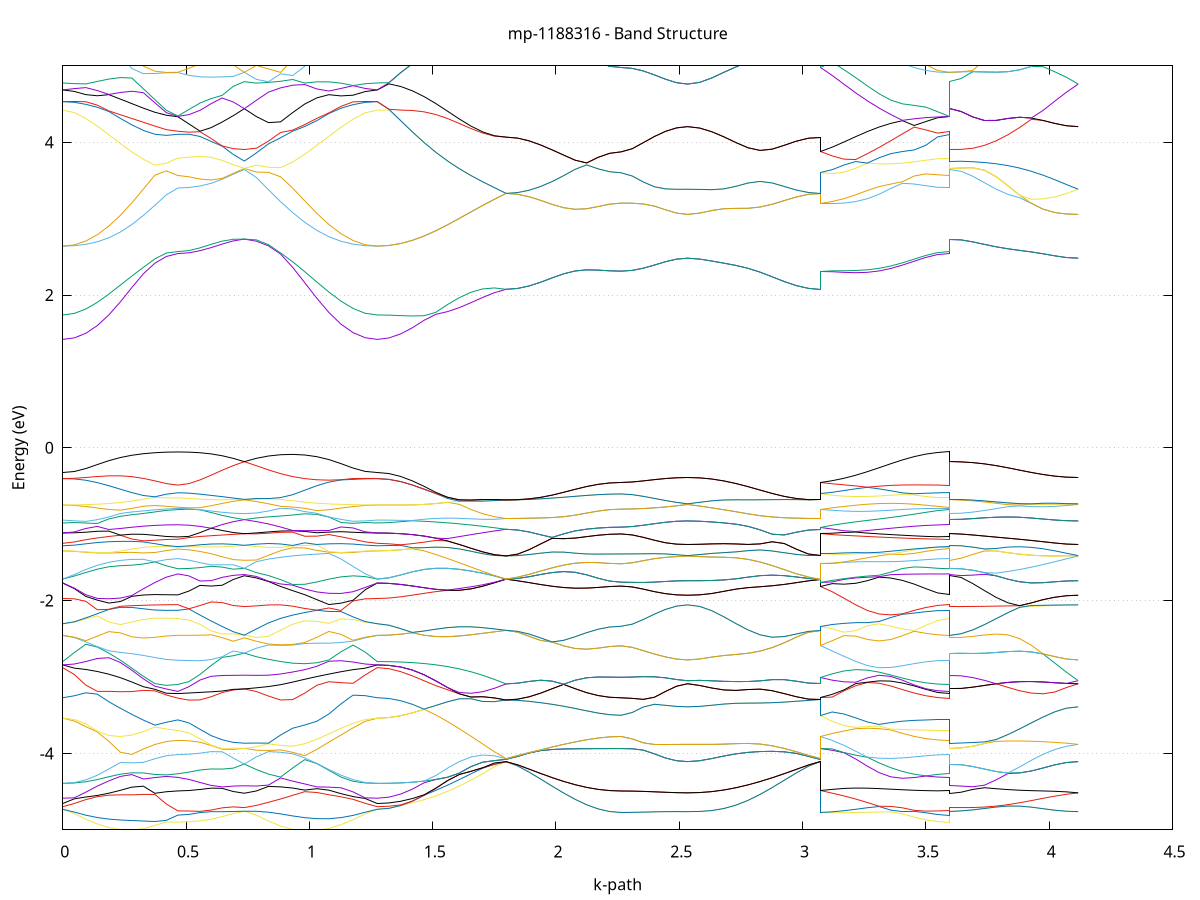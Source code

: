 set title 'mp-1188316 - Band Structure'
set xlabel 'k-path'
set ylabel 'Energy (eV)'
set grid y
set yrange [-5:5]
set terminal png size 800,600
set output 'mp-1188316_bands_gnuplot.png'
plot '-' using 1:2 with lines notitle, '-' using 1:2 with lines notitle, '-' using 1:2 with lines notitle, '-' using 1:2 with lines notitle, '-' using 1:2 with lines notitle, '-' using 1:2 with lines notitle, '-' using 1:2 with lines notitle, '-' using 1:2 with lines notitle, '-' using 1:2 with lines notitle, '-' using 1:2 with lines notitle, '-' using 1:2 with lines notitle, '-' using 1:2 with lines notitle, '-' using 1:2 with lines notitle, '-' using 1:2 with lines notitle, '-' using 1:2 with lines notitle, '-' using 1:2 with lines notitle, '-' using 1:2 with lines notitle, '-' using 1:2 with lines notitle, '-' using 1:2 with lines notitle, '-' using 1:2 with lines notitle, '-' using 1:2 with lines notitle, '-' using 1:2 with lines notitle, '-' using 1:2 with lines notitle, '-' using 1:2 with lines notitle, '-' using 1:2 with lines notitle, '-' using 1:2 with lines notitle, '-' using 1:2 with lines notitle, '-' using 1:2 with lines notitle, '-' using 1:2 with lines notitle, '-' using 1:2 with lines notitle, '-' using 1:2 with lines notitle, '-' using 1:2 with lines notitle, '-' using 1:2 with lines notitle, '-' using 1:2 with lines notitle, '-' using 1:2 with lines notitle, '-' using 1:2 with lines notitle, '-' using 1:2 with lines notitle, '-' using 1:2 with lines notitle, '-' using 1:2 with lines notitle, '-' using 1:2 with lines notitle, '-' using 1:2 with lines notitle, '-' using 1:2 with lines notitle, '-' using 1:2 with lines notitle, '-' using 1:2 with lines notitle, '-' using 1:2 with lines notitle, '-' using 1:2 with lines notitle, '-' using 1:2 with lines notitle, '-' using 1:2 with lines notitle, '-' using 1:2 with lines notitle, '-' using 1:2 with lines notitle, '-' using 1:2 with lines notitle, '-' using 1:2 with lines notitle, '-' using 1:2 with lines notitle, '-' using 1:2 with lines notitle, '-' using 1:2 with lines notitle, '-' using 1:2 with lines notitle, '-' using 1:2 with lines notitle, '-' using 1:2 with lines notitle, '-' using 1:2 with lines notitle, '-' using 1:2 with lines notitle, '-' using 1:2 with lines notitle, '-' using 1:2 with lines notitle, '-' using 1:2 with lines notitle, '-' using 1:2 with lines notitle, '-' using 1:2 with lines notitle, '-' using 1:2 with lines notitle, '-' using 1:2 with lines notitle, '-' using 1:2 with lines notitle, '-' using 1:2 with lines notitle, '-' using 1:2 with lines notitle, '-' using 1:2 with lines notitle, '-' using 1:2 with lines notitle, '-' using 1:2 with lines notitle, '-' using 1:2 with lines notitle, '-' using 1:2 with lines notitle, '-' using 1:2 with lines notitle, '-' using 1:2 with lines notitle, '-' using 1:2 with lines notitle, '-' using 1:2 with lines notitle, '-' using 1:2 with lines notitle, '-' using 1:2 with lines notitle, '-' using 1:2 with lines notitle, '-' using 1:2 with lines notitle, '-' using 1:2 with lines notitle, '-' using 1:2 with lines notitle, '-' using 1:2 with lines notitle, '-' using 1:2 with lines notitle, '-' using 1:2 with lines notitle, '-' using 1:2 with lines notitle, '-' using 1:2 with lines notitle, '-' using 1:2 with lines notitle, '-' using 1:2 with lines notitle, '-' using 1:2 with lines notitle, '-' using 1:2 with lines notitle, '-' using 1:2 with lines notitle, '-' using 1:2 with lines notitle, '-' using 1:2 with lines notitle, '-' using 1:2 with lines notitle, '-' using 1:2 with lines notitle, '-' using 1:2 with lines notitle, '-' using 1:2 with lines notitle, '-' using 1:2 with lines notitle, '-' using 1:2 with lines notitle, '-' using 1:2 with lines notitle, '-' using 1:2 with lines notitle, '-' using 1:2 with lines notitle, '-' using 1:2 with lines notitle, '-' using 1:2 with lines notitle, '-' using 1:2 with lines notitle, '-' using 1:2 with lines notitle, '-' using 1:2 with lines notitle, '-' using 1:2 with lines notitle, '-' using 1:2 with lines notitle, '-' using 1:2 with lines notitle, '-' using 1:2 with lines notitle, '-' using 1:2 with lines notitle, '-' using 1:2 with lines notitle, '-' using 1:2 with lines notitle, '-' using 1:2 with lines notitle, '-' using 1:2 with lines notitle, '-' using 1:2 with lines notitle, '-' using 1:2 with lines notitle, '-' using 1:2 with lines notitle, '-' using 1:2 with lines notitle, '-' using 1:2 with lines notitle, '-' using 1:2 with lines notitle, '-' using 1:2 with lines notitle, '-' using 1:2 with lines notitle
0.000000 -18.396334
0.046671 -18.392434
0.093341 -18.380834
0.140012 -18.361834
0.186683 -18.335734
0.233354 -18.303234
0.280024 -18.265434
0.326695 -18.224334
0.373366 -18.183734
0.420037 -18.150934
0.466707 -18.137534
0.466707 -18.137534
0.511616 -18.135234
0.556525 -18.128634
0.601434 -18.118434
0.646343 -18.106434
0.691252 -18.095534
0.736161 -18.090534
0.736161 -18.090534
0.785152 -18.098734
0.834144 -18.124334
0.883135 -18.163334
0.932127 -18.208134
0.981119 -18.252834
1.030110 -18.294034
1.079102 -18.329634
1.128093 -18.358334
1.177085 -18.379234
1.226076 -18.392034
1.275068 -18.396334
1.275068 -18.396334
1.322565 -18.392234
1.370062 -18.380134
1.417559 -18.360034
1.465056 -18.332234
1.512553 -18.296934
1.560050 -18.254634
1.607547 -18.205834
1.655044 -18.150834
1.702541 -18.090634
1.750038 -18.025834
1.797535 -17.957334
1.797535 -17.957334
1.844206 -17.954234
1.890876 -17.945034
1.937547 -17.929734
1.984218 -17.909034
2.030889 -17.883634
2.077559 -17.854434
2.124230 -17.823434
2.170901 -17.793834
2.217572 -17.771034
2.264242 -17.762134
2.264242 -17.762134
2.309151 -17.760034
2.354060 -17.754034
2.398969 -17.744734
2.443878 -17.733834
2.488787 -17.724134
2.533696 -17.719734
2.533696 -17.719734
2.582687 -17.726434
2.631679 -17.746534
2.680670 -17.776134
2.729662 -17.810134
2.778654 -17.844434
2.827645 -17.876434
2.876637 -17.904334
2.925628 -17.927034
2.974620 -17.943734
3.023611 -17.953934
3.072603 -17.957334
3.072603 -17.762134
3.120100 -17.817534
3.167597 -17.871634
3.215094 -17.922934
3.262591 -17.970134
3.310088 -18.012734
3.357585 -18.049734
3.405082 -18.080834
3.452579 -18.105434
3.500076 -18.123234
3.547573 -18.134034
3.595070 -18.137534
3.595070 -18.090534
3.642567 -18.086934
3.690064 -18.076434
3.737561 -18.058934
3.785058 -18.034934
3.832555 -18.004534
3.880052 -17.968234
3.927549 -17.926434
3.975046 -17.880034
4.022543 -17.829434
4.070040 -17.775734
4.117537 -17.719734
e
0.000000 -17.346534
0.046671 -17.345634
0.093341 -17.367534
0.140012 -17.423634
0.186683 -17.489434
0.233354 -17.560034
0.280024 -17.631634
0.326695 -17.700734
0.373366 -17.762034
0.420037 -17.807634
0.466707 -17.825334
0.466707 -17.825334
0.511616 -17.822134
0.556525 -17.812634
0.601434 -17.797034
0.646343 -17.775334
0.691252 -17.748034
0.736161 -17.715534
0.736161 -17.715534
0.785152 -17.740434
0.834144 -17.737334
0.883135 -17.710034
0.932127 -17.666034
0.981119 -17.611534
1.030110 -17.551034
1.079102 -17.487834
1.128093 -17.425934
1.177085 -17.370034
1.226076 -17.345534
1.275068 -17.346534
1.275068 -17.346534
1.322565 -17.355734
1.370062 -17.382134
1.417559 -17.422734
1.465056 -17.474034
1.512553 -17.533634
1.560050 -17.599034
1.607547 -17.668634
1.655044 -17.740534
1.702541 -17.813634
1.750038 -17.886234
1.797535 -17.957334
1.797535 -17.957334
1.844206 -17.954234
1.890876 -17.945034
1.937547 -17.929734
1.984218 -17.909034
2.030889 -17.883634
2.077559 -17.854434
2.124230 -17.823434
2.170901 -17.793834
2.217572 -17.771034
2.264242 -17.762134
2.264242 -17.762134
2.309151 -17.760034
2.354060 -17.754034
2.398969 -17.744734
2.443878 -17.733834
2.488787 -17.724134
2.533696 -17.719734
2.533696 -17.719734
2.582687 -17.726434
2.631679 -17.746534
2.680670 -17.776134
2.729662 -17.810134
2.778654 -17.844434
2.827645 -17.876434
2.876637 -17.904334
2.925628 -17.927034
2.974620 -17.943734
3.023611 -17.953934
3.072603 -17.957334
3.072603 -17.762134
3.120100 -17.708234
3.167597 -17.664634
3.215094 -17.657234
3.262591 -17.683734
3.310088 -17.716834
3.357585 -17.748034
3.405082 -17.775034
3.452579 -17.796734
3.500076 -17.812534
3.547573 -17.822134
3.595070 -17.825334
3.595070 -17.715534
3.642567 -17.712534
3.690064 -17.703734
3.737561 -17.689234
3.785058 -17.669434
3.832555 -17.644834
3.880052 -17.616334
3.927549 -17.585034
3.975046 -17.552734
4.022543 -17.605334
4.070040 -17.662634
4.117537 -17.719734
e
0.000000 -17.312034
0.046671 -17.326834
0.093341 -17.341934
0.140012 -17.337834
0.186683 -17.353334
0.233354 -17.369134
0.280024 -17.383834
0.326695 -17.396234
0.373366 -17.405634
0.420037 -17.411534
0.466707 -17.413534
0.466707 -17.413534
0.511616 -17.436334
0.556525 -17.488834
0.601434 -17.551634
0.646343 -17.614834
0.691252 -17.671634
0.736161 -17.715534
0.736161 -17.715534
0.785152 -17.674734
0.834144 -17.629334
0.883135 -17.580334
0.932127 -17.529534
0.981119 -17.478734
1.030110 -17.430634
1.079102 -17.388634
1.128093 -17.356634
1.177085 -17.344134
1.226076 -17.328234
1.275068 -17.312034
1.275068 -17.312034
1.322565 -17.309934
1.370062 -17.303734
1.417559 -17.293634
1.465056 -17.279734
1.512553 -17.262434
1.560050 -17.242134
1.607547 -17.219434
1.655044 -17.194634
1.702541 -17.168634
1.750038 -17.142034
1.797535 -17.115634
1.797535 -17.115634
1.844206 -17.125434
1.890876 -17.152034
1.937547 -17.190034
1.984218 -17.235334
2.030889 -17.284634
2.077559 -17.335234
2.124230 -17.384034
2.170901 -17.426934
2.217572 -17.458034
2.264242 -17.469734
2.264242 -17.469734
2.309151 -17.470234
2.354060 -17.471834
2.398969 -17.475334
2.443878 -17.481034
2.488787 -17.487534
2.533696 -17.491034
2.533696 -17.491034
2.582687 -17.484734
2.631679 -17.463934
2.680670 -17.430534
2.729662 -17.388434
2.778654 -17.341034
2.827645 -17.291234
2.876637 -17.241734
2.925628 -17.195134
2.974620 -17.155034
3.023611 -17.126434
3.072603 -17.115634
3.072603 -17.469734
3.120100 -17.514434
3.167597 -17.547234
3.215094 -17.542334
3.262591 -17.502434
3.310088 -17.455334
3.357585 -17.410334
3.405082 -17.373134
3.452579 -17.390534
3.500076 -17.403234
3.547573 -17.410934
3.595070 -17.413534
3.595070 -17.715534
3.642567 -17.712534
3.690064 -17.703734
3.737561 -17.689234
3.785058 -17.669434
3.832555 -17.644834
3.880052 -17.616334
3.927549 -17.585034
3.975046 -17.552734
4.022543 -17.522634
4.070040 -17.499834
4.117537 -17.491034
e
0.000000 -17.312034
0.046671 -17.315234
0.093341 -17.324434
0.140012 -17.337334
0.186683 -17.330934
0.233354 -17.323434
0.280024 -17.315234
0.326695 -17.307134
0.373366 -17.300034
0.420037 -17.295034
0.466707 -17.293234
0.466707 -17.293234
0.511616 -17.292934
0.556525 -17.292034
0.601434 -17.290834
0.646343 -17.289534
0.691252 -17.288434
0.736161 -17.287934
0.736161 -17.287934
0.785152 -17.288634
0.834144 -17.290934
0.883135 -17.295234
0.932127 -17.301234
0.981119 -17.308734
1.030110 -17.316934
1.079102 -17.324834
1.128093 -17.330734
1.177085 -17.326134
1.226076 -17.315634
1.275068 -17.312034
1.275068 -17.312034
1.322565 -17.309934
1.370062 -17.303734
1.417559 -17.293634
1.465056 -17.279634
1.512553 -17.262434
1.560050 -17.242134
1.607547 -17.219334
1.655044 -17.194634
1.702541 -17.168634
1.750038 -17.142034
1.797535 -17.115634
1.797535 -17.115634
1.844206 -17.125434
1.890876 -17.152034
1.937547 -17.190034
1.984218 -17.235334
2.030889 -17.284634
2.077559 -17.335234
2.124230 -17.384034
2.170901 -17.426934
2.217572 -17.458034
2.264242 -17.469734
2.264242 -17.469734
2.309151 -17.470234
2.354060 -17.471834
2.398969 -17.475334
2.443878 -17.480934
2.488787 -17.487534
2.533696 -17.491034
2.533696 -17.491034
2.582687 -17.484734
2.631679 -17.463934
2.680670 -17.430534
2.729662 -17.388434
2.778654 -17.341034
2.827645 -17.291234
2.876637 -17.241734
2.925628 -17.195134
2.974620 -17.155034
3.023611 -17.126334
3.072603 -17.115634
3.072603 -17.469734
3.120100 -17.421934
3.167597 -17.374234
3.215094 -17.328734
3.262591 -17.295534
3.310088 -17.325134
3.357585 -17.351134
3.405082 -17.370534
3.452579 -17.337734
3.500076 -17.313334
3.547573 -17.298334
3.595070 -17.293234
3.595070 -17.287934
3.642567 -17.292634
3.690064 -17.306934
3.737561 -17.330234
3.785058 -17.361634
3.832555 -17.400434
3.880052 -17.445534
3.927549 -17.495534
3.975046 -17.549234
4.022543 -17.522634
4.070040 -17.499834
4.117537 -17.491034
e
0.000000 -17.033634
0.046671 -17.026734
0.093341 -17.047834
0.140012 -17.073334
0.186683 -17.097634
0.233354 -17.120034
0.280024 -17.139634
0.326695 -17.156234
0.373366 -17.169034
0.420037 -17.177234
0.466707 -17.180134
0.466707 -17.180134
0.511616 -17.160034
0.556525 -17.115334
0.601434 -17.065134
0.646343 -17.018534
0.691252 -16.979734
0.736161 -16.950834
0.736161 -16.950834
0.785152 -16.976934
0.834144 -17.002834
0.883135 -17.026834
0.932127 -17.047534
0.981119 -17.063234
1.030110 -17.072434
1.079102 -17.073034
1.128093 -17.064134
1.177085 -17.046134
1.226076 -17.024934
1.275068 -17.033634
1.275068 -17.033634
1.322565 -17.032734
1.370062 -17.030034
1.417559 -17.025834
1.465056 -17.020034
1.512553 -17.013134
1.560050 -17.010834
1.607547 -17.026434
1.655044 -17.044934
1.702541 -17.066434
1.750038 -17.090134
1.797535 -17.115634
1.797535 -17.115634
1.844206 -17.116534
1.890876 -17.119334
1.937547 -17.123634
1.984218 -17.129034
2.030889 -17.134834
2.077559 -17.140534
2.124230 -17.145534
2.170901 -17.149434
2.217572 -17.152034
2.264242 -17.152934
2.264242 -17.152934
2.309151 -17.158934
2.354060 -17.174634
2.398969 -17.194234
2.443878 -17.211934
2.488787 -17.223634
2.533696 -17.227534
2.533696 -17.227534
2.582687 -17.223434
2.631679 -17.212534
2.680670 -17.197534
2.729662 -17.180534
2.778654 -17.163634
2.827645 -17.148334
2.876637 -17.135734
2.925628 -17.126334
2.974620 -17.120134
3.023611 -17.116634
3.072603 -17.115634
3.072603 -17.152934
3.120100 -17.190834
3.167597 -17.227734
3.215094 -17.262934
3.262591 -17.287734
3.310088 -17.252834
3.357585 -17.225334
3.405082 -17.205534
3.452579 -17.192734
3.500076 -17.185134
3.547573 -17.181334
3.595070 -17.180134
3.595070 -16.950834
3.642567 -16.955034
3.690064 -16.967534
3.737561 -16.987434
3.785058 -17.013734
3.832555 -17.045434
3.880052 -17.081234
3.927549 -17.119334
3.975046 -17.157534
4.022543 -17.192034
4.070040 -17.217734
4.117537 -17.227534
e
0.000000 -17.008234
0.046671 -17.021134
0.093341 -17.003434
0.140012 -16.977034
0.186683 -16.950434
0.233354 -16.927934
0.280024 -16.917034
0.326695 -16.914434
0.373366 -16.914134
0.420037 -16.914434
0.466707 -16.914634
0.466707 -16.914634
0.511616 -16.913834
0.556525 -16.911634
0.601434 -16.908134
0.646343 -16.908634
0.691252 -16.928334
0.736161 -16.950834
0.736161 -16.950834
0.785152 -16.931734
0.834144 -16.924734
0.883135 -16.927134
0.932127 -16.935534
0.981119 -16.947234
1.030110 -16.960534
1.079102 -16.974434
1.128093 -16.989134
1.177085 -17.006434
1.226076 -17.023334
1.275068 -17.008234
1.275068 -17.008234
1.322565 -17.005134
1.370062 -16.997134
1.417559 -16.986534
1.465056 -16.989234
1.512553 -16.998534
1.560050 -17.010834
1.607547 -17.026334
1.655044 -17.044934
1.702541 -17.066334
1.750038 -17.090134
1.797535 -17.115634
1.797535 -17.115634
1.844206 -17.116534
1.890876 -17.119334
1.937547 -17.123634
1.984218 -17.129034
2.030889 -17.134834
2.077559 -17.140534
2.124230 -17.145534
2.170901 -17.149434
2.217572 -17.152034
2.264242 -17.152934
2.264242 -17.152934
2.309151 -17.158934
2.354060 -17.174634
2.398969 -17.194234
2.443878 -17.211934
2.488787 -17.223634
2.533696 -17.227534
2.533696 -17.227534
2.582687 -17.223434
2.631679 -17.212534
2.680670 -17.197534
2.729662 -17.180534
2.778654 -17.163634
2.827645 -17.148234
2.876637 -17.135734
2.925628 -17.126334
2.974620 -17.120134
3.023611 -17.116634
3.072603 -17.115634
3.072603 -17.152934
3.120100 -17.114634
3.167597 -17.076934
3.215094 -17.040634
3.262591 -17.006434
3.310088 -16.975134
3.357585 -16.949034
3.405082 -16.941634
3.452579 -16.932234
3.500076 -16.923234
3.547573 -16.916934
3.595070 -16.914634
3.595070 -16.950834
3.642567 -16.955034
3.690064 -16.967534
3.737561 -16.987434
3.785058 -17.013734
3.832555 -17.045434
3.880052 -17.081234
3.927549 -17.119334
3.975046 -17.157534
4.022543 -17.192034
4.070040 -17.217734
4.117537 -17.227534
e
0.000000 -16.975034
0.046671 -16.971834
0.093341 -16.962834
0.140012 -16.949834
0.186683 -16.934934
0.233354 -16.920034
0.280024 -16.906434
0.326695 -16.895234
0.373366 -16.886934
0.420037 -16.881934
0.466707 -16.880234
0.466707 -16.880234
0.511616 -16.881434
0.556525 -16.885634
0.601434 -16.894134
0.646343 -16.903634
0.691252 -16.898534
0.736161 -16.893334
0.736161 -16.893334
0.785152 -16.898634
0.834144 -16.902834
0.883135 -16.906134
0.932127 -16.908734
0.981119 -16.911334
1.030110 -16.914934
1.079102 -16.920834
1.128093 -16.939134
1.177085 -16.959234
1.226076 -16.971334
1.275068 -16.975034
1.275068 -16.975034
1.322565 -16.975834
1.370062 -16.978334
1.417559 -16.982634
1.465056 -16.989134
1.512553 -16.998534
1.560050 -17.005134
1.607547 -16.996734
1.655044 -16.988034
1.702541 -16.979534
1.750038 -16.971534
1.797535 -16.964734
1.797535 -16.964734
1.844206 -16.961134
1.890876 -16.953034
1.937547 -16.944134
1.984218 -16.936434
2.030889 -16.930534
2.077559 -16.926234
2.124230 -16.923434
2.170901 -16.921634
2.217572 -16.920634
2.264242 -16.920334
2.264242 -16.920334
2.309151 -16.916434
2.354060 -16.906834
2.398969 -16.895334
2.443878 -16.885634
2.488787 -16.879334
2.533696 -16.877334
2.533696 -16.877334
2.582687 -16.879534
2.631679 -16.885434
2.680670 -16.893834
2.729662 -16.903534
2.778654 -16.913534
2.827645 -16.923234
2.876637 -16.932634
2.925628 -16.942234
2.974620 -16.952034
3.023611 -16.960834
3.072603 -16.964734
3.072603 -16.920334
3.120100 -16.930834
3.167597 -16.940234
3.215094 -16.947734
3.262591 -16.952234
3.310088 -16.952834
3.357585 -16.947434
3.405082 -16.923934
3.452579 -16.905034
3.500076 -16.891334
3.547573 -16.883034
3.595070 -16.880234
3.595070 -16.893334
3.642567 -16.892834
3.690064 -16.891434
3.737561 -16.889634
3.785058 -16.887534
3.832555 -16.885434
3.880052 -16.883334
3.927549 -16.881334
3.975046 -16.879634
4.022543 -16.878334
4.070040 -16.877534
4.117537 -16.877334
e
0.000000 -16.975034
0.046671 -16.962934
0.093341 -16.945234
0.140012 -16.930634
0.186683 -16.919834
0.233354 -16.910734
0.280024 -16.896334
0.326695 -16.879834
0.373366 -16.866734
0.420037 -16.858534
0.466707 -16.855734
0.466707 -16.855734
0.511616 -16.858234
0.556525 -16.864934
0.601434 -16.873534
0.646343 -16.881334
0.691252 -16.887734
0.736161 -16.893334
0.736161 -16.893334
0.785152 -16.887634
0.834144 -16.882634
0.883135 -16.879634
0.932127 -16.880534
0.981119 -16.886634
1.030110 -16.898934
1.079102 -16.917134
1.128093 -16.930334
1.177085 -16.944234
1.226076 -16.962134
1.275068 -16.975034
1.275068 -16.975034
1.322565 -16.975834
1.370062 -16.978234
1.417559 -16.982534
1.465056 -16.975834
1.512553 -16.966734
1.560050 -16.959934
1.607547 -16.955834
1.655044 -16.954534
1.702541 -16.955834
1.750038 -16.959334
1.797535 -16.964634
1.797535 -16.964634
1.844206 -16.961134
1.890876 -16.953034
1.937547 -16.944034
1.984218 -16.936334
2.030889 -16.930434
2.077559 -16.926234
2.124230 -16.923434
2.170901 -16.921634
2.217572 -16.920634
2.264242 -16.920334
2.264242 -16.920334
2.309151 -16.916434
2.354060 -16.906734
2.398969 -16.895334
2.443878 -16.885534
2.488787 -16.879334
2.533696 -16.877234
2.533696 -16.877234
2.582687 -16.879534
2.631679 -16.885434
2.680670 -16.893834
2.729662 -16.903534
2.778654 -16.913534
2.827645 -16.923234
2.876637 -16.932634
2.925628 -16.942134
2.974620 -16.952034
3.023611 -16.960834
3.072603 -16.964634
3.072603 -16.920334
3.120100 -16.909634
3.167597 -16.899234
3.215094 -16.889634
3.262591 -16.881034
3.310088 -16.873834
3.357585 -16.867834
3.405082 -16.863234
3.452579 -16.859834
3.500076 -16.857534
3.547573 -16.856234
3.595070 -16.855734
3.595070 -16.893334
3.642567 -16.892734
3.690064 -16.891434
3.737561 -16.889534
3.785058 -16.887534
3.832555 -16.885434
3.880052 -16.883334
3.927549 -16.881334
3.975046 -16.879634
4.022543 -16.878334
4.070040 -16.877534
4.117537 -16.877234
e
0.000000 -16.432634
0.046671 -16.431934
0.093341 -16.430134
0.140012 -16.427034
0.186683 -16.422734
0.233354 -16.417634
0.280024 -16.412234
0.326695 -16.406834
0.373366 -16.402434
0.420037 -16.399434
0.466707 -16.398334
0.466707 -16.398334
0.511616 -16.401634
0.556525 -16.410134
0.601434 -16.420534
0.646343 -16.429934
0.691252 -16.436234
0.736161 -16.438434
0.736161 -16.438434
0.785152 -16.436134
0.834144 -16.430634
0.883135 -16.424534
0.932127 -16.420134
0.981119 -16.418634
1.030110 -16.419934
1.079102 -16.423134
1.128093 -16.426834
1.177085 -16.429834
1.226076 -16.431934
1.275068 -16.432634
1.275068 -16.432634
1.322565 -16.432434
1.370062 -16.431934
1.417559 -16.430534
1.465056 -16.427934
1.512553 -16.423534
1.560050 -16.416734
1.607547 -16.407234
1.655044 -16.394634
1.702541 -16.379334
1.750038 -16.361434
1.797535 -16.341434
1.797535 -16.341434
1.844206 -16.340034
1.890876 -16.336134
1.937547 -16.330034
1.984218 -16.322534
2.030889 -16.314334
2.077559 -16.306134
2.124230 -16.298834
2.170901 -16.293134
2.217572 -16.289534
2.264242 -16.288234
2.264242 -16.288234
2.309151 -16.289634
2.354060 -16.292634
2.398969 -16.295934
2.443878 -16.298334
2.488787 -16.299534
2.533696 -16.299834
2.533696 -16.299834
2.582687 -16.299834
2.631679 -16.300034
2.680670 -16.301534
2.729662 -16.304534
2.778654 -16.309234
2.827645 -16.315434
2.876637 -16.322534
2.925628 -16.329634
2.974620 -16.335734
3.023611 -16.339834
3.072603 -16.341434
3.072603 -16.288234
3.120100 -16.304334
3.167597 -16.319934
3.215094 -16.334734
3.262591 -16.348534
3.310088 -16.361034
3.357585 -16.372034
3.405082 -16.381234
3.452579 -16.388634
3.500076 -16.394034
3.547573 -16.397334
3.595070 -16.398334
3.595070 -16.438434
3.642567 -16.436934
3.690064 -16.432734
3.737561 -16.425934
3.785058 -16.416434
3.832555 -16.404634
3.880052 -16.390634
3.927549 -16.374734
3.975046 -16.357334
4.022543 -16.338834
4.070040 -16.319534
4.117537 -16.299834
e
0.000000 -16.432634
0.046671 -16.428234
0.093341 -16.415834
0.140012 -16.396834
0.186683 -16.373734
0.233354 -16.349134
0.280024 -16.325434
0.326695 -16.304634
0.373366 -16.288534
0.420037 -16.278134
0.466707 -16.274634
0.466707 -16.274634
0.511616 -16.271334
0.556525 -16.262834
0.601434 -16.251834
0.646343 -16.240334
0.691252 -16.229734
0.736161 -16.220734
0.736161 -16.220734
0.785152 -16.231334
0.834144 -16.245734
0.883135 -16.264434
0.932127 -16.286934
0.981119 -16.312534
1.030110 -16.340134
1.079102 -16.367834
1.128093 -16.393334
1.177085 -16.414134
1.226076 -16.427834
1.275068 -16.432634
1.275068 -16.432634
1.322565 -16.432434
1.370062 -16.431934
1.417559 -16.430534
1.465056 -16.427834
1.512553 -16.423434
1.560050 -16.416634
1.607547 -16.407134
1.655044 -16.394634
1.702541 -16.379334
1.750038 -16.361334
1.797535 -16.341434
1.797535 -16.341434
1.844206 -16.340034
1.890876 -16.336034
1.937547 -16.330034
1.984218 -16.322534
2.030889 -16.314234
2.077559 -16.306134
2.124230 -16.298834
2.170901 -16.293134
2.217572 -16.289434
2.264242 -16.288234
2.264242 -16.288234
2.309151 -16.289534
2.354060 -16.292634
2.398969 -16.295934
2.443878 -16.298334
2.488787 -16.299534
2.533696 -16.299834
2.533696 -16.299834
2.582687 -16.299734
2.631679 -16.300034
2.680670 -16.301434
2.729662 -16.304534
2.778654 -16.309234
2.827645 -16.315434
2.876637 -16.322434
2.925628 -16.329534
2.974620 -16.335734
3.023611 -16.339834
3.072603 -16.341434
3.072603 -16.288234
3.120100 -16.271934
3.167597 -16.255734
3.215094 -16.251334
3.262591 -16.255434
3.310088 -16.259434
3.357585 -16.263234
3.405082 -16.266834
3.452579 -16.269934
3.500076 -16.272434
3.547573 -16.274034
3.595070 -16.274634
3.595070 -16.220734
3.642567 -16.220534
3.690064 -16.220134
3.737561 -16.219634
3.785058 -16.218934
3.832555 -16.218134
3.880052 -16.217434
3.927549 -16.225334
3.975046 -16.242534
4.022543 -16.260934
4.070040 -16.280234
4.117537 -16.299834
e
0.000000 -16.169234
0.046671 -16.169934
0.093341 -16.172034
0.140012 -16.175234
0.186683 -16.179434
0.233354 -16.184334
0.280024 -16.189434
0.326695 -16.194234
0.373366 -16.198334
0.420037 -16.201134
0.466707 -16.202134
0.466707 -16.202134
0.511616 -16.202534
0.556525 -16.203734
0.601434 -16.205834
0.646343 -16.209034
0.691252 -16.213834
0.736161 -16.220634
0.736161 -16.220634
0.785152 -16.212834
0.834144 -16.206634
0.883135 -16.201434
0.932127 -16.196534
0.981119 -16.191434
1.030110 -16.185934
1.079102 -16.180634
1.128093 -16.175934
1.177085 -16.172334
1.226076 -16.170034
1.275068 -16.169234
1.275068 -16.169234
1.322565 -16.171134
1.370062 -16.176934
1.417559 -16.186334
1.465056 -16.199134
1.512553 -16.214934
1.560050 -16.233334
1.607547 -16.253634
1.655044 -16.275334
1.702541 -16.297634
1.750038 -16.319934
1.797535 -16.341434
1.797535 -16.341434
1.844206 -16.338434
1.890876 -16.330134
1.937547 -16.317534
1.984218 -16.302334
2.030889 -16.286234
2.077559 -16.270834
2.124230 -16.257534
2.170901 -16.247234
2.217572 -16.240834
2.264242 -16.238634
2.264242 -16.238634
2.309151 -16.236734
2.354060 -16.231834
2.398969 -16.226034
2.443878 -16.220734
2.488787 -16.217034
2.533696 -16.215634
2.533696 -16.215634
2.582687 -16.217434
2.631679 -16.223034
2.680670 -16.232334
2.729662 -16.245434
2.778654 -16.261434
2.827645 -16.279234
2.876637 -16.297634
2.925628 -16.314834
2.974620 -16.328934
3.023611 -16.338134
3.072603 -16.341434
3.072603 -16.238634
3.120100 -16.242934
3.167597 -16.247234
3.215094 -16.239934
3.262591 -16.224934
3.310088 -16.216434
3.357585 -16.212434
3.405082 -16.208934
3.452579 -16.206034
3.500076 -16.203934
3.547573 -16.202634
3.595070 -16.202134
3.595070 -16.220634
3.642567 -16.220534
3.690064 -16.220134
3.737561 -16.219534
3.785058 -16.218834
3.832555 -16.218134
3.880052 -16.217434
3.927549 -16.216834
3.975046 -16.216234
4.022543 -16.215834
4.070040 -16.215734
4.117537 -16.215634
e
0.000000 -16.169234
0.046671 -16.169134
0.093341 -16.168734
0.140012 -16.168334
0.186683 -16.167834
0.233354 -16.167434
0.280024 -16.167134
0.326695 -16.167134
0.373366 -16.167134
0.420037 -16.167334
0.466707 -16.167334
0.466707 -16.167334
0.511616 -16.167034
0.556525 -16.166034
0.601434 -16.164834
0.646343 -16.163734
0.691252 -16.163134
0.736161 -16.162934
0.736161 -16.162934
0.785152 -16.163034
0.834144 -16.163534
0.883135 -16.164234
0.932127 -16.164934
0.981119 -16.165734
1.030110 -16.166534
1.079102 -16.167334
1.128093 -16.168134
1.177085 -16.168734
1.226076 -16.169034
1.275068 -16.169234
1.275068 -16.169234
1.322565 -16.171134
1.370062 -16.176934
1.417559 -16.186334
1.465056 -16.199034
1.512553 -16.214934
1.560050 -16.233334
1.607547 -16.253634
1.655044 -16.275334
1.702541 -16.297634
1.750038 -16.319934
1.797535 -16.341334
1.797535 -16.341334
1.844206 -16.338434
1.890876 -16.330134
1.937547 -16.317534
1.984218 -16.302334
2.030889 -16.286234
2.077559 -16.270834
2.124230 -16.257534
2.170901 -16.247234
2.217572 -16.240834
2.264242 -16.238634
2.264242 -16.238634
2.309151 -16.236634
2.354060 -16.231834
2.398969 -16.226034
2.443878 -16.220734
2.488787 -16.216934
2.533696 -16.215634
2.533696 -16.215634
2.582687 -16.217434
2.631679 -16.222934
2.680670 -16.232334
2.729662 -16.245334
2.778654 -16.261334
2.827645 -16.279234
2.876637 -16.297634
2.925628 -16.314834
2.974620 -16.328834
3.023611 -16.338134
3.072603 -16.341334
3.072603 -16.238634
3.120100 -16.234234
3.167597 -16.229734
3.215094 -16.225134
3.262591 -16.220634
3.310088 -16.211034
3.357585 -16.198434
3.405082 -16.187734
3.452579 -16.179034
3.500076 -16.172534
3.547573 -16.168634
3.595070 -16.167334
3.595070 -16.162934
3.642567 -16.164234
3.690064 -16.168334
3.737561 -16.175034
3.785058 -16.184334
3.832555 -16.195934
3.880052 -16.209734
3.927549 -16.216734
3.975046 -16.216234
4.022543 -16.215834
4.070040 -16.215634
4.117537 -16.215634
e
0.000000 -10.073034
0.046671 -10.082434
0.093341 -10.110334
0.140012 -10.153334
0.186683 -10.203634
0.233354 -10.254234
0.280024 -10.299934
0.326695 -10.337834
0.373366 -10.366034
0.420037 -10.383334
0.466707 -10.389134
0.466707 -10.389134
0.511616 -10.387134
0.556525 -10.381234
0.601434 -10.371034
0.646343 -10.356534
0.691252 -10.337334
0.736161 -10.313234
0.736161 -10.313234
0.785152 -10.336034
0.834144 -10.345834
0.883135 -10.342334
0.932127 -10.325634
0.981119 -10.296534
1.030110 -10.256834
1.079102 -10.209334
1.128093 -10.158934
1.177085 -10.113834
1.226076 -10.083334
1.275068 -10.073034
1.275068 -10.073034
1.322565 -10.072834
1.370062 -10.071534
1.417559 -10.067434
1.465056 -10.058634
1.512553 -10.043134
1.560050 -10.019334
1.607547 -9.986334
1.655044 -9.943134
1.702541 -9.889534
1.750038 -9.825334
1.797535 -9.790134
1.797535 -9.790134
1.844206 -9.858834
1.890876 -9.935634
1.937547 -10.004234
1.984218 -10.063934
2.030889 -10.114434
2.077559 -10.155634
2.124230 -10.187634
2.170901 -10.210334
2.217572 -10.224034
2.264242 -10.228534
2.264242 -10.228534
2.309151 -10.229734
2.354060 -10.233034
2.398969 -10.237834
2.443878 -10.242934
2.488787 -10.246934
2.533696 -10.248534
2.533696 -10.248534
2.582687 -10.246134
2.631679 -10.237834
2.680670 -10.222534
2.729662 -10.199234
2.778654 -10.167234
2.827645 -10.125834
2.876637 -10.074734
2.925628 -10.013734
2.974620 -9.942834
3.023611 -9.862734
3.072603 -9.790134
3.072603 -10.228534
3.120100 -10.268034
3.167597 -10.301434
3.215094 -10.328734
3.262591 -10.350034
3.310088 -10.365734
3.357585 -10.376534
3.405082 -10.383234
3.452579 -10.386934
3.500076 -10.388534
3.547573 -10.389034
3.595070 -10.389134
3.595070 -10.313234
3.642567 -10.312634
3.690064 -10.310734
3.737561 -10.307434
3.785058 -10.302534
3.832555 -10.295734
3.880052 -10.287334
3.927549 -10.277534
3.975046 -10.267234
4.022543 -10.257834
4.070040 -10.251034
4.117537 -10.248534
e
0.000000 -9.777234
0.046671 -9.801134
0.093341 -9.846734
0.140012 -9.895834
0.186683 -9.943534
0.233354 -9.987434
0.280024 -10.025934
0.326695 -10.057434
0.373366 -10.080834
0.420037 -10.095234
0.466707 -10.100134
0.466707 -10.100134
0.511616 -10.115034
0.556525 -10.151734
0.601434 -10.197134
0.646343 -10.242234
0.691252 -10.281834
0.736161 -10.313134
0.736161 -10.313134
0.785152 -10.281234
0.834144 -10.243334
0.883135 -10.199734
0.932127 -10.150734
0.981119 -10.097034
1.030110 -10.039434
1.079102 -9.978934
1.128093 -9.917334
1.177085 -9.857134
1.226076 -9.804034
1.275068 -9.777234
1.275068 -9.777234
1.322565 -9.778234
1.370062 -9.780834
1.417559 -9.784834
1.465056 -9.789634
1.512553 -9.794434
1.560050 -9.798634
1.607547 -9.801434
1.655044 -9.802334
1.702541 -9.800834
1.750038 -9.796834
1.797535 -9.790134
1.797535 -9.790134
1.844206 -9.858834
1.890876 -9.935634
1.937547 -10.004234
1.984218 -10.063934
2.030889 -10.114434
2.077559 -10.155634
2.124230 -10.187634
2.170901 -10.210334
2.217572 -10.224034
2.264242 -10.228534
2.264242 -10.228534
2.309151 -10.229734
2.354060 -10.233034
2.398969 -10.237834
2.443878 -10.242934
2.488787 -10.246934
2.533696 -10.248534
2.533696 -10.248534
2.582687 -10.246134
2.631679 -10.237834
2.680670 -10.222534
2.729662 -10.199234
2.778654 -10.167234
2.827645 -10.125834
2.876637 -10.074734
2.925628 -10.013734
2.974620 -9.942834
3.023611 -9.862734
3.072603 -9.790134
3.072603 -10.228534
3.120100 -10.183334
3.167597 -10.133034
3.215094 -10.078634
3.262591 -10.021334
3.310088 -10.020234
3.357585 -10.045234
3.405082 -10.065334
3.452579 -10.080734
3.500076 -10.091634
3.547573 -10.098034
3.595070 -10.100134
3.595070 -10.313134
3.642567 -10.312534
3.690064 -10.310734
3.737561 -10.307434
3.785058 -10.302434
3.832555 -10.295734
3.880052 -10.287234
3.927549 -10.277434
3.975046 -10.267134
4.022543 -10.257734
4.070040 -10.251034
4.117537 -10.248534
e
0.000000 -9.777234
0.046671 -9.788334
0.093341 -9.799634
0.140012 -9.795734
0.186683 -9.779834
0.233354 -9.761034
0.280024 -9.746634
0.326695 -9.739034
0.373366 -9.736234
0.420037 -9.735734
0.466707 -9.735734
0.466707 -9.735734
0.511616 -9.719734
0.556525 -9.680134
0.601434 -9.632334
0.646343 -9.587734
0.691252 -9.553134
0.736161 -9.530634
0.736161 -9.530634
0.785152 -9.545634
0.834144 -9.555034
0.883135 -9.559934
0.932127 -9.563334
0.981119 -9.614634
1.030110 -9.675234
1.079102 -9.731134
1.128093 -9.772734
1.177085 -9.792734
1.226076 -9.788234
1.275068 -9.777234
1.275068 -9.777234
1.322565 -9.778134
1.370062 -9.780834
1.417559 -9.784834
1.465056 -9.789534
1.512553 -9.794434
1.560050 -9.798534
1.607547 -9.801434
1.655044 -9.802234
1.702541 -9.800834
1.750038 -9.796734
1.797535 -9.790034
1.797535 -9.790034
1.844206 -9.790934
1.890876 -9.793234
1.937547 -9.796934
1.984218 -9.801634
2.030889 -9.806734
2.077559 -9.811934
2.124230 -9.816534
2.170901 -9.820234
2.217572 -9.822634
2.264242 -9.823434
2.264242 -9.823434
2.309151 -9.824434
2.354060 -9.827134
2.398969 -9.830634
2.443878 -9.833934
2.488787 -9.836334
2.533696 -9.837134
2.533696 -9.837134
2.582687 -9.836134
2.631679 -9.833134
2.680670 -9.828534
2.729662 -9.822734
2.778654 -9.816234
2.827645 -9.809534
2.876637 -9.803234
2.925628 -9.797834
2.974620 -9.793634
3.023611 -9.791034
3.072603 -9.790034
3.072603 -9.823434
3.120100 -9.871434
3.167597 -9.915534
3.215094 -9.955234
3.262591 -9.990234
3.310088 -9.962934
3.357585 -9.905534
3.405082 -9.851834
3.452579 -9.804734
3.500076 -9.767734
3.547573 -9.744034
3.595070 -9.735734
3.595070 -9.530634
3.642567 -9.537234
3.690064 -9.556134
3.737561 -9.585334
3.785058 -9.621734
3.832555 -9.662634
3.880052 -9.704834
3.927549 -9.745634
3.975046 -9.782134
4.022543 -9.811334
4.070040 -9.830434
4.117537 -9.837134
e
0.000000 -9.676334
0.046671 -9.657234
0.093341 -9.622734
0.140012 -9.591234
0.186683 -9.563234
0.233354 -9.531434
0.280024 -9.489634
0.326695 -9.437734
0.373366 -9.407234
0.420037 -9.395434
0.466707 -9.391434
0.466707 -9.391434
0.511616 -9.402434
0.556525 -9.428334
0.601434 -9.458434
0.646343 -9.486934
0.691252 -9.511334
0.736161 -9.530534
0.736161 -9.530534
0.785152 -9.518834
0.834144 -9.519134
0.883135 -9.532334
0.932127 -9.562134
0.981119 -9.564134
1.030110 -9.568834
1.079102 -9.579034
1.128093 -9.597234
1.177085 -9.624234
1.226076 -9.656534
1.275068 -9.676334
1.275068 -9.676334
1.322565 -9.678034
1.370062 -9.683134
1.417559 -9.691234
1.465056 -9.701934
1.512553 -9.714634
1.560050 -9.728434
1.607547 -9.742734
1.655044 -9.756734
1.702541 -9.769634
1.750038 -9.780934
1.797535 -9.790034
1.797535 -9.790034
1.844206 -9.790934
1.890876 -9.793234
1.937547 -9.796934
1.984218 -9.801634
2.030889 -9.806734
2.077559 -9.811934
2.124230 -9.816534
2.170901 -9.820234
2.217572 -9.822634
2.264242 -9.823434
2.264242 -9.823434
2.309151 -9.824434
2.354060 -9.827134
2.398969 -9.830634
2.443878 -9.833934
2.488787 -9.836334
2.533696 -9.837134
2.533696 -9.837134
2.582687 -9.836134
2.631679 -9.833134
2.680670 -9.828534
2.729662 -9.822734
2.778654 -9.816234
2.827645 -9.809534
2.876637 -9.803234
2.925628 -9.797834
2.974620 -9.793634
3.023611 -9.791034
3.072603 -9.790034
3.072603 -9.823434
3.120100 -9.772434
3.167597 -9.719434
3.215094 -9.665634
3.262591 -9.612434
3.310088 -9.561434
3.357585 -9.514334
3.405082 -9.472734
3.452579 -9.438434
3.500076 -9.412734
3.547573 -9.396834
3.595070 -9.391434
3.595070 -9.530534
3.642567 -9.537134
3.690064 -9.556134
3.737561 -9.585234
3.785058 -9.621734
3.832555 -9.662534
3.880052 -9.704834
3.927549 -9.745634
3.975046 -9.782134
4.022543 -9.811334
4.070040 -9.830434
4.117537 -9.837134
e
0.000000 -9.676234
0.046671 -9.653334
0.093341 -9.610634
0.140012 -9.565834
0.186683 -9.523534
0.233354 -9.485434
0.280024 -9.452834
0.326695 -9.426534
0.373366 -9.381434
0.420037 -9.331834
0.466707 -9.309334
0.466707 -9.309334
0.511616 -9.307334
0.556525 -9.301134
0.601434 -9.290534
0.646343 -9.276234
0.691252 -9.261534
0.736161 -9.254234
0.736161 -9.254234
0.785152 -9.267034
0.834144 -9.307534
0.883135 -9.365734
0.932127 -9.422334
0.981119 -9.463834
1.030110 -9.494534
1.079102 -9.524234
1.128093 -9.559634
1.177085 -9.603534
1.226076 -9.650634
1.275068 -9.676234
1.275068 -9.676234
1.322565 -9.678034
1.370062 -9.683134
1.417559 -9.691234
1.465056 -9.701934
1.512553 -9.714534
1.560050 -9.728434
1.607547 -9.742734
1.655044 -9.756634
1.702541 -9.769634
1.750038 -9.780934
1.797535 -9.750934
1.797535 -9.750934
1.844206 -9.674634
1.890876 -9.575534
1.937547 -9.470834
1.984218 -9.363334
2.030889 -9.255634
2.077559 -9.151234
2.124230 -9.054734
2.170901 -8.972434
2.217572 -8.914034
2.264242 -8.892134
2.264242 -8.892134
2.309151 -8.883934
2.354060 -8.860234
2.398969 -8.823334
2.443878 -8.776834
2.488787 -8.724834
2.533696 -8.683134
2.533696 -8.683134
2.582687 -8.736034
2.631679 -8.814534
2.680670 -8.905134
2.729662 -9.005534
2.778654 -9.113434
2.827645 -9.226134
2.876637 -9.340734
2.925628 -9.454734
2.974620 -9.565234
3.023611 -9.669834
3.072603 -9.750934
3.072603 -8.892134
3.120100 -8.915834
3.167597 -8.956734
3.215094 -9.008434
3.262591 -9.064834
3.310088 -9.120934
3.357585 -9.173334
3.405082 -9.219534
3.452579 -9.257534
3.500076 -9.285934
3.547573 -9.303434
3.595070 -9.309334
3.595070 -9.254234
3.642567 -9.247934
3.690064 -9.229134
3.737561 -9.198334
3.785058 -9.156234
3.832555 -9.103934
3.880052 -9.042634
3.927549 -8.973634
3.975046 -8.898334
4.022543 -8.818234
4.070040 -8.734934
4.117537 -8.683134
e
0.000000 -9.317334
0.046671 -9.309334
0.093341 -9.285234
0.140012 -9.247434
0.186683 -9.203134
0.233354 -9.162234
0.280024 -9.134034
0.326695 -9.123634
0.373366 -9.131334
0.420037 -9.150234
0.466707 -9.162334
0.466707 -9.162334
0.511616 -9.146334
0.556525 -9.106034
0.601434 -9.052834
0.646343 -8.994134
0.691252 -8.934634
0.736161 -8.878134
0.736161 -8.878134
0.785152 -8.930034
0.834144 -8.966634
0.883135 -8.995934
0.932127 -9.029234
0.981119 -9.072434
1.030110 -9.125334
1.079102 -9.183134
1.128093 -9.238134
1.177085 -9.281634
1.226076 -9.308534
1.275068 -9.317334
1.275068 -9.317334
1.322565 -9.304634
1.370062 -9.267234
1.417559 -9.207534
1.465056 -9.128734
1.512553 -9.150534
1.560050 -9.258634
1.607547 -9.367434
1.655044 -9.473234
1.702541 -9.573634
1.750038 -9.666634
1.797535 -9.750934
1.797535 -9.750934
1.844206 -9.674634
1.890876 -9.575534
1.937547 -9.470834
1.984218 -9.363334
2.030889 -9.255634
2.077559 -9.151234
2.124230 -9.054734
2.170901 -8.972434
2.217572 -8.914034
2.264242 -8.892134
2.264242 -8.892134
2.309151 -8.883934
2.354060 -8.860234
2.398969 -8.823334
2.443878 -8.776834
2.488787 -8.724834
2.533696 -8.683134
2.533696 -8.683134
2.582687 -8.736034
2.631679 -8.814534
2.680670 -8.905134
2.729662 -9.005534
2.778654 -9.113434
2.827645 -9.226134
2.876637 -9.340734
2.925628 -9.454634
2.974620 -9.565234
3.023611 -9.669834
3.072603 -9.750934
3.072603 -8.892134
3.120100 -8.888634
3.167597 -8.902934
3.215094 -8.930134
3.262591 -8.965434
3.310088 -9.004734
3.357585 -9.044834
3.405082 -9.082634
3.452579 -9.115334
3.500076 -9.140734
3.547573 -9.156834
3.595070 -9.162334
3.595070 -8.878134
3.642567 -8.873034
3.690064 -8.858834
3.737561 -8.837434
3.785058 -8.811634
3.832555 -8.783934
3.880052 -8.756834
3.927549 -8.732234
3.975046 -8.711534
4.022543 -8.696034
4.070040 -8.686434
4.117537 -8.683134
e
0.000000 -8.813834
0.046671 -8.810634
0.093341 -8.801234
0.140012 -8.786334
0.186683 -8.766634
0.233354 -8.742634
0.280024 -8.715234
0.326695 -8.686734
0.373366 -8.661234
0.420037 -8.643434
0.466707 -8.637034
0.466707 -8.637034
0.511616 -8.645634
0.556525 -8.671034
0.601434 -8.711234
0.646343 -8.762834
0.691252 -8.820834
0.736161 -8.878034
0.736161 -8.878034
0.785152 -8.823534
0.834144 -8.780434
0.883135 -8.751534
0.932127 -8.737934
0.981119 -8.738434
1.030110 -8.749434
1.079102 -8.766334
1.128093 -8.784534
1.177085 -8.800034
1.226076 -8.810334
1.275068 -8.813834
1.275068 -8.813834
1.322565 -8.831134
1.370062 -8.880334
1.417559 -8.954934
1.465056 -9.047334
1.512553 -9.034334
1.560050 -8.927834
1.607547 -8.812734
1.655044 -8.692434
1.702541 -8.570234
1.750038 -8.449434
1.797535 -8.333434
1.797535 -8.333434
1.844206 -8.335234
1.890876 -8.340934
1.937547 -8.350734
1.984218 -8.365134
2.030889 -8.384434
2.077559 -8.408934
2.124230 -8.437834
2.170901 -8.468534
2.217572 -8.494634
2.264242 -8.505434
2.264242 -8.505434
2.309151 -8.509534
2.354060 -8.522134
2.398969 -8.543434
2.443878 -8.573834
2.488787 -8.613234
2.533696 -8.649934
2.533696 -8.649934
2.582687 -8.604134
2.631679 -8.548734
2.680670 -8.498434
2.729662 -8.455134
2.778654 -8.419334
2.827645 -8.390634
2.876637 -8.368734
2.925628 -8.352634
2.974620 -8.341734
3.023611 -8.335434
3.072603 -8.333434
3.072603 -8.505434
3.120100 -8.532934
3.167597 -8.548534
3.215094 -8.557534
3.262591 -8.564934
3.310088 -8.573734
3.357585 -8.585034
3.405082 -8.598434
3.452579 -8.612534
3.500076 -8.625034
3.547573 -8.633834
3.595070 -8.637034
3.595070 -8.878034
3.642567 -8.873034
3.690064 -8.858834
3.737561 -8.837434
3.785058 -8.811534
3.832555 -8.783934
3.880052 -8.756834
3.927549 -8.732234
3.975046 -8.711534
4.022543 -8.696034
4.070040 -8.686334
4.117537 -8.649934
e
0.000000 -7.862534
0.046671 -7.866434
0.093341 -7.877634
0.140012 -7.895434
0.186683 -7.918334
0.233354 -7.944334
0.280024 -7.971234
0.326695 -7.996134
0.373366 -8.016434
0.420037 -8.029834
0.466707 -8.034434
0.466707 -8.034434
0.511616 -8.034934
0.556525 -8.036134
0.601434 -8.038134
0.646343 -8.040534
0.691252 -8.042634
0.736161 -8.043534
0.736161 -8.043534
0.785152 -8.041834
0.834144 -8.035434
0.883135 -8.022834
0.932127 -8.003534
0.981119 -7.978734
1.030110 -7.951034
1.079102 -7.923334
1.128093 -7.898534
1.177085 -7.879134
1.226076 -7.866834
1.275068 -7.862534
1.275068 -7.862534
1.322565 -7.860334
1.370062 -7.855934
1.417559 -7.854734
1.465056 -7.862234
1.512553 -7.883034
1.560050 -7.919534
1.607547 -7.972834
1.655044 -8.042534
1.702541 -8.127234
1.750038 -8.225034
1.797535 -8.333334
1.797535 -8.333334
1.844206 -8.335234
1.890876 -8.340934
1.937547 -8.350734
1.984218 -8.365134
2.030889 -8.384434
2.077559 -8.408934
2.124230 -8.437834
2.170901 -8.468534
2.217572 -8.494634
2.264242 -8.505434
2.264242 -8.505434
2.309151 -8.509534
2.354060 -8.522134
2.398969 -8.543434
2.443878 -8.573834
2.488787 -8.613234
2.533696 -8.649934
2.533696 -8.649934
2.582687 -8.604134
2.631679 -8.548734
2.680670 -8.498434
2.729662 -8.455134
2.778654 -8.419334
2.827645 -8.390634
2.876637 -8.368634
2.925628 -8.352634
2.974620 -8.341734
3.023611 -8.335434
3.072603 -8.333334
3.072603 -8.505434
3.120100 -8.463634
3.167597 -8.410334
3.215094 -8.350434
3.262591 -8.288734
3.310088 -8.229034
3.357585 -8.174134
3.405082 -8.126234
3.452579 -8.087134
3.500076 -8.058134
3.547573 -8.040434
3.595070 -8.034434
3.595070 -8.043534
3.642567 -8.049834
3.690064 -8.068534
3.737561 -8.099334
3.785058 -8.141434
3.832555 -8.193834
3.880052 -8.255534
3.927549 -8.324934
3.975046 -8.400734
4.022543 -8.481234
4.070040 -8.564834
4.117537 -8.649934
e
0.000000 -4.731534
0.046671 -4.788134
0.093341 -4.861434
0.140012 -4.923634
0.186683 -4.969934
0.233354 -4.997234
0.280024 -5.002934
0.326695 -4.985034
0.373366 -4.942534
0.420037 -4.897534
0.466707 -4.899734
0.466707 -4.899734
0.511616 -4.896034
0.556525 -4.883634
0.601434 -4.860834
0.646343 -4.827534
0.691252 -4.786634
0.736161 -4.757134
0.736161 -4.757134
0.785152 -4.808834
0.834144 -4.885934
0.883135 -4.951234
0.932127 -4.995034
0.981119 -5.014134
1.030110 -5.008934
1.079102 -4.981134
1.128093 -4.933234
1.177085 -4.868634
1.226076 -4.791934
1.275068 -4.731534
1.275068 -4.731534
1.322565 -4.719334
1.370062 -4.683234
1.417559 -4.646034
1.465056 -4.606734
1.512553 -4.556934
1.560050 -4.497134
1.607547 -4.428034
1.655044 -4.350534
1.702541 -4.265434
1.750038 -4.174134
1.797535 -4.108334
1.797535 -4.108334
1.844206 -4.163434
1.890876 -4.245534
1.937547 -4.335734
1.984218 -4.428434
2.030889 -4.518634
2.077559 -4.601534
2.124230 -4.672434
2.170901 -4.726934
2.217572 -4.761334
2.264242 -4.773134
2.264242 -4.773134
2.309151 -4.771934
2.354060 -4.768934
2.398969 -4.765334
2.443878 -4.762634
2.488787 -4.762034
2.533696 -4.762434
2.533696 -4.762434
2.582687 -4.760034
2.631679 -4.748334
2.680670 -4.721834
2.729662 -4.677334
2.778654 -4.615034
2.827645 -4.537034
2.876637 -4.447434
2.925628 -4.351534
2.974620 -4.255734
3.023611 -4.167634
3.072603 -4.108334
3.072603 -4.773134
3.120100 -4.776634
3.167597 -4.776334
3.215094 -4.773934
3.262591 -4.770734
3.310088 -4.767534
3.357585 -4.764634
3.405082 -4.791734
3.452579 -4.835534
3.500076 -4.870034
3.547573 -4.892134
3.595070 -4.899734
3.595070 -4.757134
3.642567 -4.752534
3.690064 -4.739634
3.737561 -4.721034
3.785058 -4.701934
3.832555 -4.689434
3.880052 -4.689934
3.927549 -4.703534
3.975046 -4.723934
4.022543 -4.743734
4.070040 -4.757534
4.117537 -4.762434
e
0.000000 -4.731534
0.046671 -4.768034
0.093341 -4.808834
0.140012 -4.839634
0.186683 -4.859934
0.233354 -4.871934
0.280024 -4.879134
0.326695 -4.885234
0.373366 -4.891834
0.420037 -4.876234
0.466707 -4.807934
0.466707 -4.807934
0.511616 -4.798834
0.556525 -4.774434
0.601434 -4.762634
0.646343 -4.763234
0.691252 -4.760534
0.736161 -4.757134
0.736161 -4.757134
0.785152 -4.758134
0.834144 -4.769834
0.883135 -4.792134
0.932127 -4.818634
0.981119 -4.841334
1.030110 -4.854534
1.079102 -4.854934
1.128093 -4.840634
1.177085 -4.811834
1.226076 -4.770234
1.275068 -4.731534
1.275068 -4.731534
1.322565 -4.719334
1.370062 -4.683234
1.417559 -4.625234
1.465056 -4.548134
1.512553 -4.483734
1.560050 -4.416334
1.607547 -4.343334
1.655044 -4.267834
1.702541 -4.193734
1.750038 -4.143634
1.797535 -4.108334
1.797535 -4.108334
1.844206 -4.163434
1.890876 -4.245534
1.937547 -4.335734
1.984218 -4.428434
2.030889 -4.518634
2.077559 -4.601534
2.124230 -4.672434
2.170901 -4.726934
2.217572 -4.761334
2.264242 -4.773134
2.264242 -4.773134
2.309151 -4.771934
2.354060 -4.768934
2.398969 -4.765334
2.443878 -4.762634
2.488787 -4.762034
2.533696 -4.762434
2.533696 -4.762434
2.582687 -4.760034
2.631679 -4.748334
2.680670 -4.721734
2.729662 -4.677334
2.778654 -4.615034
2.827645 -4.537034
2.876637 -4.447434
2.925628 -4.351534
2.974620 -4.255734
3.023611 -4.167634
3.072603 -4.108334
3.072603 -4.773134
3.120100 -4.764634
3.167597 -4.750534
3.215094 -4.731834
3.262591 -4.711334
3.310088 -4.695434
3.357585 -4.742634
3.405082 -4.761734
3.452579 -4.758734
3.500076 -4.777334
3.547573 -4.799934
3.595070 -4.807934
3.595070 -4.757134
3.642567 -4.752534
3.690064 -4.739634
3.737561 -4.721034
3.785058 -4.701934
3.832555 -4.689434
3.880052 -4.689934
3.927549 -4.703534
3.975046 -4.723934
4.022543 -4.743734
4.070040 -4.757534
4.117537 -4.762434
e
0.000000 -4.697234
0.046671 -4.656134
0.093341 -4.605134
0.140012 -4.566634
0.186683 -4.547034
0.233354 -4.542534
0.280024 -4.542834
0.326695 -4.537634
0.373366 -4.536934
0.420037 -4.663134
0.466707 -4.752634
0.466707 -4.752634
0.511616 -4.754534
0.556525 -4.758934
0.601434 -4.742134
0.646343 -4.712934
0.691252 -4.700334
0.736161 -4.709534
0.736161 -4.709534
0.785152 -4.680634
0.834144 -4.640334
0.883135 -4.597034
0.932127 -4.549334
0.981119 -4.501334
1.030110 -4.511934
1.079102 -4.541534
1.128093 -4.568234
1.177085 -4.601534
1.226076 -4.653534
1.275068 -4.697234
1.275068 -4.697234
1.322565 -4.691534
1.370062 -4.674434
1.417559 -4.625234
1.465056 -4.548134
1.512553 -4.456534
1.560050 -4.356934
1.607547 -4.276634
1.655044 -4.234434
1.702541 -4.188534
1.750038 -4.143634
1.797535 -4.108334
1.797535 -4.108334
1.844206 -4.150034
1.890876 -4.205934
1.937547 -4.262634
1.984218 -4.317034
2.030889 -4.366834
2.077559 -4.410034
2.124230 -4.445234
2.170901 -4.471134
2.217572 -4.486934
2.264242 -4.492334
2.264242 -4.492334
2.309151 -4.493734
2.354060 -4.497534
2.398969 -4.503034
2.443878 -4.509034
2.488787 -4.514134
2.533696 -4.516434
2.533696 -4.516434
2.582687 -4.512734
2.631679 -4.500534
2.680670 -4.479334
2.729662 -4.449634
2.778654 -4.412234
2.827645 -4.368334
2.876637 -4.318934
2.925628 -4.265334
2.974620 -4.209034
3.023611 -4.152134
3.072603 -4.108334
3.072603 -4.492334
3.120100 -4.521034
3.167597 -4.556534
3.215094 -4.597534
3.262591 -4.643134
3.310088 -4.692134
3.357585 -4.693834
3.405082 -4.712634
3.452579 -4.745034
3.500076 -4.755734
3.547573 -4.753434
3.595070 -4.752634
3.595070 -4.709534
3.642567 -4.709734
3.690064 -4.708534
3.737561 -4.702634
3.785058 -4.690134
3.832555 -4.671034
3.880052 -4.646334
3.927549 -4.617934
3.975046 -4.588234
4.022543 -4.559934
4.070040 -4.535334
4.117537 -4.516434
e
0.000000 -4.656234
0.046671 -4.594834
0.093341 -4.571234
0.140012 -4.550734
0.186683 -4.521334
0.233354 -4.483734
0.280024 -4.441734
0.326695 -4.429234
0.373366 -4.522434
0.420037 -4.501934
0.466707 -4.491334
0.466707 -4.491334
0.511616 -4.486034
0.556525 -4.472434
0.601434 -4.455034
0.646343 -4.457534
0.691252 -4.499034
0.736161 -4.521634
0.736161 -4.521634
0.785152 -4.491734
0.834144 -4.431934
0.883135 -4.438334
0.932127 -4.453634
0.981119 -4.480534
1.030110 -4.462034
1.079102 -4.481334
1.128093 -4.527134
1.177085 -4.565434
1.226076 -4.590434
1.275068 -4.656234
1.275068 -4.656234
1.322565 -4.648834
1.370062 -4.626834
1.417559 -4.591034
1.465056 -4.542734
1.512553 -4.456534
1.560050 -4.356934
1.607547 -4.276634
1.655044 -4.234434
1.702541 -4.188534
1.750038 -4.125534
1.797535 -4.108334
1.797535 -4.108334
1.844206 -4.149934
1.890876 -4.205934
1.937547 -4.262634
1.984218 -4.317034
2.030889 -4.366834
2.077559 -4.410034
2.124230 -4.445134
2.170901 -4.471134
2.217572 -4.486934
2.264242 -4.492334
2.264242 -4.492334
2.309151 -4.493734
2.354060 -4.497534
2.398969 -4.503034
2.443878 -4.509034
2.488787 -4.514134
2.533696 -4.516434
2.533696 -4.516434
2.582687 -4.512734
2.631679 -4.500534
2.680670 -4.479334
2.729662 -4.449634
2.778654 -4.412234
2.827645 -4.368334
2.876637 -4.318934
2.925628 -4.265334
2.974620 -4.209034
3.023611 -4.152134
3.072603 -4.108334
3.072603 -4.492334
3.120100 -4.471334
3.167597 -4.458634
3.215094 -4.453834
3.262591 -4.455234
3.310088 -4.460934
3.357585 -4.468434
3.405082 -4.476134
3.452579 -4.482734
3.500076 -4.487534
3.547573 -4.490334
3.595070 -4.491334
3.595070 -4.521634
3.642567 -4.508534
3.690064 -4.471834
3.737561 -4.449434
3.785058 -4.462534
3.832555 -4.473834
3.880052 -4.482234
3.927549 -4.487734
3.975046 -4.491634
4.022543 -4.496134
4.070040 -4.503734
4.117537 -4.516434
e
0.000000 -4.586634
0.046671 -4.582334
0.093341 -4.507434
0.140012 -4.428134
0.186683 -4.360034
0.233354 -4.301634
0.280024 -4.277234
0.326695 -4.335434
0.373366 -4.316434
0.420037 -4.301434
0.466707 -4.314134
0.466707 -4.314134
0.511616 -4.340434
0.556525 -4.380734
0.601434 -4.419434
0.646343 -4.438734
0.691252 -4.427834
0.736161 -4.424234
0.736161 -4.424234
0.785152 -4.427034
0.834144 -4.414934
0.883135 -4.321234
0.932127 -4.363134
0.981119 -4.400034
1.030110 -4.438534
1.079102 -4.441734
1.128093 -4.450434
1.177085 -4.504134
1.226076 -4.582134
1.275068 -4.586634
1.275068 -4.586634
1.322565 -4.572834
1.370062 -4.532334
1.417559 -4.467934
1.465056 -4.384834
1.512553 -4.341334
1.560050 -4.312634
1.607547 -4.258434
1.655044 -4.173234
1.702541 -4.115534
1.750038 -4.094834
1.797535 -4.077834
1.797535 -4.077834
1.844206 -4.040234
1.890876 -3.995334
1.937547 -3.963834
1.984218 -3.949434
2.030889 -3.942534
2.077559 -3.939634
2.124230 -3.938534
2.170901 -3.937834
2.217572 -3.937234
2.264242 -3.937034
2.264242 -3.937034
2.309151 -3.939734
2.354060 -3.957434
2.398969 -4.006234
2.443878 -4.060134
2.488787 -4.095934
2.533696 -4.107734
2.533696 -4.107734
2.582687 -4.096034
2.631679 -4.067834
2.680670 -4.034534
2.729662 -4.006134
2.778654 -3.986834
2.827645 -3.976034
2.876637 -3.973034
2.925628 -3.979734
2.974620 -4.000434
3.023611 -4.038634
3.072603 -4.077834
3.072603 -3.937034
3.120100 -3.959134
3.167597 -3.991434
3.215094 -4.072534
3.262591 -4.167534
3.310088 -4.251334
3.357585 -4.306934
3.405082 -4.325934
3.452579 -4.316134
3.500076 -4.296434
3.547573 -4.309834
3.595070 -4.314134
3.595070 -4.424234
3.642567 -4.427634
3.690064 -4.436834
3.737561 -4.416134
3.785058 -4.345734
3.832555 -4.264634
3.880052 -4.255134
3.927549 -4.230434
3.975046 -4.191334
4.022543 -4.150234
4.070040 -4.119234
4.117537 -4.107734
e
0.000000 -4.392734
0.046671 -4.387634
0.093341 -4.371534
0.140012 -4.342934
0.186683 -4.305834
0.233354 -4.272134
0.280024 -4.253934
0.326695 -4.256234
0.373366 -4.275834
0.420037 -4.281734
0.466707 -4.267334
0.466707 -4.267334
0.511616 -4.245134
0.556525 -4.217534
0.601434 -4.204034
0.646343 -4.205434
0.691252 -4.192934
0.736161 -4.139734
0.736161 -4.139734
0.785152 -4.211734
0.834144 -4.271034
0.883135 -4.310234
0.932127 -4.191234
0.981119 -4.081934
1.030110 -4.132734
1.079102 -4.221934
1.128093 -4.309634
1.177085 -4.365434
1.226076 -4.387034
1.275068 -4.392734
1.275068 -4.392734
1.322565 -4.391234
1.370062 -4.386434
1.417559 -4.377334
1.465056 -4.362734
1.512553 -4.341334
1.560050 -4.312634
1.607547 -4.258434
1.655044 -4.173234
1.702541 -4.115534
1.750038 -4.094834
1.797535 -4.077834
1.797535 -4.077834
1.844206 -4.040234
1.890876 -3.995334
1.937547 -3.963834
1.984218 -3.949434
2.030889 -3.942534
2.077559 -3.939634
2.124230 -3.938534
2.170901 -3.937834
2.217572 -3.937234
2.264242 -3.937034
2.264242 -3.937034
2.309151 -3.939734
2.354060 -3.957434
2.398969 -4.006234
2.443878 -4.060134
2.488787 -4.095934
2.533696 -4.107734
2.533696 -4.107734
2.582687 -4.096034
2.631679 -4.067734
2.680670 -4.034534
2.729662 -4.006134
2.778654 -3.986834
2.827645 -3.976034
2.876637 -3.973034
2.925628 -3.979734
2.974620 -4.000434
3.023611 -4.038634
3.072603 -4.077834
3.072603 -3.937034
3.120100 -3.941334
3.167597 -3.988534
3.215094 -4.023334
3.262591 -4.050334
3.310088 -4.124234
3.357585 -4.187234
3.405082 -4.236634
3.452579 -4.272634
3.500076 -4.294334
3.547573 -4.274934
3.595070 -4.267334
3.595070 -4.139734
3.642567 -4.148234
3.690064 -4.171934
3.737561 -4.205034
3.785058 -4.237434
3.832555 -4.257234
3.880052 -4.255134
3.927549 -4.230334
3.975046 -4.191334
4.022543 -4.150234
4.070040 -4.119234
4.117537 -4.107734
e
0.000000 -4.392734
0.046671 -4.381534
0.093341 -4.346634
0.140012 -4.285834
0.186683 -4.204634
0.233354 -4.119834
0.280024 -4.123234
0.326695 -4.117434
0.373366 -4.070334
0.420037 -4.030834
0.466707 -4.015534
0.466707 -4.015534
0.511616 -4.010734
0.556525 -3.997034
0.601434 -3.977034
0.646343 -3.979234
0.691252 -4.061034
0.736161 -4.139734
0.736161 -4.139734
0.785152 -4.045234
0.834144 -3.976634
0.883135 -3.985334
0.932127 -4.004734
0.981119 -4.059234
1.030110 -4.131334
1.079102 -4.211434
1.128093 -4.285034
1.177085 -4.343834
1.226076 -4.380434
1.275068 -4.392734
1.275068 -4.392734
1.322565 -4.391234
1.370062 -4.386434
1.417559 -4.377334
1.465056 -4.362734
1.512553 -4.290034
1.560050 -4.193534
1.607547 -4.108034
1.655044 -4.047334
1.702541 -4.021534
1.750038 -4.031134
1.797535 -4.068834
1.797535 -4.068834
1.844206 -4.028734
1.890876 -3.989434
1.937547 -3.954334
1.984218 -3.916734
2.030889 -3.881934
2.077559 -3.850034
2.124230 -3.821734
2.170901 -3.798934
2.217572 -3.783834
2.264242 -3.778534
2.264242 -3.778534
2.309151 -3.810234
2.354060 -3.861934
2.398969 -3.883034
2.443878 -3.884534
2.488787 -3.882634
2.533696 -3.881834
2.533696 -3.881834
2.582687 -3.882334
2.631679 -3.882234
2.680670 -3.878734
2.729662 -3.872434
2.778654 -3.869534
2.827645 -3.877934
2.876637 -3.900534
2.925628 -3.935334
2.974620 -3.978334
3.023611 -4.025834
3.072603 -4.068834
3.072603 -3.778534
3.120100 -3.829934
3.167597 -3.895434
3.215094 -3.971434
3.262591 -4.048334
3.310088 -4.062834
3.357585 -4.066134
3.405082 -4.059434
3.452579 -4.046134
3.500076 -4.031234
3.547573 -4.019734
3.595070 -4.015534
3.595070 -4.139734
3.642567 -4.148134
3.690064 -4.171934
3.737561 -4.204934
3.785058 -4.237434
3.832555 -4.257234
3.880052 -4.177634
3.927549 -4.090634
3.975046 -4.011934
4.022543 -3.949434
4.070040 -3.907234
4.117537 -3.881834
e
0.000000 -3.539334
0.046671 -3.576234
0.093341 -3.649934
0.140012 -3.719334
0.186683 -3.841734
0.233354 -3.985134
0.280024 -4.013134
0.326695 -3.942334
0.373366 -3.883334
0.420037 -3.844334
0.466707 -3.829834
0.466707 -3.829834
0.511616 -3.835034
0.556525 -3.853634
0.601434 -3.896134
0.646343 -3.945134
0.691252 -3.947034
0.736161 -3.934834
0.736161 -3.934834
0.785152 -3.958034
0.834144 -3.962134
0.883135 -3.954334
0.932127 -3.985634
0.981119 -4.030334
1.030110 -3.947634
1.079102 -3.851834
1.128093 -3.760234
1.177085 -3.666234
1.226076 -3.580334
1.275068 -3.539334
1.275068 -3.539334
1.322565 -3.530934
1.370062 -3.506734
1.417559 -3.469434
1.465056 -3.422934
1.512553 -3.496334
1.560050 -3.582734
1.607547 -3.676534
1.655044 -3.775334
1.702541 -3.876534
1.750038 -3.978034
1.797535 -4.068834
1.797535 -4.068834
1.844206 -4.028734
1.890876 -3.989434
1.937547 -3.954234
1.984218 -3.916734
2.030889 -3.881934
2.077559 -3.850034
2.124230 -3.821734
2.170901 -3.798934
2.217572 -3.783834
2.264242 -3.778534
2.264242 -3.778534
2.309151 -3.810234
2.354060 -3.861934
2.398969 -3.883034
2.443878 -3.884534
2.488787 -3.882634
2.533696 -3.881834
2.533696 -3.881834
2.582687 -3.882334
2.631679 -3.882234
2.680670 -3.878734
2.729662 -3.872434
2.778654 -3.869534
2.827645 -3.877934
2.876637 -3.900534
2.925628 -3.935334
2.974620 -3.978234
3.023611 -4.025834
3.072603 -4.068834
3.072603 -3.778534
3.120100 -3.739234
3.167597 -3.706934
3.215094 -3.677134
3.262591 -3.670334
3.310088 -3.676234
3.357585 -3.692434
3.405082 -3.738434
3.452579 -3.777334
3.500076 -3.806634
3.547573 -3.824134
3.595070 -3.829834
3.595070 -3.934834
3.642567 -3.928034
3.690064 -3.906634
3.737561 -3.869734
3.785058 -3.842334
3.832555 -3.837934
3.880052 -3.837334
3.927549 -3.840534
3.975046 -3.846934
4.022543 -3.855534
4.070040 -3.866434
4.117537 -3.881834
e
0.000000 -3.539334
0.046671 -3.556634
0.093341 -3.611734
0.140012 -3.709234
0.186683 -3.765134
0.233354 -3.778834
0.280024 -3.760034
0.326695 -3.715534
0.373366 -3.654934
0.420037 -3.680534
0.466707 -3.701134
0.466707 -3.701134
0.511616 -3.731734
0.556525 -3.808434
0.601434 -3.890334
0.646343 -3.938634
0.691252 -3.930934
0.736161 -3.934834
0.736161 -3.934834
0.785152 -3.913634
0.834144 -3.873434
0.883135 -3.895734
0.932127 -3.905534
0.981119 -3.873634
1.030110 -3.815434
1.079102 -3.744934
1.128093 -3.671934
1.177085 -3.605634
1.226076 -3.557434
1.275068 -3.539334
1.275068 -3.539334
1.322565 -3.530934
1.370062 -3.506734
1.417559 -3.469334
1.465056 -3.422934
1.512553 -3.372634
1.560050 -3.324634
1.607547 -3.285634
1.655044 -3.284534
1.702541 -3.320334
1.750038 -3.322734
1.797535 -3.301034
1.797535 -3.301034
1.844206 -3.306034
1.890876 -3.318634
1.937547 -3.336234
1.984218 -3.357534
2.030889 -3.382734
2.077559 -3.411734
2.124230 -3.442934
2.170901 -3.472134
2.217572 -3.493234
2.264242 -3.500934
2.264242 -3.500934
2.309151 -3.464634
2.354060 -3.392734
2.398969 -3.357134
2.443878 -3.370834
2.488787 -3.385134
2.533696 -3.390334
2.533696 -3.390334
2.582687 -3.384534
2.631679 -3.370134
2.680670 -3.354134
2.729662 -3.344434
2.778654 -3.342134
2.827645 -3.340834
2.876637 -3.336534
2.925628 -3.328634
2.974620 -3.317534
3.023611 -3.306234
3.072603 -3.301034
3.072603 -3.500934
3.120100 -3.579634
3.167597 -3.635434
3.215094 -3.660334
3.262591 -3.648134
3.310088 -3.641834
3.357585 -3.681534
3.405082 -3.686534
3.452579 -3.691434
3.500076 -3.696034
3.547573 -3.699634
3.595070 -3.701134
3.595070 -3.934834
3.642567 -3.928034
3.690064 -3.906634
3.737561 -3.869734
3.785058 -3.818034
3.832555 -3.753534
3.880052 -3.679734
3.927549 -3.601134
3.975046 -3.523934
4.022543 -3.456134
4.070040 -3.408034
4.117537 -3.390334
e
0.000000 -3.271234
0.046671 -3.245834
0.093341 -3.207034
0.140012 -3.224934
0.186683 -3.323334
0.233354 -3.409334
0.280024 -3.489234
0.326695 -3.563834
0.373366 -3.630134
0.420037 -3.592734
0.466707 -3.561434
0.466707 -3.561434
0.511616 -3.601034
0.556525 -3.685534
0.601434 -3.767134
0.646343 -3.821534
0.691252 -3.855234
0.736161 -3.866534
0.736161 -3.866534
0.785152 -3.864634
0.834144 -3.866034
0.883135 -3.759534
0.932127 -3.670834
0.981119 -3.628334
1.030110 -3.579634
1.079102 -3.484134
1.128093 -3.352234
1.177085 -3.237434
1.226076 -3.244334
1.275068 -3.271234
1.275068 -3.271234
1.322565 -3.281134
1.370062 -3.310334
1.417559 -3.357534
1.465056 -3.420434
1.512553 -3.372634
1.560050 -3.324634
1.607547 -3.285534
1.655044 -3.284534
1.702541 -3.320334
1.750038 -3.322734
1.797535 -3.301034
1.797535 -3.301034
1.844206 -3.305934
1.890876 -3.318634
1.937547 -3.336234
1.984218 -3.357534
2.030889 -3.382734
2.077559 -3.411734
2.124230 -3.442934
2.170901 -3.472134
2.217572 -3.493234
2.264242 -3.500934
2.264242 -3.500934
2.309151 -3.464634
2.354060 -3.392734
2.398969 -3.357134
2.443878 -3.370734
2.488787 -3.385134
2.533696 -3.390334
2.533696 -3.390334
2.582687 -3.384534
2.631679 -3.370134
2.680670 -3.354134
2.729662 -3.344434
2.778654 -3.342134
2.827645 -3.340834
2.876637 -3.336534
2.925628 -3.328634
2.974620 -3.317534
3.023611 -3.306234
3.072603 -3.301034
3.072603 -3.500934
3.120100 -3.457734
3.167597 -3.484434
3.215094 -3.534534
3.262591 -3.588534
3.310088 -3.620634
3.357585 -3.596734
3.405082 -3.578634
3.452579 -3.567534
3.500076 -3.562634
3.547573 -3.561434
3.595070 -3.561434
3.595070 -3.866534
3.642567 -3.864134
3.690064 -3.857634
3.737561 -3.849534
3.785058 -3.818034
3.832555 -3.753534
3.880052 -3.679634
3.927549 -3.601134
3.975046 -3.523934
4.022543 -3.456134
4.070040 -3.408034
4.117537 -3.390334
e
0.000000 -2.877734
0.046671 -2.967734
0.093341 -3.105934
0.140012 -3.188034
0.186683 -3.187734
0.233354 -3.192934
0.280024 -3.190734
0.326695 -3.174734
0.373366 -3.181234
0.420037 -3.235734
0.466707 -3.276734
0.466707 -3.276734
0.511616 -3.302434
0.556525 -3.299534
0.601434 -3.258634
0.646343 -3.203434
0.691252 -3.170334
0.736161 -3.156034
0.736161 -3.156034
0.785152 -3.190434
0.834144 -3.249434
0.883135 -3.300734
0.932127 -3.295734
0.981119 -3.211434
1.030110 -3.108434
1.079102 -3.061834
1.128093 -3.074134
1.177085 -3.082334
1.226076 -2.973834
1.275068 -2.877734
1.275068 -2.877734
1.322565 -2.891434
1.370062 -2.929734
1.417559 -2.985334
1.465056 -3.049134
1.512553 -3.112534
1.560050 -3.166834
1.607547 -3.219734
1.655044 -3.261934
1.702541 -3.258334
1.750038 -3.274134
1.797535 -3.301034
1.797535 -3.301034
1.844206 -3.290234
1.890876 -3.259234
1.937547 -3.211834
1.984218 -3.154034
2.030889 -3.096634
2.077559 -3.153134
2.124230 -3.204834
2.170901 -3.242834
2.217572 -3.265134
2.264242 -3.272334
2.264242 -3.272334
2.309151 -3.279634
2.354060 -3.292934
2.398969 -3.265134
2.443878 -3.189634
2.488787 -3.120934
2.533696 -3.088234
2.533696 -3.088234
2.582687 -3.111034
2.631679 -3.144034
2.680670 -3.169234
2.729662 -3.175634
2.778654 -3.164334
2.827645 -3.158734
2.876637 -3.179434
2.925628 -3.217534
2.974620 -3.258334
3.023611 -3.289434
3.072603 -3.301034
3.072603 -3.272334
3.120100 -3.263134
3.167597 -3.181334
3.215094 -3.114834
3.262591 -3.072534
3.310088 -3.081134
3.357585 -3.117334
3.405082 -3.164634
3.452579 -3.209834
3.500076 -3.245834
3.547573 -3.268834
3.595070 -3.276734
3.595070 -3.156034
3.642567 -3.149834
3.690064 -3.132934
3.737561 -3.110534
3.785058 -3.088434
3.832555 -3.135934
3.880052 -3.179534
3.927549 -3.210734
3.975046 -3.219634
4.022543 -3.196734
4.070040 -3.138134
4.117537 -3.088234
e
0.000000 -2.841734
0.046671 -2.883834
0.093341 -2.901334
0.140012 -2.927834
0.186683 -2.963034
0.233354 -3.008734
0.280024 -3.065434
0.326695 -3.127234
0.373366 -3.160834
0.420037 -3.212534
0.466707 -3.217034
0.466707 -3.217034
0.511616 -3.209734
0.556525 -3.201434
0.601434 -3.194034
0.646343 -3.183734
0.691252 -3.161734
0.736161 -3.156034
0.736161 -3.156034
0.785152 -3.141534
0.834144 -3.125134
0.883135 -3.100734
0.932127 -3.067034
0.981119 -3.029634
1.030110 -2.994334
1.079102 -2.961934
1.128093 -2.931034
1.177085 -2.903734
1.226076 -2.884534
1.275068 -2.841734
1.275068 -2.841734
1.322565 -2.848034
1.370062 -2.868934
1.417559 -2.908934
1.465056 -2.970834
1.512553 -3.050434
1.560050 -3.137534
1.607547 -3.219734
1.655044 -3.261934
1.702541 -3.258234
1.750038 -3.274034
1.797535 -3.301034
1.797535 -3.301034
1.844206 -3.290234
1.890876 -3.259234
1.937547 -3.211834
1.984218 -3.154034
2.030889 -3.096634
2.077559 -3.153134
2.124230 -3.204834
2.170901 -3.242834
2.217572 -3.265134
2.264242 -3.272334
2.264242 -3.272334
2.309151 -3.279634
2.354060 -3.292834
2.398969 -3.265134
2.443878 -3.189634
2.488787 -3.120934
2.533696 -3.088234
2.533696 -3.088234
2.582687 -3.111034
2.631679 -3.144034
2.680670 -3.169234
2.729662 -3.175634
2.778654 -3.164334
2.827645 -3.158734
2.876637 -3.179434
2.925628 -3.217534
2.974620 -3.258334
3.023611 -3.289434
3.072603 -3.301034
3.072603 -3.272334
3.120100 -3.226934
3.167597 -3.169434
3.215094 -3.086434
3.262591 -3.068134
3.310088 -3.050634
3.357585 -3.053834
3.405082 -3.079234
3.452579 -3.116634
3.500076 -3.162034
3.547573 -3.202434
3.595070 -3.217034
3.595070 -3.156034
3.642567 -3.149734
3.690064 -3.132934
3.737561 -3.110534
3.785058 -3.088334
3.832555 -3.070934
3.880052 -3.061034
3.927549 -3.059434
3.975046 -3.065034
4.022543 -3.074934
4.070040 -3.084334
4.117537 -3.088234
e
0.000000 -2.841734
0.046671 -2.830234
0.093341 -2.797734
0.140012 -2.758034
0.186683 -2.747834
0.233354 -2.809834
0.280024 -2.911434
0.326695 -3.023934
0.373366 -3.120434
0.420037 -3.157134
0.466707 -3.189134
0.466707 -3.189134
0.511616 -3.126434
0.556525 -3.040034
0.601434 -2.990834
0.646343 -2.980134
0.691252 -2.978634
0.736161 -2.976234
0.736161 -2.976234
0.785152 -2.978834
0.834144 -2.976234
0.883135 -2.960634
0.932127 -2.934934
0.981119 -2.903934
1.030110 -2.860034
1.079102 -2.793434
1.128093 -2.786734
1.177085 -2.804134
1.226076 -2.829934
1.275068 -2.841734
1.275068 -2.841734
1.322565 -2.848034
1.370062 -2.868934
1.417559 -2.908934
1.465056 -2.970834
1.512553 -3.050434
1.560050 -3.137434
1.607547 -3.203134
1.655044 -3.213034
1.702541 -3.192934
1.750038 -3.148134
1.797535 -3.090534
1.797535 -3.090534
1.844206 -3.080634
1.890876 -3.058234
1.937547 -3.042234
1.984218 -3.053734
2.030889 -3.094034
2.077559 -3.042334
2.124230 -3.010234
2.170901 -3.000034
2.217572 -3.001634
2.264242 -3.003634
2.264242 -3.003634
2.309151 -3.000434
2.354060 -2.995534
2.398969 -2.997634
2.443878 -3.011134
2.488787 -3.033034
2.533696 -3.048434
2.533696 -3.048434
2.582687 -3.044134
2.631679 -3.049834
2.680670 -3.056834
2.729662 -3.059734
2.778654 -3.059134
2.827645 -3.050334
2.876637 -3.034934
2.925628 -3.034834
2.974620 -3.055134
3.023611 -3.079634
3.072603 -3.090534
3.072603 -3.003634
3.120100 -3.041534
3.167597 -3.063034
3.215094 -3.068334
3.262591 -3.011534
3.310088 -2.977334
3.357585 -2.992334
3.405082 -3.042234
3.452579 -3.104434
3.500076 -3.153534
3.547573 -3.179734
3.595070 -3.189134
3.595070 -2.976234
3.642567 -2.984334
3.690064 -3.007734
3.737561 -3.043834
3.785058 -3.088334
3.832555 -3.070934
3.880052 -3.061034
3.927549 -3.059434
3.975046 -3.065034
4.022543 -3.074934
4.070040 -3.084334
4.117537 -3.048434
e
0.000000 -2.797734
0.046671 -2.680034
0.093341 -2.570834
0.140012 -2.608234
0.186683 -2.687234
0.233354 -2.779134
0.280024 -2.883834
0.326695 -2.991034
0.373366 -3.086034
0.420037 -3.109534
0.466707 -3.097434
0.466707 -3.097434
0.511616 -3.060234
0.556525 -2.966434
0.601434 -2.850234
0.646343 -2.743934
0.691252 -2.721534
0.736161 -2.687334
0.736161 -2.687334
0.785152 -2.734734
0.834144 -2.769034
0.883135 -2.797234
0.932127 -2.819134
0.981119 -2.825834
1.030110 -2.813734
1.079102 -2.776934
1.128093 -2.669934
1.177085 -2.582134
1.226076 -2.673534
1.275068 -2.797734
1.275068 -2.797734
1.322565 -2.799234
1.370062 -2.803634
1.417559 -2.811534
1.465056 -2.823534
1.512553 -2.840534
1.560050 -2.863434
1.607547 -2.893234
1.655044 -2.930934
1.702541 -2.977134
1.750038 -3.031234
1.797535 -3.090534
1.797535 -3.090534
1.844206 -3.080634
1.890876 -3.058234
1.937547 -3.042134
1.984218 -3.053734
2.030889 -3.093934
2.077559 -3.042334
2.124230 -3.010234
2.170901 -3.000034
2.217572 -3.001634
2.264242 -3.003634
2.264242 -3.003634
2.309151 -3.000434
2.354060 -2.995534
2.398969 -2.997634
2.443878 -3.011134
2.488787 -3.033034
2.533696 -3.048434
2.533696 -3.048434
2.582687 -3.044034
2.631679 -3.049834
2.680670 -3.056834
2.729662 -3.059734
2.778654 -3.059134
2.827645 -3.050334
2.876637 -3.034934
2.925628 -3.034834
2.974620 -3.055134
3.023611 -3.079634
3.072603 -3.090534
3.072603 -3.003634
3.120100 -2.958734
3.167597 -2.921234
3.215094 -2.903634
3.262591 -2.910034
3.310088 -2.936334
3.357585 -2.974234
3.405082 -3.014634
3.452579 -3.050234
3.500076 -3.076634
3.547573 -3.092334
3.595070 -3.097434
3.595070 -2.687334
3.642567 -2.689634
3.690064 -2.692134
3.737561 -2.688934
3.785058 -2.679034
3.832555 -2.667234
3.880052 -2.662134
3.927549 -2.671834
3.975046 -2.698134
4.022543 -2.817034
4.070040 -2.937834
4.117537 -3.048434
e
0.000000 -2.455534
0.046671 -2.483434
0.093341 -2.539734
0.140012 -2.602334
0.186683 -2.656734
0.233354 -2.678234
0.280024 -2.694534
0.326695 -2.717834
0.373366 -2.745334
0.420037 -2.770034
0.466707 -2.780534
0.466707 -2.780534
0.511616 -2.784634
0.556525 -2.787434
0.601434 -2.771134
0.646343 -2.734834
0.691252 -2.659534
0.736161 -2.687334
0.736161 -2.687334
0.785152 -2.622934
0.834144 -2.580334
0.883135 -2.585534
0.932127 -2.581434
0.981119 -2.562334
1.030110 -2.556934
1.079102 -2.557034
1.128093 -2.548834
1.177085 -2.529734
1.226076 -2.487534
1.275068 -2.455534
1.275068 -2.455534
1.322565 -2.451434
1.370062 -2.439534
1.417559 -2.420934
1.465056 -2.453134
1.512553 -2.470734
1.560050 -2.472234
1.607547 -2.462934
1.655044 -2.447334
1.702541 -2.428534
1.750038 -2.408934
1.797535 -2.389334
1.797535 -2.389334
1.844206 -2.412534
1.890876 -2.467234
1.937547 -2.520734
1.984218 -2.542334
2.030889 -2.592134
2.077559 -2.626434
2.124230 -2.636034
2.170901 -2.622334
2.217572 -2.601334
2.264242 -2.591834
2.264242 -2.591834
2.309151 -2.612234
2.354060 -2.654834
2.398969 -2.699034
2.443878 -2.737034
2.488787 -2.765334
2.533696 -2.776634
2.533696 -2.776634
2.582687 -2.764134
2.631679 -2.739434
2.680670 -2.718934
2.729662 -2.705134
2.778654 -2.689234
2.827645 -2.660834
2.876637 -2.615134
2.925628 -2.552034
2.974620 -2.478434
3.023611 -2.415034
3.072603 -2.389334
3.072603 -2.591834
3.120100 -2.659834
3.167597 -2.728634
3.215094 -2.794934
3.262591 -2.850234
3.310088 -2.879134
3.357585 -2.874934
3.405082 -2.852034
3.452579 -2.824934
3.500076 -2.801434
3.547573 -2.785934
3.595070 -2.780534
3.595070 -2.687334
3.642567 -2.689634
3.690064 -2.692134
3.737561 -2.688934
3.785058 -2.679034
3.832555 -2.667134
3.880052 -2.662034
3.927549 -2.671834
3.975046 -2.698134
4.022543 -2.733434
4.070040 -2.764234
4.117537 -2.776634
e
0.000000 -2.455534
0.046671 -2.478634
0.093341 -2.524634
0.140012 -2.465534
0.186683 -2.405734
0.233354 -2.422334
0.280024 -2.473334
0.326695 -2.489734
0.373366 -2.480634
0.420037 -2.463034
0.466707 -2.454134
0.466707 -2.454134
0.511616 -2.454034
0.556525 -2.452834
0.601434 -2.447634
0.646343 -2.484634
0.691252 -2.532034
0.736161 -2.487234
0.736161 -2.487234
0.785152 -2.532234
0.834144 -2.568334
0.883135 -2.579734
0.932127 -2.573234
0.981119 -2.548534
1.030110 -2.480834
1.079102 -2.403834
1.128093 -2.441634
1.177085 -2.519734
1.226076 -2.478934
1.275068 -2.455534
1.275068 -2.455534
1.322565 -2.451434
1.370062 -2.439534
1.417559 -2.420934
1.465056 -2.453134
1.512553 -2.470734
1.560050 -2.472234
1.607547 -2.462934
1.655044 -2.447234
1.702541 -2.428534
1.750038 -2.408934
1.797535 -2.389334
1.797535 -2.389334
1.844206 -2.412534
1.890876 -2.467234
1.937547 -2.520734
1.984218 -2.542334
2.030889 -2.592134
2.077559 -2.626434
2.124230 -2.636034
2.170901 -2.622334
2.217572 -2.601334
2.264242 -2.591834
2.264242 -2.591834
2.309151 -2.612134
2.354060 -2.654834
2.398969 -2.698934
2.443878 -2.737034
2.488787 -2.765334
2.533696 -2.776634
2.533696 -2.776634
2.582687 -2.764134
2.631679 -2.739334
2.680670 -2.718934
2.729662 -2.705034
2.778654 -2.689234
2.827645 -2.660834
2.876637 -2.615134
2.925628 -2.552034
2.974620 -2.478434
3.023611 -2.415034
3.072603 -2.389334
3.072603 -2.591834
3.120100 -2.525034
3.167597 -2.458634
3.215094 -2.464034
3.262591 -2.508534
3.310088 -2.528034
3.357585 -2.509334
3.405082 -2.459534
3.452579 -2.401334
3.500076 -2.428534
3.547573 -2.447334
3.595070 -2.454134
3.595070 -2.487234
3.642567 -2.482034
3.690064 -2.467934
3.737561 -2.449934
3.785058 -2.438034
3.832555 -2.448334
3.880052 -2.497534
3.927549 -2.584934
3.975046 -2.696034
4.022543 -2.733434
4.070040 -2.764234
4.117537 -2.776634
e
0.000000 -2.302834
0.046671 -2.283134
0.093341 -2.239434
0.140012 -2.199434
0.186683 -2.279534
0.233354 -2.313934
0.280024 -2.279434
0.326695 -2.246934
0.373366 -2.228734
0.420037 -2.229834
0.466707 -2.234534
0.466707 -2.234534
0.511616 -2.253834
0.556525 -2.311034
0.601434 -2.395834
0.646343 -2.437234
0.691252 -2.433934
0.736161 -2.452134
0.736161 -2.452134
0.785152 -2.482534
0.834144 -2.466434
0.883135 -2.386634
0.932127 -2.309534
0.981119 -2.265334
1.030110 -2.271834
1.079102 -2.297934
1.128093 -2.239334
1.177085 -2.246534
1.226076 -2.282634
1.275068 -2.302834
1.275068 -2.302834
1.322565 -2.321834
1.370062 -2.367334
1.417559 -2.416834
1.465056 -2.397934
1.512553 -2.373934
1.560050 -2.353734
1.607547 -2.342534
1.655044 -2.343134
1.702541 -2.353934
1.750038 -2.370534
1.797535 -2.389334
1.797535 -2.389334
1.844206 -2.402334
1.890876 -2.437934
1.937547 -2.487734
1.984218 -2.541434
2.030889 -2.520034
2.077559 -2.472734
2.124230 -2.419634
2.170901 -2.374634
2.217572 -2.345534
2.264242 -2.335634
2.264242 -2.335634
2.309151 -2.308534
2.354060 -2.247234
2.398969 -2.177734
2.443878 -2.115534
2.488787 -2.071934
2.533696 -2.056134
2.533696 -2.056134
2.582687 -2.075834
2.631679 -2.132034
2.680670 -2.212134
2.729662 -2.300534
2.778654 -2.383634
2.827645 -2.448134
2.876637 -2.479334
2.925628 -2.470734
2.974620 -2.437134
3.023611 -2.403334
3.072603 -2.389334
3.072603 -2.335634
3.120100 -2.369134
3.167597 -2.413634
3.215094 -2.393034
3.262591 -2.330634
3.310088 -2.303234
3.357585 -2.334934
3.405082 -2.369534
3.452579 -2.393634
3.500076 -2.323034
3.547573 -2.261634
3.595070 -2.234534
3.595070 -2.452134
3.642567 -2.433434
3.690064 -2.383634
3.737561 -2.314434
3.785058 -2.236334
3.832555 -2.158234
3.880052 -2.087834
3.927549 -2.075234
3.975046 -2.070134
4.022543 -2.062734
4.070040 -2.057834
4.117537 -2.056134
e
0.000000 -2.302834
0.046671 -2.277034
0.093341 -2.226534
0.140012 -2.171634
0.186683 -2.115834
0.233354 -2.088134
0.280024 -2.089534
0.326695 -2.106934
0.373366 -2.123434
0.420037 -2.127734
0.466707 -2.126634
0.466707 -2.126634
0.511616 -2.109434
0.556525 -2.189634
0.601434 -2.266434
0.646343 -2.338734
0.691252 -2.407134
0.736161 -2.452134
0.736161 -2.452134
0.785152 -2.370634
0.834144 -2.292234
0.883135 -2.232634
0.932127 -2.189634
0.981119 -2.156434
1.030110 -2.126734
1.079102 -2.141834
1.128093 -2.143634
1.177085 -2.213034
1.226076 -2.273734
1.275068 -2.302834
1.275068 -2.302834
1.322565 -2.321834
1.370062 -2.367334
1.417559 -2.416834
1.465056 -2.397934
1.512553 -2.373934
1.560050 -2.353734
1.607547 -2.342534
1.655044 -2.343134
1.702541 -2.353934
1.750038 -2.370534
1.797535 -2.389334
1.797535 -2.389334
1.844206 -2.402334
1.890876 -2.437934
1.937547 -2.487734
1.984218 -2.541434
2.030889 -2.520034
2.077559 -2.472734
2.124230 -2.419634
2.170901 -2.374634
2.217572 -2.345534
2.264242 -2.335634
2.264242 -2.335634
2.309151 -2.308534
2.354060 -2.247234
2.398969 -2.177734
2.443878 -2.115434
2.488787 -2.071934
2.533696 -2.056134
2.533696 -2.056134
2.582687 -2.075834
2.631679 -2.132034
2.680670 -2.212134
2.729662 -2.300534
2.778654 -2.383634
2.827645 -2.448134
2.876637 -2.479334
2.925628 -2.470734
2.974620 -2.437134
3.023611 -2.403334
3.072603 -2.389334
3.072603 -2.335634
3.120100 -2.312834
3.167597 -2.297934
3.215094 -2.288834
3.262591 -2.287934
3.310088 -2.273434
3.357585 -2.221134
3.405082 -2.179234
3.452579 -2.163034
3.500076 -2.145134
3.547573 -2.131634
3.595070 -2.126634
3.595070 -2.452134
3.642567 -2.433434
3.690064 -2.383634
3.737561 -2.314434
3.785058 -2.236334
3.832555 -2.158234
3.880052 -2.087834
3.927549 -2.064034
3.975046 -2.061334
4.022543 -2.058834
4.070040 -2.056834
4.117537 -2.056134
e
0.000000 -1.972734
0.046671 -1.976534
0.093341 -2.008634
0.140012 -2.119934
0.186683 -2.114134
0.233354 -2.074634
0.280024 -2.066434
0.326695 -2.061134
0.373366 -2.056934
0.420037 -2.054334
0.466707 -2.053434
0.466707 -2.053434
0.511616 -2.107034
0.556525 -2.064434
0.601434 -2.017734
0.646343 -2.025634
0.691252 -2.064134
0.736161 -2.078234
0.736161 -2.078234
0.785152 -2.069134
0.834144 -2.056734
0.883135 -2.055534
0.932127 -2.072734
0.981119 -2.102934
1.030110 -2.125034
1.079102 -2.096134
1.128093 -2.129134
1.177085 -2.004434
1.226076 -1.976934
1.275068 -1.972734
1.275068 -1.972734
1.322565 -1.966634
1.370062 -1.950334
1.417559 -1.928334
1.465056 -1.905034
1.512553 -1.882634
1.560050 -1.865434
1.607547 -1.864834
1.655044 -1.846434
1.702541 -1.811834
1.750038 -1.766734
1.797535 -1.719434
1.797535 -1.719434
1.844206 -1.740234
1.890876 -1.764334
1.937547 -1.789534
1.984218 -1.812034
2.030889 -1.828634
2.077559 -1.837234
2.124230 -1.836434
2.170901 -1.827434
2.217572 -1.815834
2.264242 -1.810234
2.264242 -1.810234
2.309151 -1.821134
2.354060 -1.849734
2.398969 -1.882634
2.443878 -1.909134
2.488787 -1.924834
2.533696 -1.929434
2.533696 -1.929434
2.582687 -1.924434
2.631679 -1.907234
2.680670 -1.878634
2.729662 -1.849534
2.778654 -1.830334
2.827645 -1.818334
2.876637 -1.805734
2.925628 -1.788034
2.974620 -1.765234
3.023611 -1.741134
3.072603 -1.719434
3.072603 -1.810234
3.120100 -1.883634
3.167597 -1.968334
3.215094 -2.054634
3.262591 -2.129234
3.310088 -2.175034
3.357585 -2.186934
3.405082 -2.172634
3.452579 -2.128034
3.500076 -2.089934
3.547573 -2.063234
3.595070 -2.053434
3.595070 -2.078234
3.642567 -2.077834
3.690064 -2.076534
3.737561 -2.074634
3.785058 -2.072234
3.832555 -2.069534
3.880052 -2.066734
3.927549 -2.030534
3.975046 -1.987334
4.022543 -1.956134
4.070040 -1.936334
4.117537 -1.929434
e
0.000000 -1.769934
0.046671 -1.842734
0.093341 -1.945234
0.140012 -1.993734
0.186683 -2.032334
0.233354 -2.012034
0.280024 -1.944534
0.326695 -1.926634
0.373366 -1.921034
0.420037 -1.923134
0.466707 -1.925034
0.466707 -1.925034
0.511616 -1.874934
0.556525 -1.800634
0.601434 -1.809534
0.646343 -1.798934
0.691252 -1.723734
0.736161 -1.674634
0.736161 -1.674634
0.785152 -1.703134
0.834144 -1.750134
0.883135 -1.814734
0.932127 -1.869334
0.981119 -1.922634
1.030110 -1.987134
1.079102 -2.051434
1.128093 -2.033334
1.177085 -1.995234
1.226076 -1.858734
1.275068 -1.769934
1.275068 -1.769934
1.322565 -1.774734
1.370062 -1.788434
1.417559 -1.808534
1.465056 -1.831334
1.512553 -1.852234
1.560050 -1.865434
1.607547 -1.864734
1.655044 -1.846434
1.702541 -1.811734
1.750038 -1.766734
1.797535 -1.719334
1.797535 -1.719334
1.844206 -1.740234
1.890876 -1.764334
1.937547 -1.789534
1.984218 -1.811934
2.030889 -1.828634
2.077559 -1.837234
2.124230 -1.836434
2.170901 -1.827434
2.217572 -1.815834
2.264242 -1.810234
2.264242 -1.810234
2.309151 -1.821134
2.354060 -1.849734
2.398969 -1.882634
2.443878 -1.909134
2.488787 -1.924834
2.533696 -1.929434
2.533696 -1.929434
2.582687 -1.924434
2.631679 -1.907234
2.680670 -1.878634
2.729662 -1.849534
2.778654 -1.830334
2.827645 -1.818334
2.876637 -1.805634
2.925628 -1.788034
2.974620 -1.765234
3.023611 -1.741134
3.072603 -1.719334
3.072603 -1.810234
3.120100 -1.777734
3.167597 -1.785034
3.215094 -1.773534
3.262591 -1.739634
3.310088 -1.692434
3.357585 -1.704834
3.405082 -1.735534
3.452579 -1.784034
3.500076 -1.843534
3.547573 -1.899534
3.595070 -1.925034
3.595070 -1.674634
3.642567 -1.696934
3.690064 -1.777134
3.737561 -1.869134
3.785058 -1.958034
3.832555 -2.028434
3.880052 -2.066434
3.927549 -2.030534
3.975046 -1.987334
4.022543 -1.956134
4.070040 -1.936334
4.117537 -1.929434
e
0.000000 -1.769834
0.046671 -1.836734
0.093341 -1.922734
0.140012 -1.971034
0.186683 -1.976134
0.233354 -1.967034
0.280024 -1.933334
0.326695 -1.845434
0.373366 -1.763534
0.420037 -1.692934
0.466707 -1.650834
0.466707 -1.650834
0.511616 -1.676534
0.556525 -1.743534
0.601434 -1.738934
0.646343 -1.695634
0.691252 -1.669234
0.736161 -1.658834
0.736161 -1.658834
0.785152 -1.683534
0.834144 -1.745934
0.883135 -1.781834
0.932127 -1.797534
0.981119 -1.848134
1.030110 -1.886434
1.079102 -1.904434
1.128093 -1.906134
1.177085 -1.883934
1.226076 -1.828234
1.275068 -1.769834
1.275068 -1.769834
1.322565 -1.774734
1.370062 -1.788434
1.417559 -1.808434
1.465056 -1.831234
1.512553 -1.852134
1.560050 -1.861834
1.607547 -1.841534
1.655044 -1.819434
1.702541 -1.792934
1.750038 -1.759734
1.797535 -1.719334
1.797535 -1.719334
1.844206 -1.710434
1.890876 -1.687234
1.937547 -1.658234
1.984218 -1.632734
2.030889 -1.620234
2.077559 -1.629634
2.124230 -1.662734
2.170901 -1.707134
2.217572 -1.744334
2.264242 -1.758734
2.264242 -1.758734
2.309151 -1.761534
2.354060 -1.762534
2.398969 -1.757934
2.443878 -1.749534
2.488787 -1.741834
2.533696 -1.739434
2.533696 -1.739434
2.582687 -1.739634
2.631679 -1.736734
2.680670 -1.729434
2.729662 -1.714834
2.778654 -1.692734
2.827645 -1.673434
2.876637 -1.666534
2.925628 -1.673334
2.974620 -1.690434
3.023611 -1.710034
3.072603 -1.719334
3.072603 -1.758734
3.120100 -1.755734
3.167597 -1.721934
3.215094 -1.703234
3.262591 -1.693534
3.310088 -1.687234
3.357585 -1.660234
3.405082 -1.655534
3.452579 -1.652834
3.500076 -1.651534
3.547573 -1.650934
3.595070 -1.650834
3.595070 -1.658834
3.642567 -1.672534
3.690064 -1.666334
3.737561 -1.655534
3.785058 -1.675934
3.832555 -1.719434
3.880052 -1.753534
3.927549 -1.768634
3.975046 -1.765434
4.022543 -1.753534
4.070040 -1.743234
4.117537 -1.739434
e
0.000000 -1.717434
0.046671 -1.678134
0.093341 -1.632234
0.140012 -1.588634
0.186683 -1.556834
0.233354 -1.543334
0.280024 -1.536234
0.326695 -1.520734
0.373366 -1.493334
0.420037 -1.544634
0.466707 -1.582734
0.466707 -1.582734
0.511616 -1.579134
0.556525 -1.568234
0.601434 -1.550534
0.646343 -1.561534
0.691252 -1.589034
0.736161 -1.577134
0.736161 -1.577134
0.785152 -1.633734
0.834144 -1.672134
0.883135 -1.724834
0.932127 -1.788634
0.981119 -1.786534
1.030110 -1.755634
1.079102 -1.718934
1.128093 -1.689434
1.177085 -1.675734
1.226076 -1.685434
1.275068 -1.717434
1.275068 -1.717434
1.322565 -1.701634
1.370062 -1.664034
1.417559 -1.622934
1.465056 -1.591934
1.512553 -1.576834
1.560050 -1.577534
1.607547 -1.590634
1.655044 -1.612534
1.702541 -1.641134
1.750038 -1.676534
1.797535 -1.719334
1.797535 -1.719334
1.844206 -1.710434
1.890876 -1.687234
1.937547 -1.658134
1.984218 -1.632734
2.030889 -1.620234
2.077559 -1.629634
2.124230 -1.662734
2.170901 -1.707134
2.217572 -1.744334
2.264242 -1.758734
2.264242 -1.758734
2.309151 -1.761434
2.354060 -1.762534
2.398969 -1.757934
2.443878 -1.749534
2.488787 -1.741834
2.533696 -1.739334
2.533696 -1.739334
2.582687 -1.739634
2.631679 -1.736734
2.680670 -1.729434
2.729662 -1.714834
2.778654 -1.692734
2.827645 -1.673434
2.876637 -1.666534
2.925628 -1.673334
2.974620 -1.690334
3.023611 -1.710034
3.072603 -1.719334
3.072603 -1.758734
3.120100 -1.735434
3.167597 -1.712834
3.215094 -1.693634
3.262591 -1.678634
3.310088 -1.667734
3.357585 -1.627934
3.405082 -1.579234
3.452579 -1.559134
3.500076 -1.564734
3.547573 -1.577134
3.595070 -1.582734
3.595070 -1.577134
3.642567 -1.583334
3.690064 -1.602434
3.737561 -1.634234
3.785058 -1.675834
3.832555 -1.719434
3.880052 -1.753534
3.927549 -1.768634
3.975046 -1.765434
4.022543 -1.753534
4.070040 -1.743234
4.117537 -1.739334
e
0.000000 -1.717434
0.046671 -1.658834
0.093341 -1.592334
0.140012 -1.538334
0.186683 -1.498634
0.233354 -1.473834
0.280024 -1.460034
0.326695 -1.459934
0.373366 -1.491834
0.420037 -1.463734
0.466707 -1.449934
0.466707 -1.449934
0.511616 -1.470434
0.556525 -1.503134
0.601434 -1.532334
0.646343 -1.531234
0.691252 -1.530634
0.736161 -1.577134
0.736161 -1.577134
0.785152 -1.489834
0.834144 -1.456134
0.883135 -1.434134
0.932127 -1.413734
0.981119 -1.400934
1.030110 -1.391434
1.079102 -1.381634
1.128093 -1.454434
1.177085 -1.552934
1.226076 -1.648134
1.275068 -1.717434
1.275068 -1.717434
1.322565 -1.701634
1.370062 -1.663934
1.417559 -1.622834
1.465056 -1.591834
1.512553 -1.576834
1.560050 -1.577434
1.607547 -1.590634
1.655044 -1.612534
1.702541 -1.641134
1.750038 -1.676534
1.797535 -1.718634
1.797535 -1.718634
1.844206 -1.693034
1.890876 -1.656234
1.937547 -1.613534
1.984218 -1.571434
2.030889 -1.535234
2.077559 -1.510234
2.124230 -1.500034
2.170901 -1.503434
2.217572 -1.512934
2.264242 -1.517934
2.264242 -1.517934
2.309151 -1.505134
2.354060 -1.477334
2.398969 -1.451034
2.443878 -1.434034
2.488787 -1.423934
2.533696 -1.415834
2.533696 -1.415834
2.582687 -1.424134
2.631679 -1.429434
2.680670 -1.432334
2.729662 -1.439734
2.778654 -1.459834
2.827645 -1.494434
2.876637 -1.540934
2.925628 -1.594634
2.974620 -1.648034
3.023611 -1.691134
3.072603 -1.718634
3.072603 -1.517934
3.120100 -1.513534
3.167597 -1.499834
3.215094 -1.492234
3.262591 -1.489934
3.310088 -1.490634
3.357585 -1.490134
3.405082 -1.485234
3.452579 -1.475534
3.500076 -1.463734
3.547573 -1.453734
3.595070 -1.449934
3.595070 -1.577134
3.642567 -1.583334
3.690064 -1.602434
3.737561 -1.634234
3.785058 -1.639834
3.832555 -1.618934
3.880052 -1.592934
3.927549 -1.562434
3.975046 -1.528134
4.022543 -1.491334
4.070040 -1.453434
4.117537 -1.415834
e
0.000000 -1.348834
0.046671 -1.354934
0.093341 -1.366634
0.140012 -1.375834
0.186683 -1.377434
0.233354 -1.371334
0.280024 -1.368234
0.326695 -1.376234
0.373366 -1.370034
0.420037 -1.345634
0.466707 -1.324234
0.466707 -1.324234
0.511616 -1.334634
0.556525 -1.356334
0.601434 -1.386334
0.646343 -1.425634
0.691252 -1.463234
0.736161 -1.472134
0.736161 -1.472134
0.785152 -1.468834
0.834144 -1.407034
0.883135 -1.346734
0.932127 -1.307634
0.981119 -1.310934
1.030110 -1.342134
1.079102 -1.366334
1.128093 -1.375334
1.177085 -1.369134
1.226076 -1.355834
1.275068 -1.348834
1.275068 -1.348834
1.322565 -1.344934
1.370062 -1.334434
1.417559 -1.320234
1.465056 -1.348934
1.512553 -1.396434
1.560050 -1.448534
1.607547 -1.503534
1.655044 -1.560034
1.702541 -1.616334
1.750038 -1.670134
1.797535 -1.718634
1.797535 -1.718634
1.844206 -1.693034
1.890876 -1.656134
1.937547 -1.613534
1.984218 -1.571434
2.030889 -1.535234
2.077559 -1.510234
2.124230 -1.499934
2.170901 -1.503334
2.217572 -1.512934
2.264242 -1.517934
2.264242 -1.517934
2.309151 -1.505134
2.354060 -1.477334
2.398969 -1.451034
2.443878 -1.434034
2.488787 -1.423934
2.533696 -1.415734
2.533696 -1.415734
2.582687 -1.424134
2.631679 -1.429434
2.680670 -1.432334
2.729662 -1.439734
2.778654 -1.459734
2.827645 -1.494434
2.876637 -1.540934
2.925628 -1.594634
2.974620 -1.648034
3.023611 -1.691134
3.072603 -1.718634
3.072603 -1.517934
3.120100 -1.510634
3.167597 -1.494434
3.215094 -1.466934
3.262591 -1.438934
3.310088 -1.413734
3.357585 -1.391734
3.405082 -1.395834
3.452579 -1.381834
3.500076 -1.355034
3.547573 -1.332634
3.595070 -1.324234
3.595070 -1.472134
3.642567 -1.444534
3.690064 -1.394934
3.737561 -1.350134
3.785058 -1.349434
3.832555 -1.372734
3.880052 -1.391834
3.927549 -1.405734
3.975046 -1.413534
4.022543 -1.415034
4.070040 -1.412534
4.117537 -1.415734
e
0.000000 -1.348734
0.046671 -1.352034
0.093341 -1.362134
0.140012 -1.372634
0.186683 -1.370934
0.233354 -1.351334
0.280024 -1.324734
0.326695 -1.303134
0.373366 -1.291534
0.420037 -1.290434
0.466707 -1.299834
0.466707 -1.299834
0.511616 -1.296534
0.556525 -1.296334
0.601434 -1.298034
0.646343 -1.296434
0.691252 -1.288934
0.736161 -1.276234
0.736161 -1.276234
0.785152 -1.292034
0.834144 -1.303734
0.883135 -1.303334
0.932127 -1.281834
0.981119 -1.279434
1.030110 -1.269234
1.079102 -1.357234
1.128093 -1.370734
1.177085 -1.360034
1.226076 -1.351934
1.275068 -1.348734
1.275068 -1.348734
1.322565 -1.344934
1.370062 -1.334334
1.417559 -1.320234
1.465056 -1.306934
1.512553 -1.299934
1.560050 -1.304534
1.607547 -1.323434
1.655044 -1.353534
1.702541 -1.385834
1.750038 -1.409334
1.797535 -1.414934
1.797535 -1.414934
1.844206 -1.410234
1.890876 -1.397034
1.937547 -1.379034
1.984218 -1.364334
2.030889 -1.365034
2.077559 -1.379034
2.124230 -1.389334
2.170901 -1.391434
2.217572 -1.390134
2.264242 -1.389234
2.264242 -1.389234
2.309151 -1.388734
2.354060 -1.387234
2.398969 -1.385834
2.443878 -1.388634
2.488787 -1.399334
2.533696 -1.410734
2.533696 -1.410734
2.582687 -1.397434
2.631679 -1.382234
2.680670 -1.371934
2.729662 -1.362034
2.778654 -1.346034
2.827645 -1.336534
2.876637 -1.350234
2.925628 -1.373334
2.974620 -1.394934
3.023611 -1.409734
3.072603 -1.414934
3.072603 -1.389234
3.120100 -1.393334
3.167597 -1.393234
3.215094 -1.388434
3.262591 -1.379634
3.310088 -1.381434
3.357585 -1.389134
3.405082 -1.362934
3.452579 -1.336434
3.500076 -1.313434
3.547573 -1.302934
3.595070 -1.299834
3.595070 -1.276234
3.642567 -1.282434
3.690064 -1.299734
3.737561 -1.323834
3.785058 -1.349434
3.832555 -1.372634
3.880052 -1.391734
3.927549 -1.405734
3.975046 -1.413534
4.022543 -1.415034
4.070040 -1.412534
4.117537 -1.410734
e
0.000000 -1.282234
0.046671 -1.273834
0.093341 -1.256434
0.140012 -1.239834
0.186683 -1.229034
0.233354 -1.224834
0.280024 -1.224934
0.326695 -1.231434
0.373366 -1.254534
0.420037 -1.279734
0.466707 -1.292634
0.466707 -1.292634
0.511616 -1.283734
0.556525 -1.269434
0.601434 -1.259234
0.646343 -1.257034
0.691252 -1.263534
0.736161 -1.276134
0.736161 -1.276134
0.785152 -1.260834
0.834144 -1.252534
0.883135 -1.258434
0.932127 -1.278034
0.981119 -1.243934
1.030110 -1.264834
1.079102 -1.256634
1.128093 -1.254434
1.177085 -1.259934
1.226076 -1.273334
1.275068 -1.282234
1.275068 -1.282234
1.322565 -1.278934
1.370062 -1.276734
1.417559 -1.308234
1.465056 -1.306934
1.512553 -1.299934
1.560050 -1.304534
1.607547 -1.323434
1.655044 -1.353434
1.702541 -1.385834
1.750038 -1.409334
1.797535 -1.414934
1.797535 -1.414934
1.844206 -1.410234
1.890876 -1.397034
1.937547 -1.379034
1.984218 -1.364334
2.030889 -1.365034
2.077559 -1.379034
2.124230 -1.389334
2.170901 -1.391434
2.217572 -1.390134
2.264242 -1.389234
2.264242 -1.389234
2.309151 -1.388734
2.354060 -1.387234
2.398969 -1.385834
2.443878 -1.388634
2.488787 -1.399334
2.533696 -1.410734
2.533696 -1.410734
2.582687 -1.397434
2.631679 -1.382234
2.680670 -1.371934
2.729662 -1.362034
2.778654 -1.346034
2.827645 -1.336534
2.876637 -1.350234
2.925628 -1.373334
2.974620 -1.394934
3.023611 -1.409734
3.072603 -1.414934
3.072603 -1.389234
3.120100 -1.382434
3.167597 -1.375634
3.215094 -1.371934
3.262591 -1.373734
3.310088 -1.367634
3.357585 -1.353534
3.405082 -1.338534
3.452579 -1.324034
3.500076 -1.311534
3.547573 -1.298034
3.595070 -1.292634
3.595070 -1.276134
3.642567 -1.282434
3.690064 -1.299734
3.737561 -1.323834
3.785058 -1.317534
3.832555 -1.299134
3.880052 -1.294734
3.927549 -1.302934
3.975046 -1.321534
4.022543 -1.347934
4.070040 -1.380034
4.117537 -1.410734
e
0.000000 -1.249834
0.046671 -1.232534
0.093341 -1.202634
0.140012 -1.179734
0.186683 -1.160434
0.233354 -1.144034
0.280024 -1.193634
0.326695 -1.217434
0.373366 -1.209634
0.420037 -1.200334
0.466707 -1.196634
0.466707 -1.196634
0.511616 -1.174834
0.556525 -1.160334
0.601434 -1.150834
0.646343 -1.141334
0.691252 -1.132634
0.736161 -1.124234
0.736161 -1.124234
0.785152 -1.126134
0.834144 -1.117634
0.883135 -1.106034
0.932127 -1.104334
0.981119 -1.157434
1.030110 -1.156234
1.079102 -1.135634
1.128093 -1.164434
1.177085 -1.196334
1.226076 -1.230834
1.275068 -1.249834
1.275068 -1.249834
1.322565 -1.256634
1.370062 -1.269334
1.417559 -1.254234
1.465056 -1.234734
1.512553 -1.212134
1.560050 -1.219434
1.607547 -1.264734
1.655044 -1.314534
1.702541 -1.362034
1.750038 -1.398234
1.797535 -1.414934
1.797535 -1.414934
1.844206 -1.392034
1.890876 -1.333334
1.937547 -1.258334
1.984218 -1.185034
2.030889 -1.189334
2.077559 -1.181434
2.124230 -1.162534
2.170901 -1.144134
2.217572 -1.131734
2.264242 -1.127434
2.264242 -1.127434
2.309151 -1.140434
2.354060 -1.171634
2.398969 -1.209634
2.443878 -1.242634
2.488787 -1.260934
2.533696 -1.265434
2.533696 -1.265434
2.582687 -1.262634
2.631679 -1.257534
2.680670 -1.255034
2.729662 -1.258234
2.778654 -1.264734
2.827645 -1.257634
2.876637 -1.229834
2.925628 -1.252734
2.974620 -1.326734
3.023611 -1.389834
3.072603 -1.414934
3.072603 -1.127434
3.120100 -1.136334
3.167597 -1.144834
3.215094 -1.152934
3.262591 -1.160634
3.310088 -1.167934
3.357585 -1.174734
3.405082 -1.181134
3.452579 -1.186934
3.500076 -1.191834
3.547573 -1.195334
3.595070 -1.196634
3.595070 -1.124234
3.642567 -1.129034
3.690064 -1.140834
3.737561 -1.155034
3.785058 -1.169134
3.832555 -1.183034
3.880052 -1.197234
3.927549 -1.212434
3.975046 -1.229034
4.022543 -1.245934
4.070040 -1.259834
4.117537 -1.265434
e
0.000000 -1.114734
0.046671 -1.112134
0.093341 -1.104534
0.140012 -1.092434
0.186683 -1.090234
0.233354 -1.142634
0.280024 -1.130934
0.326695 -1.131934
0.373366 -1.145234
0.420037 -1.160334
0.466707 -1.166534
0.466707 -1.166534
0.511616 -1.159334
0.556525 -1.109934
0.601434 -1.052734
0.646343 -1.082034
0.691252 -1.108634
0.736161 -1.124234
0.736161 -1.124234
0.785152 -1.113834
0.834144 -1.100734
0.883135 -1.089234
0.932127 -1.086334
0.981119 -1.094334
1.030110 -1.111534
1.079102 -1.103134
1.128093 -1.097634
1.177085 -1.105334
1.226076 -1.112034
1.275068 -1.114734
1.275068 -1.114734
1.322565 -1.117034
1.370062 -1.123934
1.417559 -1.136134
1.465056 -1.155034
1.512553 -1.182434
1.560050 -1.219434
1.607547 -1.264734
1.655044 -1.314534
1.702541 -1.361934
1.750038 -1.398234
1.797535 -1.414934
1.797535 -1.414934
1.844206 -1.392034
1.890876 -1.333334
1.937547 -1.258334
1.984218 -1.185034
2.030889 -1.189334
2.077559 -1.181434
2.124230 -1.162534
2.170901 -1.144134
2.217572 -1.131734
2.264242 -1.127434
2.264242 -1.127434
2.309151 -1.140434
2.354060 -1.171634
2.398969 -1.209534
2.443878 -1.242634
2.488787 -1.260934
2.533696 -1.265334
2.533696 -1.265334
2.582687 -1.262634
2.631679 -1.257534
2.680670 -1.255034
2.729662 -1.258234
2.778654 -1.264734
2.827645 -1.257634
2.876637 -1.229834
2.925628 -1.252734
2.974620 -1.326734
3.023611 -1.389834
3.072603 -1.414934
3.072603 -1.127434
3.120100 -1.118034
3.167597 -1.107634
3.215094 -1.103034
3.262591 -1.116234
3.310088 -1.126534
3.357585 -1.135534
3.405082 -1.144134
3.452579 -1.152334
3.500076 -1.159534
3.547573 -1.164634
3.595070 -1.166534
3.595070 -1.124234
3.642567 -1.129034
3.690064 -1.140834
3.737561 -1.155034
3.785058 -1.169134
3.832555 -1.183034
3.880052 -1.197234
3.927549 -1.212434
3.975046 -1.229034
4.022543 -1.245934
4.070040 -1.259834
4.117537 -1.265334
e
0.000000 -1.114734
0.046671 -1.100734
0.093341 -1.055734
0.140012 -1.028534
0.186683 -1.069234
0.233354 -1.055734
0.280024 -1.039434
0.326695 -1.025634
0.373366 -1.015334
0.420037 -1.009134
0.466707 -1.007034
0.466707 -1.007034
0.511616 -1.012534
0.556525 -1.028334
0.601434 -1.052434
0.646343 -1.004234
0.691252 -0.967234
0.736161 -0.939634
0.736161 -0.939634
0.785152 -0.965734
0.834144 -0.996334
0.883135 -1.036434
0.932127 -1.081534
0.981119 -1.084534
1.030110 -1.083534
1.079102 -1.082034
1.128093 -1.036034
1.177085 -1.048934
1.226076 -1.099134
1.275068 -1.114734
1.275068 -1.114734
1.322565 -1.117034
1.370062 -1.123934
1.417559 -1.136134
1.465056 -1.154934
1.512553 -1.182434
1.560050 -1.187734
1.607547 -1.162334
1.655044 -1.137034
1.702541 -1.112334
1.750038 -1.088634
1.797535 -1.066434
1.797535 -1.066434
1.844206 -1.075634
1.890876 -1.101434
1.937547 -1.137834
1.984218 -1.172934
2.030889 -1.126234
2.077559 -1.087434
2.124230 -1.064534
2.170901 -1.050134
2.217572 -1.041234
2.264242 -1.038134
2.264242 -1.038134
2.309151 -1.030434
2.354060 -1.013334
2.398969 -0.993234
2.443878 -0.974434
2.488787 -0.961334
2.533696 -0.956934
2.533696 -0.956934
2.582687 -0.961034
2.631679 -0.970334
2.680670 -0.982434
2.729662 -0.999634
2.778654 -1.028034
2.827645 -1.073634
2.876637 -1.130734
2.925628 -1.140134
2.974620 -1.104634
3.023611 -1.076634
3.072603 -1.066434
3.072603 -1.038134
3.120100 -1.063034
3.167597 -1.085334
3.215094 -1.095734
3.262591 -1.082434
3.310088 -1.067834
3.357585 -1.053034
3.405082 -1.038834
3.452579 -1.026234
3.500076 -1.016034
3.547573 -1.009334
3.595070 -1.007034
3.595070 -0.939634
3.642567 -0.935734
3.690064 -0.926434
3.737561 -0.916034
3.785058 -0.908134
3.832555 -0.905234
3.880052 -0.908834
3.927549 -0.918634
3.975046 -0.932034
4.022543 -0.944834
4.070040 -0.953834
4.117537 -0.956934
e
0.000000 -0.983334
0.046671 -0.978334
0.093341 -0.984634
0.140012 -0.990434
0.186683 -0.930834
0.233354 -0.896934
0.280024 -0.875634
0.326695 -0.859134
0.373366 -0.839234
0.420037 -0.818534
0.466707 -0.808634
0.466707 -0.808634
0.511616 -0.802434
0.556525 -0.811434
0.601434 -0.846934
0.646343 -0.883534
0.691252 -0.914334
0.736161 -0.939634
0.736161 -0.939634
0.785152 -0.917834
0.834144 -0.903734
0.883135 -0.892834
0.932127 -0.879734
0.981119 -0.863534
1.030110 -0.870734
1.079102 -0.906034
1.128093 -0.977234
1.177085 -0.988434
1.226076 -0.977734
1.275068 -0.983334
1.275068 -0.983334
1.322565 -0.978934
1.370062 -0.966934
1.417559 -0.954634
1.465056 -0.961734
1.512553 -0.970834
1.560050 -0.981934
1.607547 -0.995034
1.655044 -1.010034
1.702541 -1.027034
1.750038 -1.045834
1.797535 -1.066434
1.797535 -1.066434
1.844206 -1.075634
1.890876 -1.101434
1.937547 -1.137834
1.984218 -1.172934
2.030889 -1.126234
2.077559 -1.087434
2.124230 -1.064534
2.170901 -1.050134
2.217572 -1.041234
2.264242 -1.038134
2.264242 -1.038134
2.309151 -1.030434
2.354060 -1.013334
2.398969 -0.993234
2.443878 -0.974434
2.488787 -0.961334
2.533696 -0.956934
2.533696 -0.956934
2.582687 -0.961034
2.631679 -0.970334
2.680670 -0.982434
2.729662 -0.999634
2.778654 -1.028034
2.827645 -1.073634
2.876637 -1.130734
2.925628 -1.140134
2.974620 -1.104634
3.023611 -1.076534
3.072603 -1.066434
3.072603 -1.038134
3.120100 -1.013134
3.167597 -0.990034
3.215094 -0.969234
3.262591 -0.950134
3.310088 -0.931434
3.357585 -0.911934
3.405082 -0.890934
3.452579 -0.868134
3.500076 -0.844334
3.547573 -0.821634
3.595070 -0.808634
3.595070 -0.939634
3.642567 -0.935734
3.690064 -0.926334
3.737561 -0.916034
3.785058 -0.908134
3.832555 -0.905234
3.880052 -0.908834
3.927549 -0.918634
3.975046 -0.932034
4.022543 -0.944834
4.070040 -0.953834
4.117537 -0.956934
e
0.000000 -0.945534
0.046671 -0.955634
0.093341 -0.963534
0.140012 -0.940234
0.186683 -0.905434
0.233354 -0.859534
0.280024 -0.839634
0.326695 -0.825534
0.373366 -0.811534
0.420037 -0.801034
0.466707 -0.793134
0.466707 -0.793134
0.511616 -0.797634
0.556525 -0.810134
0.601434 -0.827134
0.646343 -0.843734
0.691252 -0.855934
0.736161 -0.860734
0.736161 -0.860734
0.785152 -0.853034
0.834144 -0.826834
0.883135 -0.790934
0.932127 -0.799434
0.981119 -0.834934
1.030110 -0.856734
1.079102 -0.905434
1.128093 -0.936634
1.177085 -0.961634
1.226076 -0.956734
1.275068 -0.945534
1.275068 -0.945534
1.322565 -0.946534
1.370062 -0.949634
1.417559 -0.950734
1.465056 -0.934934
1.512553 -0.923834
1.560050 -0.919834
1.607547 -0.922634
1.655044 -0.929334
1.702541 -0.935334
1.750038 -0.935634
1.797535 -0.925434
1.797535 -0.925434
1.844206 -0.924234
1.890876 -0.921334
1.937547 -0.917834
1.984218 -0.912834
2.030889 -0.902034
2.077559 -0.881534
2.124230 -0.854134
2.170901 -0.827734
2.217572 -0.809134
2.264242 -0.802434
2.264242 -0.802434
2.309151 -0.800334
2.354060 -0.794434
2.398969 -0.785834
2.443878 -0.774334
2.488787 -0.758634
2.533696 -0.742134
2.533696 -0.742134
2.582687 -0.761834
2.631679 -0.785634
2.680670 -0.810334
2.729662 -0.836534
2.778654 -0.863734
2.827645 -0.888034
2.876637 -0.905134
2.925628 -0.915134
2.974620 -0.920734
3.023611 -0.924134
3.072603 -0.925434
3.072603 -0.802434
3.120100 -0.816934
3.167597 -0.827134
3.215094 -0.831934
3.262591 -0.831134
3.310088 -0.825334
3.357585 -0.816434
3.405082 -0.806934
3.452579 -0.799234
3.500076 -0.794734
3.547573 -0.793234
3.595070 -0.793134
3.595070 -0.860734
3.642567 -0.855734
3.690064 -0.841434
3.737561 -0.820334
3.785058 -0.795634
3.832555 -0.770834
3.880052 -0.759934
3.927549 -0.769534
3.975046 -0.771434
4.022543 -0.765934
4.070040 -0.755034
4.117537 -0.742134
e
0.000000 -0.748334
0.046671 -0.753634
0.093341 -0.767934
0.140012 -0.787434
0.186683 -0.807234
0.233354 -0.816234
0.280024 -0.792334
0.326695 -0.764734
0.373366 -0.755334
0.420037 -0.764934
0.466707 -0.776934
0.466707 -0.776934
0.511616 -0.785534
0.556525 -0.783534
0.601434 -0.757734
0.646343 -0.728234
0.691252 -0.700434
0.736161 -0.681134
0.736161 -0.681134
0.785152 -0.703434
0.834144 -0.732634
0.883135 -0.765034
0.932127 -0.775034
0.981119 -0.792134
1.030110 -0.821434
1.079102 -0.810634
1.128093 -0.789334
1.177085 -0.769234
1.226076 -0.754134
1.275068 -0.748334
1.275068 -0.748334
1.322565 -0.748634
1.370062 -0.748934
1.417559 -0.747134
1.465056 -0.740934
1.512553 -0.729334
1.560050 -0.713434
1.607547 -0.739334
1.655044 -0.807034
1.702541 -0.861934
1.750038 -0.901534
1.797535 -0.925434
1.797535 -0.925434
1.844206 -0.924234
1.890876 -0.921334
1.937547 -0.917834
1.984218 -0.912834
2.030889 -0.901934
2.077559 -0.881534
2.124230 -0.854134
2.170901 -0.827734
2.217572 -0.809134
2.264242 -0.802434
2.264242 -0.802434
2.309151 -0.800234
2.354060 -0.794434
2.398969 -0.785834
2.443878 -0.774334
2.488787 -0.758634
2.533696 -0.742034
2.533696 -0.742034
2.582687 -0.761834
2.631679 -0.785634
2.680670 -0.810334
2.729662 -0.836534
2.778654 -0.863734
2.827645 -0.888034
2.876637 -0.905134
2.925628 -0.915034
2.974620 -0.920734
3.023611 -0.924134
3.072603 -0.925434
3.072603 -0.802434
3.120100 -0.785434
3.167597 -0.767734
3.215094 -0.751334
3.262591 -0.738034
3.310088 -0.729434
3.357585 -0.726634
3.405082 -0.729634
3.452579 -0.738034
3.500076 -0.750934
3.547573 -0.766434
3.595070 -0.776934
3.595070 -0.681134
3.642567 -0.684434
3.690064 -0.693734
3.737561 -0.708234
3.785058 -0.726034
3.832555 -0.744434
3.880052 -0.749234
3.927549 -0.736234
3.975046 -0.737334
4.022543 -0.735834
4.070040 -0.733834
4.117537 -0.742034
e
0.000000 -0.748334
0.046671 -0.747134
0.093341 -0.743634
0.140012 -0.737834
0.186683 -0.728934
0.233354 -0.715934
0.280024 -0.697334
0.326695 -0.672234
0.373366 -0.647934
0.420037 -0.655234
0.466707 -0.655934
0.466707 -0.655934
0.511616 -0.662034
0.556525 -0.672234
0.601434 -0.678534
0.646343 -0.680034
0.691252 -0.678234
0.736161 -0.674734
0.736161 -0.674734
0.785152 -0.670134
0.834144 -0.664634
0.883135 -0.675334
0.932127 -0.693034
0.981119 -0.711034
1.030110 -0.724934
1.079102 -0.733934
1.128093 -0.739734
1.177085 -0.743934
1.226076 -0.747034
1.275068 -0.748334
1.275068 -0.748334
1.322565 -0.748634
1.370062 -0.748934
1.417559 -0.747134
1.465056 -0.740934
1.512553 -0.729334
1.560050 -0.713434
1.607547 -0.697034
1.655044 -0.696234
1.702541 -0.697534
1.750038 -0.690734
1.797535 -0.682134
1.797535 -0.682134
1.844206 -0.680334
1.890876 -0.675234
1.937547 -0.667634
1.984218 -0.657934
2.030889 -0.646734
2.077559 -0.634834
2.124230 -0.623134
2.170901 -0.613134
2.217572 -0.606234
2.264242 -0.603834
2.264242 -0.603834
2.309151 -0.612834
2.354060 -0.635034
2.398969 -0.662234
2.443878 -0.689434
2.488787 -0.714134
2.533696 -0.732934
2.533696 -0.732934
2.582687 -0.713034
2.631679 -0.693634
2.680670 -0.682934
2.729662 -0.680234
2.778654 -0.680734
2.827645 -0.680334
2.876637 -0.678534
2.925628 -0.677434
2.974620 -0.678134
3.023611 -0.680534
3.072603 -0.682134
3.072603 -0.603834
3.120100 -0.621134
3.167597 -0.632634
3.215094 -0.637534
3.262591 -0.636334
3.310088 -0.630134
3.357585 -0.621034
3.405082 -0.610934
3.452579 -0.616234
3.500076 -0.637734
3.547573 -0.651334
3.595070 -0.655934
3.595070 -0.674734
3.642567 -0.677234
3.690064 -0.684334
3.737561 -0.695234
3.785058 -0.708034
3.832555 -0.720734
3.880052 -0.730734
3.927549 -0.736234
3.975046 -0.737334
4.022543 -0.735834
4.070040 -0.733834
4.117537 -0.732934
e
0.000000 -0.403134
0.046671 -0.407034
0.093341 -0.424134
0.140012 -0.455434
0.186683 -0.496034
0.233354 -0.541234
0.280024 -0.586134
0.326695 -0.624234
0.373366 -0.640834
0.420037 -0.607034
0.466707 -0.588234
0.466707 -0.588234
0.511616 -0.593434
0.556525 -0.606434
0.601434 -0.622434
0.646343 -0.639234
0.691252 -0.657134
0.736161 -0.674734
0.736161 -0.674734
0.785152 -0.664734
0.834144 -0.664334
0.883135 -0.651334
0.932127 -0.613734
0.981119 -0.554734
1.030110 -0.495834
1.079102 -0.448934
1.128093 -0.420534
1.177085 -0.413334
1.226076 -0.406034
1.275068 -0.403134
1.275068 -0.403134
1.322565 -0.413134
1.370062 -0.442034
1.417559 -0.486634
1.465056 -0.541234
1.512553 -0.597734
1.560050 -0.662934
1.607547 -0.697034
1.655044 -0.696234
1.702541 -0.697534
1.750038 -0.690734
1.797535 -0.682134
1.797535 -0.682134
1.844206 -0.680334
1.890876 -0.675234
1.937547 -0.667534
1.984218 -0.657934
2.030889 -0.646734
2.077559 -0.634834
2.124230 -0.623134
2.170901 -0.613134
2.217572 -0.606234
2.264242 -0.603834
2.264242 -0.603834
2.309151 -0.612834
2.354060 -0.634934
2.398969 -0.662234
2.443878 -0.689434
2.488787 -0.714134
2.533696 -0.732934
2.533696 -0.732934
2.582687 -0.712934
2.631679 -0.693634
2.680670 -0.682934
2.729662 -0.680234
2.778654 -0.680734
2.827645 -0.680234
2.876637 -0.678534
2.925628 -0.677334
2.974620 -0.678134
3.023611 -0.680534
3.072603 -0.682134
3.072603 -0.603834
3.120100 -0.582334
3.167597 -0.559034
3.215094 -0.536534
3.262591 -0.516934
3.310088 -0.536934
3.357585 -0.562234
3.405082 -0.589734
3.452579 -0.601634
3.500076 -0.594334
3.547573 -0.589834
3.595070 -0.588234
3.595070 -0.674734
3.642567 -0.677234
3.690064 -0.684334
3.737561 -0.695234
3.785058 -0.708034
3.832555 -0.720734
3.880052 -0.730734
3.927549 -0.733434
3.975046 -0.725034
4.022543 -0.724434
4.070040 -0.730834
4.117537 -0.732934
e
0.000000 -0.403034
0.046671 -0.398934
0.093341 -0.388234
0.140012 -0.375634
0.186683 -0.366734
0.233354 -0.366334
0.280024 -0.377134
0.326695 -0.399934
0.373366 -0.432434
0.420037 -0.468234
0.466707 -0.487834
0.466707 -0.487834
0.511616 -0.468234
0.556525 -0.419834
0.601434 -0.358034
0.646343 -0.293334
0.691252 -0.232734
0.736161 -0.180934
0.736161 -0.180934
0.785152 -0.234434
0.834144 -0.288934
0.883135 -0.338034
0.932127 -0.376634
0.981119 -0.403134
1.030110 -0.418134
1.079102 -0.423234
1.128093 -0.417634
1.177085 -0.401834
1.226076 -0.400034
1.275068 -0.403034
1.275068 -0.403034
1.322565 -0.413034
1.370062 -0.442034
1.417559 -0.486634
1.465056 -0.541234
1.512553 -0.597734
1.560050 -0.646734
1.607547 -0.680434
1.655044 -0.683834
1.702541 -0.676634
1.750038 -0.676434
1.797535 -0.682134
1.797535 -0.682134
1.844206 -0.678834
1.890876 -0.668234
1.937547 -0.648434
1.984218 -0.619134
2.030889 -0.582534
2.077559 -0.543134
2.124230 -0.506734
2.170901 -0.477934
2.217572 -0.459734
2.264242 -0.453534
2.264242 -0.453534
2.309151 -0.447334
2.354060 -0.432834
2.398969 -0.416434
2.443878 -0.402034
2.488787 -0.392134
2.533696 -0.388534
2.533696 -0.388534
2.582687 -0.393334
2.631679 -0.408234
2.680670 -0.433234
2.729662 -0.467234
2.778654 -0.508034
2.827645 -0.552934
2.876637 -0.597334
2.925628 -0.635834
2.974620 -0.663434
3.023611 -0.678134
3.072603 -0.682134
3.072603 -0.453534
3.120100 -0.470534
3.167597 -0.484434
3.215094 -0.498634
3.262591 -0.515734
3.310088 -0.501834
3.357585 -0.491834
3.405082 -0.486734
3.452579 -0.485334
3.500076 -0.486034
3.547573 -0.487334
3.595070 -0.487834
3.595070 -0.180934
3.642567 -0.184034
3.690064 -0.193634
3.737561 -0.210034
3.785058 -0.233034
3.832555 -0.261234
3.880052 -0.292034
3.927549 -0.322434
3.975046 -0.349334
4.022543 -0.370434
4.070040 -0.383834
4.117537 -0.388534
e
0.000000 -0.323034
0.046671 -0.310034
0.093341 -0.271434
0.140012 -0.219134
0.186683 -0.168234
0.233354 -0.127134
0.280024 -0.097334
0.326695 -0.077134
0.373366 -0.064034
0.420037 -0.056534
0.466707 -0.054134
0.466707 -0.054134
0.511616 -0.056434
0.556525 -0.064234
0.601434 -0.079534
0.646343 -0.103834
0.691252 -0.137934
0.736161 -0.180934
0.736161 -0.180934
0.785152 -0.137034
0.834144 -0.107034
0.883135 -0.090334
0.932127 -0.085934
0.981119 -0.093834
1.030110 -0.115734
1.079102 -0.153834
1.128093 -0.206834
1.177085 -0.264934
1.226076 -0.308534
1.275068 -0.323034
1.275068 -0.323034
1.322565 -0.336534
1.370062 -0.374734
1.417559 -0.432734
1.465056 -0.504134
1.512553 -0.582734
1.560050 -0.646734
1.607547 -0.680434
1.655044 -0.683834
1.702541 -0.676634
1.750038 -0.676434
1.797535 -0.682134
1.797535 -0.682134
1.844206 -0.678834
1.890876 -0.668134
1.937547 -0.648434
1.984218 -0.619134
2.030889 -0.582434
2.077559 -0.543134
2.124230 -0.506734
2.170901 -0.477934
2.217572 -0.459734
2.264242 -0.453534
2.264242 -0.453534
2.309151 -0.447334
2.354060 -0.432834
2.398969 -0.416434
2.443878 -0.402034
2.488787 -0.392134
2.533696 -0.388534
2.533696 -0.388534
2.582687 -0.393334
2.631679 -0.408234
2.680670 -0.433234
2.729662 -0.467234
2.778654 -0.508034
2.827645 -0.552934
2.876637 -0.597334
2.925628 -0.635834
2.974620 -0.663434
3.023611 -0.678134
3.072603 -0.682034
3.072603 -0.453534
3.120100 -0.430334
3.167597 -0.398934
3.215094 -0.359034
3.262591 -0.312234
3.310088 -0.260834
3.357585 -0.208134
3.405082 -0.158134
3.452579 -0.114934
3.500076 -0.081834
3.547573 -0.061134
3.595070 -0.054134
3.595070 -0.180934
3.642567 -0.184034
3.690064 -0.193634
3.737561 -0.210034
3.785058 -0.233034
3.832555 -0.261234
3.880052 -0.292034
3.927549 -0.322434
3.975046 -0.349334
4.022543 -0.370434
4.070040 -0.383834
4.117537 -0.388534
e
0.000000 1.419566
0.046671 1.439366
0.093341 1.499366
0.140012 1.600266
0.186683 1.739766
0.233354 1.910566
0.280024 2.098066
0.326695 2.278266
0.373366 2.416666
0.420037 2.504866
0.466707 2.543266
0.466707 2.543266
0.511616 2.552866
0.556525 2.580266
0.601434 2.620866
0.646343 2.667266
0.691252 2.708666
0.736161 2.732366
0.736161 2.732366
0.785152 2.704866
0.834144 2.643666
0.883135 2.536466
0.932127 2.362966
0.981119 2.161966
1.030110 1.958166
1.079102 1.771966
1.128093 1.618766
1.177085 1.507566
1.226076 1.441466
1.275068 1.419566
1.275068 1.419566
1.322565 1.438266
1.370062 1.491566
1.417559 1.571766
1.465056 1.669166
1.512553 1.747566
1.560050 1.782966
1.607547 1.835366
1.655044 1.900066
1.702541 1.968766
1.750038 2.030666
1.797535 2.075066
1.797535 2.075066
1.844206 2.086466
1.890876 2.118966
1.937547 2.167766
1.984218 2.224666
2.030889 2.277866
2.077559 2.315066
2.124230 2.329666
2.170901 2.326266
2.217572 2.317166
2.264242 2.312766
2.264242 2.312766
2.309151 2.322866
2.354060 2.351366
2.398969 2.392466
2.443878 2.436366
2.488787 2.470166
2.533696 2.482466
2.533696 2.482466
2.582687 2.470666
2.631679 2.445366
2.680670 2.417466
2.729662 2.387766
2.778654 2.350066
2.827645 2.299666
2.876637 2.238866
2.925628 2.176566
2.974620 2.123266
3.023611 2.087566
3.072603 2.075066
3.072603 2.312766
3.120100 2.305466
3.167597 2.297066
3.215094 2.292566
3.262591 2.297466
3.310088 2.315566
3.357585 2.347866
3.405082 2.392266
3.452579 2.443466
3.500076 2.492866
3.547573 2.529566
3.595070 2.543266
3.595070 2.732366
3.642567 2.722166
3.690064 2.695966
3.737561 2.663066
3.785058 2.631566
3.832555 2.605666
3.880052 2.584766
3.927549 2.564566
3.975046 2.540466
4.022543 2.513466
4.070040 2.491066
4.117537 2.482466
e
0.000000 1.739566
0.046671 1.759566
0.093341 1.816866
0.140012 1.904566
0.186683 2.012666
0.233354 2.130066
0.280024 2.247966
0.326695 2.362466
0.373366 2.473466
0.420037 2.550466
0.466707 2.568966
0.466707 2.568966
0.511616 2.582266
0.556525 2.617766
0.601434 2.663866
0.646343 2.705366
0.691252 2.730166
0.736161 2.732366
0.736161 2.732366
0.785152 2.722266
0.834144 2.659566
0.883135 2.551266
0.932127 2.435566
0.981119 2.305866
1.030110 2.171066
1.079102 2.039466
1.128093 1.920466
1.177085 1.824466
1.226076 1.761566
1.275068 1.739566
1.275068 1.739566
1.322565 1.736866
1.370062 1.730666
1.417559 1.726166
1.465056 1.729766
1.512553 1.773666
1.560050 1.875466
1.607547 1.965566
1.655044 2.035966
1.702541 2.079966
1.750038 2.093066
1.797535 2.075066
1.797535 2.075066
1.844206 2.086466
1.890876 2.118966
1.937547 2.167866
1.984218 2.224666
2.030889 2.277866
2.077559 2.315066
2.124230 2.329666
2.170901 2.326266
2.217572 2.317166
2.264242 2.312766
2.264242 2.312766
2.309151 2.322866
2.354060 2.351366
2.398969 2.392466
2.443878 2.436366
2.488787 2.470166
2.533696 2.482466
2.533696 2.482466
2.582687 2.470666
2.631679 2.445366
2.680670 2.417466
2.729662 2.387766
2.778654 2.350066
2.827645 2.299666
2.876637 2.238866
2.925628 2.176566
2.974620 2.123266
3.023611 2.087566
3.072603 2.075066
3.072603 2.312766
3.120100 2.316566
3.167597 2.318166
3.215094 2.321266
3.262591 2.330366
3.310088 2.349466
3.357585 2.380266
3.405082 2.422066
3.452579 2.470866
3.500076 2.518866
3.547573 2.555166
3.595070 2.568966
3.595070 2.732366
3.642567 2.722166
3.690064 2.696066
3.737561 2.663066
3.785058 2.631566
3.832555 2.605666
3.880052 2.584766
3.927549 2.564566
3.975046 2.540466
4.022543 2.513466
4.070040 2.491066
4.117537 2.482466
e
0.000000 2.640366
0.046671 2.645966
0.093341 2.663866
0.140012 2.697066
0.186683 2.749466
0.233354 2.824866
0.280024 2.923766
0.326695 3.042066
0.373366 3.173866
0.420037 3.312166
0.466707 3.401566
0.466707 3.401566
0.511616 3.407766
0.556525 3.427266
0.601434 3.462366
0.646343 3.516566
0.691252 3.581566
0.736161 3.643266
0.736161 3.643266
0.785152 3.538666
0.834144 3.378466
0.883135 3.222366
0.932127 3.079466
0.981119 2.952966
1.030110 2.846566
1.079102 2.763466
1.128093 2.704266
1.177085 2.666666
1.226076 2.646566
1.275068 2.640366
1.275068 2.640366
1.322565 2.649066
1.370062 2.674666
1.417559 2.716366
1.465056 2.772666
1.512553 2.841266
1.560050 2.919066
1.607547 3.002566
1.655044 3.088166
1.702541 3.172366
1.750038 3.253366
1.797535 3.330866
1.797535 3.330866
1.844206 3.319366
1.890876 3.286866
1.937547 3.239566
1.984218 3.187366
2.030889 3.143766
2.077559 3.122266
2.124230 3.129566
2.170901 3.158366
2.217572 3.189966
2.264242 3.203766
2.264242 3.203766
2.309151 3.201966
2.354060 3.192366
2.398969 3.164166
2.443878 3.116366
2.488787 3.072666
2.533696 3.055966
2.533696 3.055966
2.582687 3.072566
2.631679 3.106066
2.680670 3.130266
2.729662 3.134666
2.778654 3.135666
2.827645 3.152266
2.876637 3.188466
2.925628 3.236466
2.974620 3.283866
3.023611 3.318266
3.072603 3.330866
3.072603 3.203766
3.120100 3.197666
3.167597 3.203666
3.215094 3.223466
3.262591 3.261066
3.310088 3.319166
3.357585 3.396166
3.405082 3.463266
3.452579 3.453266
3.500076 3.431466
3.547573 3.410266
3.595070 3.401566
3.595070 3.643266
3.642567 3.619866
3.690064 3.555466
3.737561 3.470066
3.785058 3.386166
3.832555 3.318366
3.880052 3.273566
3.927549 3.200666
3.975046 3.124066
4.022543 3.080066
4.070040 3.060866
4.117537 3.055966
e
0.000000 2.640366
0.046671 2.657066
0.093341 2.706966
0.140012 2.789266
0.186683 2.902366
0.233354 3.043266
0.280024 3.207266
0.326695 3.386966
0.373366 3.569666
0.420037 3.625366
0.466707 3.565266
0.466707 3.565266
0.511616 3.548166
0.556525 3.518466
0.601434 3.506266
0.646343 3.527266
0.691252 3.592466
0.736161 3.658066
0.736161 3.658066
0.785152 3.609966
0.834144 3.606266
0.883135 3.548066
0.932127 3.399966
0.981119 3.233266
1.030110 3.069866
1.079102 2.923366
1.128093 2.802666
1.177085 2.713466
1.226076 2.658766
1.275068 2.640366
1.275068 2.640366
1.322565 2.649066
1.370062 2.674666
1.417559 2.716466
1.465056 2.772766
1.512553 2.841266
1.560050 2.919066
1.607547 3.002566
1.655044 3.088166
1.702541 3.172466
1.750038 3.253366
1.797535 3.330866
1.797535 3.330866
1.844206 3.319366
1.890876 3.286866
1.937547 3.239566
1.984218 3.187366
2.030889 3.143766
2.077559 3.122266
2.124230 3.129566
2.170901 3.158366
2.217572 3.189966
2.264242 3.203766
2.264242 3.203766
2.309151 3.201966
2.354060 3.192366
2.398969 3.164166
2.443878 3.116466
2.488787 3.072666
2.533696 3.056066
2.533696 3.056066
2.582687 3.072566
2.631679 3.106066
2.680670 3.130266
2.729662 3.134666
2.778654 3.135666
2.827645 3.152266
2.876637 3.188466
2.925628 3.236466
2.974620 3.283866
3.023611 3.318266
3.072603 3.330866
3.072603 3.203766
3.120100 3.224366
3.167597 3.261466
3.215094 3.312366
3.262591 3.368766
3.310088 3.419266
3.357585 3.452666
3.405082 3.483766
3.452579 3.558666
3.500076 3.585766
3.547573 3.574366
3.595070 3.565266
3.595070 3.658066
3.642567 3.663466
3.690064 3.665966
3.737561 3.633666
3.785058 3.549266
3.832555 3.430966
3.880052 3.307466
3.927549 3.200666
3.975046 3.124066
4.022543 3.080066
4.070040 3.060866
4.117537 3.056066
e
0.000000 4.420766
0.046671 4.388666
0.093341 4.311066
0.140012 4.210566
0.186683 4.098466
0.233354 3.983266
0.280024 3.873266
0.326695 3.777666
0.373366 3.699766
0.420037 3.725966
0.466707 3.792566
0.466707 3.792566
0.511616 3.804366
0.556525 3.815866
0.601434 3.802566
0.646343 3.763766
0.691252 3.707066
0.736161 3.658166
0.736161 3.658166
0.785152 3.700666
0.834144 3.672866
0.883135 3.666966
0.932127 3.742466
0.981119 3.844266
1.030110 3.959366
1.079102 4.078966
1.128093 4.195866
1.177085 4.302166
1.226076 4.385666
1.275068 4.420766
1.275068 4.420766
1.322565 4.421566
1.370062 4.283566
1.417559 4.135766
1.465056 3.996666
1.512553 3.869566
1.560050 3.755666
1.607547 3.654566
1.655044 3.564666
1.702541 3.483166
1.750038 3.406366
1.797535 3.330866
1.797535 3.330866
1.844206 3.341266
1.890876 3.371866
1.937547 3.420966
1.984218 3.485766
2.030889 3.562366
2.077559 3.645766
2.124230 3.704166
2.170901 3.651966
2.217572 3.614466
2.264242 3.600266
2.264242 3.600266
2.309151 3.558266
2.354060 3.479966
2.398969 3.417766
2.443878 3.389766
2.488787 3.384366
2.533696 3.384866
2.533696 3.384866
2.582687 3.382666
2.631679 3.379366
2.680670 3.389466
2.729662 3.423466
2.778654 3.466366
2.827645 3.487566
2.876637 3.467166
2.925628 3.420966
2.974620 3.374466
3.023611 3.342166
3.072603 3.330866
3.072603 3.600266
3.120100 3.588266
3.167597 3.609766
3.215094 3.660166
3.262591 3.727066
3.310088 3.717166
3.357585 3.717366
3.405082 3.726666
3.452579 3.743566
3.500076 3.764866
3.547573 3.784266
3.595070 3.792566
3.595070 3.658166
3.642567 3.663466
3.690064 3.665966
3.737561 3.633666
3.785058 3.549266
3.832555 3.430966
3.880052 3.307466
3.927549 3.254166
3.975046 3.259166
4.022543 3.285566
4.070040 3.329266
4.117537 3.384866
e
0.000000 4.531966
0.046671 4.522866
0.093341 4.496866
0.140012 4.457866
0.186683 4.402966
0.233354 4.312666
0.280024 4.227266
0.326695 4.155266
0.373366 4.105366
0.420037 4.090066
0.466707 4.104266
0.466707 4.104266
0.511616 4.104966
0.556525 4.075866
0.601434 4.011466
0.646343 3.949066
0.691252 3.840666
0.736161 3.753566
0.736161 3.753566
0.785152 3.860666
0.834144 3.979466
0.883135 4.059066
0.932127 4.145166
0.981119 4.207166
1.030110 4.283166
1.079102 4.376266
1.128093 4.445866
1.177085 4.492366
1.226076 4.521866
1.275068 4.531966
1.275068 4.531966
1.322565 4.432366
1.370062 4.283666
1.417559 4.135766
1.465056 3.996666
1.512553 3.869566
1.560050 3.755666
1.607547 3.654666
1.655044 3.564666
1.702541 3.483166
1.750038 3.406366
1.797535 3.330866
1.797535 3.330866
1.844206 3.341266
1.890876 3.371866
1.937547 3.420966
1.984218 3.485766
2.030889 3.562366
2.077559 3.645766
2.124230 3.704166
2.170901 3.651966
2.217572 3.614466
2.264242 3.600266
2.264242 3.600266
2.309151 3.558266
2.354060 3.479966
2.398969 3.417766
2.443878 3.389766
2.488787 3.384366
2.533696 3.384866
2.533696 3.384866
2.582687 3.382666
2.631679 3.379366
2.680670 3.389466
2.729662 3.423466
2.778654 3.466366
2.827645 3.487566
2.876637 3.467266
2.925628 3.421066
2.974620 3.374466
3.023611 3.342266
3.072603 3.330866
3.072603 3.600266
3.120100 3.641366
3.167597 3.702066
3.215094 3.747666
3.262591 3.727566
3.310088 3.796766
3.357585 3.850866
3.405082 3.878966
3.452579 3.899366
3.500076 3.961966
3.547573 4.070166
3.595070 4.104266
3.595070 3.753566
3.642567 3.751666
3.690064 3.745566
3.737561 3.734866
3.785058 3.718366
3.832555 3.694566
3.880052 3.662266
3.927549 3.620366
3.975046 3.569066
4.022543 3.510066
4.070040 3.447066
4.117537 3.384866
e
0.000000 4.532066
0.046671 4.533866
0.093341 4.530666
0.140012 4.485666
0.186683 4.410966
0.233354 4.360866
0.280024 4.310966
0.326695 4.262066
0.373366 4.212166
0.420037 4.164966
0.466707 4.144366
0.466707 4.144366
0.511616 4.132266
0.556525 4.138466
0.601434 4.049166
0.646343 3.952166
0.691252 3.916566
0.736161 3.905366
0.736161 3.905366
0.785152 3.922466
0.834144 4.015766
0.883135 4.127866
0.932127 4.159166
0.981119 4.231166
1.030110 4.312466
1.079102 4.385066
1.128093 4.470266
1.177085 4.528966
1.226076 4.533966
1.275068 4.532066
1.275068 4.532066
1.322565 4.432466
1.370062 4.421766
1.417559 4.416166
1.465056 4.398266
1.512553 4.363266
1.560050 4.311066
1.607547 4.246866
1.655044 4.179866
1.702541 4.120766
1.750038 4.080466
1.797535 4.067166
1.797535 4.067166
1.844206 4.054466
1.890876 4.018566
1.937547 3.964866
1.984218 3.900466
2.030889 3.832266
2.077559 3.765466
2.124230 3.729066
2.170901 3.802866
2.217572 3.855266
2.264242 3.874566
2.264242 3.874566
2.309151 3.915366
2.354060 3.995166
2.398969 4.075366
2.443878 4.142466
2.488787 4.188166
2.533696 4.204566
2.533696 4.204566
2.582687 4.185966
2.631679 4.137866
2.680670 4.071366
2.729662 3.996166
2.778654 3.927966
2.827645 3.893266
2.876637 3.909966
2.925628 3.960166
2.974620 4.014266
3.023611 4.053266
3.072603 4.067166
3.072603 3.874566
3.120100 3.821766
3.167597 3.779266
3.215094 3.773566
3.262591 3.850566
3.310088 3.932266
3.357585 4.019566
3.405082 4.110566
3.452579 4.198166
3.500076 4.161666
3.547573 4.120066
3.595070 4.144366
3.595070 3.905366
3.642567 3.906766
3.690064 3.921666
3.737561 3.959466
3.785058 4.019266
3.832555 4.098066
3.880052 4.192866
3.927549 4.300466
3.975046 4.285666
4.022543 4.246866
4.070040 4.216166
4.117537 4.204566
e
0.000000 4.685066
0.046671 4.665766
0.093341 4.623666
0.140012 4.608666
0.186683 4.623566
0.233354 4.565266
0.280024 4.505666
0.326695 4.446766
0.373366 4.392866
0.420037 4.353766
0.466707 4.333866
0.466707 4.333866
0.511616 4.240266
0.556525 4.144966
0.601434 4.191366
0.646343 4.264866
0.691252 4.348266
0.736161 4.439566
0.736161 4.439566
0.785152 4.336066
0.834144 4.257266
0.883135 4.267266
0.932127 4.388466
0.981119 4.500366
1.030110 4.580966
1.079102 4.622966
1.128093 4.606766
1.177085 4.616166
1.226076 4.663466
1.275068 4.685066
1.275068 4.685066
1.322565 4.764866
1.370062 4.730066
1.417559 4.673566
1.465056 4.597766
1.512553 4.506966
1.560050 4.406966
1.607547 4.305666
1.655044 4.212066
1.702541 4.135866
1.750038 4.085766
1.797535 4.067166
1.797535 4.067166
1.844206 4.054566
1.890876 4.018566
1.937547 3.964866
1.984218 3.900566
2.030889 3.832266
2.077559 3.765466
2.124230 3.729066
2.170901 3.802866
2.217572 3.855266
2.264242 3.874566
2.264242 3.874566
2.309151 3.915366
2.354060 3.995166
2.398969 4.075366
2.443878 4.142466
2.488787 4.188166
2.533696 4.204566
2.533696 4.204566
2.582687 4.186066
2.631679 4.137866
2.680670 4.071366
2.729662 3.996166
2.778654 3.928066
2.827645 3.893266
2.876637 3.909966
2.925628 3.960166
2.974620 4.014366
3.023611 4.053266
3.072603 4.067166
3.072603 3.874566
3.120100 3.936066
3.167597 4.003566
3.215094 4.073266
3.262591 4.140166
3.310088 4.199266
3.357585 4.247166
3.405082 4.282666
3.452579 4.219466
3.500076 4.271766
3.547573 4.320766
3.595070 4.333866
3.595070 4.439566
3.642567 4.402866
3.690064 4.331566
3.737561 4.285066
3.785058 4.286166
3.832555 4.311566
3.880052 4.327566
3.927549 4.317466
3.975046 4.285666
4.022543 4.246866
4.070040 4.216166
4.117537 4.204566
e
0.000000 4.685066
0.046671 4.702466
0.093341 4.715466
0.140012 4.677066
0.186683 4.626466
0.233354 4.651466
0.280024 4.668066
0.326695 4.649266
0.373366 4.516866
0.420037 4.387666
0.466707 4.337966
0.466707 4.337966
0.511616 4.362166
0.556525 4.418266
0.601434 4.505566
0.646343 4.579666
0.691252 4.527466
0.736161 4.439566
0.736161 4.439566
0.785152 4.549666
0.834144 4.656266
0.883135 4.712066
0.932127 4.746966
0.981119 4.755766
1.030110 4.698066
1.079102 4.670466
1.128093 4.704666
1.177085 4.740666
1.226076 4.704766
1.275068 4.685066
1.275068 4.685066
1.322565 4.779366
1.370062 4.911366
1.417559 5.028066
1.465056 5.117566
1.512553 5.173466
1.560050 5.195766
1.607547 5.192566
1.655044 5.175266
1.702541 5.146466
1.750038 5.128866
1.797535 5.126066
1.797535 5.126066
1.844206 5.126666
1.890876 5.128266
1.937547 5.129966
1.984218 5.130266
2.030889 5.125266
2.077559 5.109166
2.124230 5.076566
2.170901 5.032666
2.217572 4.994066
2.264242 4.978666
2.264242 4.978666
2.309151 4.967366
2.354060 4.933266
2.398969 4.881966
2.443878 4.825566
2.488787 4.779866
2.533696 4.761666
2.533696 4.761666
2.582687 4.783866
2.631679 4.841766
2.680670 4.915666
2.729662 4.986166
2.778654 5.041766
2.827645 5.081166
2.876637 5.106466
2.925628 5.120366
2.974620 5.125866
3.023611 5.126566
3.072603 5.126066
3.072603 4.978666
3.120100 4.874466
3.167597 4.759866
3.215094 4.647366
3.262591 4.542666
3.310088 4.447966
3.357585 4.363066
3.405082 4.287166
3.452579 4.307166
3.500076 4.322666
3.547573 4.331166
3.595070 4.337966
3.595070 4.439566
3.642567 4.402866
3.690064 4.331566
3.737561 4.285066
3.785058 4.286166
3.832555 4.311666
3.880052 4.327566
3.927549 4.317466
3.975046 4.417166
4.022543 4.537766
4.070040 4.655366
4.117537 4.761666
e
0.000000 4.776566
0.046671 4.767466
0.093341 4.763566
0.140012 4.796466
0.186683 4.827266
0.233354 4.846966
0.280024 4.841166
0.326695 4.700566
0.373366 4.557966
0.420037 4.418166
0.466707 4.343766
0.466707 4.343766
0.511616 4.429566
0.556525 4.513566
0.601434 4.571966
0.646343 4.614466
0.691252 4.731966
0.736161 4.793266
0.736161 4.793266
0.785152 4.773966
0.834144 4.783866
0.883135 4.798466
0.932127 4.821866
0.981119 4.774866
1.030110 4.790966
1.079102 4.791166
1.128093 4.774266
1.177085 4.742466
1.226076 4.766366
1.275068 4.776566
1.275068 4.776566
1.322565 4.779366
1.370062 4.911366
1.417559 5.028066
1.465056 5.117566
1.512553 5.173466
1.560050 5.195866
1.607547 5.192566
1.655044 5.175266
1.702541 5.146466
1.750038 5.128866
1.797535 5.126066
1.797535 5.126066
1.844206 5.126666
1.890876 5.128266
1.937547 5.129966
1.984218 5.130266
2.030889 5.125266
2.077559 5.109166
2.124230 5.076566
2.170901 5.032666
2.217572 4.994066
2.264242 4.978666
2.264242 4.978666
2.309151 4.967366
2.354060 4.933266
2.398969 4.881966
2.443878 4.825566
2.488787 4.779866
2.533696 4.761666
2.533696 4.761666
2.582687 4.783866
2.631679 4.841766
2.680670 4.915666
2.729662 4.986166
2.778654 5.041866
2.827645 5.081166
2.876637 5.106466
2.925628 5.120366
2.974620 5.125866
3.023611 5.126566
3.072603 5.126066
3.072603 4.978666
3.120100 5.046766
3.167597 4.950666
3.215094 4.846266
3.262591 4.737966
3.310088 4.634966
3.357585 4.551866
3.405082 4.502766
3.452579 4.482666
3.500076 4.459366
3.547573 4.399766
3.595070 4.343766
3.595070 4.793266
3.642567 4.834766
3.690064 4.923766
3.737561 4.920466
3.785058 4.917566
3.832555 4.923866
3.880052 4.948266
3.927549 4.992966
3.975046 4.989166
4.022543 4.922766
4.070040 4.850366
4.117537 4.761666
e
0.000000 5.284766
0.046671 5.297566
0.093341 5.324266
0.140012 5.338766
0.186683 5.313066
0.233354 5.162166
0.280024 4.965166
0.326695 4.898366
0.373366 4.900466
0.420037 4.909966
0.466707 4.912266
0.466707 4.912266
0.511616 4.875566
0.556525 4.856666
0.601434 4.852566
0.646343 4.856166
0.691252 4.862166
0.736161 4.915866
0.736161 4.915866
0.785152 4.822966
0.834144 4.791566
0.883135 4.896466
0.932127 4.873266
0.981119 4.994366
1.030110 5.142766
1.079102 5.272166
1.128093 5.333866
1.177085 5.326866
1.226076 5.298666
1.275068 5.284766
1.275068 5.284766
1.322565 5.296266
1.370062 5.330466
1.417559 5.386366
1.465056 5.403566
1.512553 5.341466
1.560050 5.280666
1.607547 5.225166
1.655044 5.179166
1.702541 5.153866
1.750038 5.135666
1.797535 5.126066
1.797535 5.126066
1.844206 5.128766
1.890876 5.135666
1.937547 5.144266
1.984218 5.151466
2.030889 5.154666
2.077559 5.153166
2.124230 5.147766
2.170901 5.140366
2.217572 5.133866
2.264242 5.131266
2.264242 5.131266
2.309151 5.134466
2.354060 5.143966
2.398969 5.153566
2.443878 5.155366
2.488787 5.152266
2.533696 5.150366
2.533696 5.150366
2.582687 5.153266
2.631679 5.161666
2.680670 5.172866
2.729662 5.182166
2.778654 5.185966
2.827645 5.182166
2.876637 5.170366
2.925628 5.154066
2.974620 5.138866
3.023611 5.129166
3.072603 5.126066
3.072603 5.131266
3.120100 5.047766
3.167597 5.071866
3.215094 5.080666
3.262591 5.099166
3.310088 5.138166
3.357585 5.101766
3.405082 5.031966
3.452579 4.977466
3.500076 4.940166
3.547573 4.918966
3.595070 4.912266
3.595070 4.915866
3.642567 4.921466
3.690064 4.923866
3.737561 4.920466
3.785058 4.917666
3.832555 4.923866
3.880052 4.948266
3.927549 4.992966
3.975046 5.048366
4.022543 5.100466
4.070040 5.137166
4.117537 5.150366
e
0.000000 5.562966
0.046671 5.565866
0.093341 5.563766
0.140012 5.506366
0.186683 5.356866
0.233354 5.233166
0.280024 5.114166
0.326695 4.996566
0.373366 4.930866
0.420037 4.914066
0.466707 4.916066
0.466707 4.916066
0.511616 4.968966
0.556525 5.024666
0.601434 5.033566
0.646343 5.008566
0.691252 5.013066
0.736161 4.915866
0.736161 4.915866
0.785152 5.005866
0.834144 4.960366
0.883135 4.913966
0.932127 5.083866
0.981119 5.240066
1.030110 5.369366
1.079102 5.492266
1.128093 5.569666
1.177085 5.572166
1.226076 5.566466
1.275068 5.562966
1.275068 5.562966
1.322565 5.549866
1.370062 5.514166
1.417559 5.462966
1.465056 5.403666
1.512553 5.341466
1.560050 5.280666
1.607547 5.225166
1.655044 5.179166
1.702541 5.153866
1.750038 5.135766
1.797535 5.126066
1.797535 5.126066
1.844206 5.128766
1.890876 5.135666
1.937547 5.144266
1.984218 5.151466
2.030889 5.154666
2.077559 5.153266
2.124230 5.147766
2.170901 5.140366
2.217572 5.133866
2.264242 5.131266
2.264242 5.131266
2.309151 5.134466
2.354060 5.143966
2.398969 5.153566
2.443878 5.155366
2.488787 5.152266
2.533696 5.150366
2.533696 5.150366
2.582687 5.153266
2.631679 5.161666
2.680670 5.172866
2.729662 5.182166
2.778654 5.185966
2.827645 5.182166
2.876637 5.170366
2.925628 5.154066
2.974620 5.138866
3.023611 5.129166
3.072603 5.126066
3.072603 5.131266
3.120100 5.193166
3.167597 5.218766
3.215094 5.222066
3.262591 5.216066
3.310088 5.181366
3.357585 5.186366
3.405082 5.166066
3.452579 5.134866
3.500076 5.015966
3.547573 4.939666
3.595070 4.916066
3.595070 4.915866
3.642567 4.921466
3.690064 4.941066
3.737561 5.076766
3.785058 5.210066
3.832555 5.231066
3.880052 5.140566
3.927549 5.059966
3.975046 5.048366
4.022543 5.100566
4.070040 5.137166
4.117537 5.150366
e
0.000000 5.562966
0.046671 5.570566
0.093341 5.593766
0.140012 5.630466
0.186683 5.657566
0.233354 5.627766
0.280024 5.538866
0.326695 5.400966
0.373366 5.266366
0.420037 5.167766
0.466707 5.129966
0.466707 5.129966
0.511616 5.115966
0.556525 5.078366
0.601434 5.059966
0.646343 5.060666
0.691252 5.036566
0.736161 5.021366
0.736161 5.021366
0.785152 5.025766
0.834144 5.070466
0.883135 5.131866
0.932127 5.217866
0.981119 5.342366
1.030110 5.487766
1.079102 5.572266
1.128093 5.588666
1.177085 5.589766
1.226076 5.570866
1.275068 5.562966
1.275068 5.562966
1.322565 5.549966
1.370062 5.514166
1.417559 5.462966
1.465056 5.462366
1.512553 5.556566
1.560050 5.560166
1.607547 5.512866
1.655044 5.484566
1.702541 5.476166
1.750038 5.486666
1.797535 5.512866
1.797535 5.512866
1.844206 5.505866
1.890876 5.488066
1.937547 5.465766
1.984218 5.439566
2.030889 5.401366
2.077559 5.363766
2.124230 5.336166
2.170901 5.322066
2.217572 5.317166
2.264242 5.316166
2.264242 5.316166
2.309151 5.307566
2.354060 5.303466
2.398969 5.312566
2.443878 5.332666
2.488787 5.350166
2.533696 5.356666
2.533696 5.356666
2.582687 5.347866
2.631679 5.324266
2.680670 5.306566
2.729662 5.317766
2.778654 5.355266
2.827645 5.398866
2.876637 5.431466
2.925628 5.458766
2.974620 5.484966
3.023611 5.505066
3.072603 5.512866
3.072603 5.316166
3.120100 5.331266
3.167597 5.343766
3.215094 5.321066
3.262591 5.260266
3.310088 5.203966
3.357585 5.200466
3.405082 5.261066
3.452579 5.147966
3.500076 5.136066
3.547573 5.131066
3.595070 5.129966
3.595070 5.021366
3.642567 5.056266
3.690064 5.144966
3.737561 5.249066
3.785058 5.328066
3.832555 5.316266
3.880052 5.379766
3.927549 5.399966
3.975046 5.389666
4.022543 5.367266
4.070040 5.350966
4.117537 5.356666
e
0.000000 5.819366
0.046671 5.810366
0.093341 5.742666
0.140012 5.678466
0.186683 5.664266
0.233354 5.679866
0.280024 5.683566
0.326695 5.668966
0.373366 5.652266
0.420037 5.640566
0.466707 5.636366
0.466707 5.636366
0.511616 5.587766
0.556525 5.480666
0.601434 5.342466
0.646343 5.189766
0.691252 5.041266
0.736161 5.021366
0.736161 5.021366
0.785152 5.070966
0.834144 5.227866
0.883135 5.391966
0.932127 5.556166
0.981119 5.620266
1.030110 5.593966
1.079102 5.597466
1.128093 5.652166
1.177085 5.741766
1.226076 5.813666
1.275068 5.819366
1.275068 5.819366
1.322565 5.817266
1.370062 5.811166
1.417559 5.765066
1.465056 5.693666
1.512553 5.622566
1.560050 5.560166
1.607547 5.512866
1.655044 5.484566
1.702541 5.476166
1.750038 5.486766
1.797535 5.512866
1.797535 5.512866
1.844206 5.505866
1.890876 5.488066
1.937547 5.465766
1.984218 5.439666
2.030889 5.401366
2.077559 5.363766
2.124230 5.336166
2.170901 5.322066
2.217572 5.317166
2.264242 5.316166
2.264242 5.316166
2.309151 5.307566
2.354060 5.303466
2.398969 5.312566
2.443878 5.332666
2.488787 5.350166
2.533696 5.356666
2.533696 5.356666
2.582687 5.347966
2.631679 5.324266
2.680670 5.306566
2.729662 5.317766
2.778654 5.355266
2.827645 5.398866
2.876637 5.431466
2.925628 5.458766
2.974620 5.484966
3.023611 5.505066
3.072603 5.512866
3.072603 5.316166
3.120100 5.337066
3.167597 5.359166
3.215094 5.386866
3.262591 5.409266
3.310088 5.407166
3.357585 5.359066
3.405082 5.283866
3.452579 5.382466
3.500076 5.487666
3.547573 5.585766
3.595070 5.636366
3.595070 5.021366
3.642567 5.056266
3.690064 5.144966
3.737561 5.249066
3.785058 5.342866
3.832555 5.412766
3.880052 5.453866
3.927549 5.470866
3.975046 5.473066
4.022543 5.466366
4.070040 5.395066
4.117537 5.356666
e
0.000000 5.852766
0.046671 5.834266
0.093341 5.805566
0.140012 5.761766
0.186683 5.729866
0.233354 5.718466
0.280024 5.721766
0.326695 5.752866
0.373366 5.753866
0.420037 5.749966
0.466707 5.748866
0.466707 5.748866
0.511616 5.756866
0.556525 5.740266
0.601434 5.700566
0.646343 5.660066
0.691252 5.630766
0.736161 5.620266
0.736161 5.620266
0.785152 5.630066
0.834144 5.646166
0.883135 5.650966
0.932127 5.640966
0.981119 5.720866
1.030110 5.770066
1.079102 5.751466
1.128093 5.753066
1.177085 5.782366
1.226076 5.820466
1.275068 5.852766
1.275068 5.852766
1.322565 5.841466
1.370062 5.811166
1.417559 5.765066
1.465056 5.693666
1.512553 5.622566
1.560050 5.666466
1.607547 5.651666
1.655044 5.623566
1.702541 5.588266
1.750038 5.549066
1.797535 5.512866
1.797535 5.512866
1.844206 5.508366
1.890876 5.494666
1.937547 5.471566
1.984218 5.442966
2.030889 5.420366
2.077559 5.397066
2.124230 5.372866
2.170901 5.350366
2.217572 5.334266
2.264242 5.328366
2.264242 5.328366
2.309151 5.342966
2.354060 5.365566
2.398969 5.390766
2.443878 5.419666
2.488787 5.449066
2.533696 5.462466
2.533696 5.462466
2.582687 5.448966
2.631679 5.428066
2.680670 5.414666
2.729662 5.407666
2.778654 5.407666
2.827645 5.418366
2.876637 5.443966
2.925628 5.472166
2.974620 5.493866
3.023611 5.507966
3.072603 5.512866
3.072603 5.328366
3.120100 5.339666
3.167597 5.406966
3.215094 5.490666
3.262591 5.574666
3.310088 5.642766
3.357585 5.688766
3.405082 5.718266
3.452579 5.737366
3.500076 5.747166
3.547573 5.749266
3.595070 5.748866
3.595070 5.620266
3.642567 5.590266
3.690064 5.517766
3.737561 5.426166
3.785058 5.342866
3.832555 5.412766
3.880052 5.453966
3.927549 5.470866
3.975046 5.473066
4.022543 5.469066
4.070040 5.464466
4.117537 5.462466
e
0.000000 5.852766
0.046671 5.839866
0.093341 5.840766
0.140012 5.858966
0.186683 5.871666
0.233354 5.855166
0.280024 5.790866
0.326695 5.763566
0.373366 5.795766
0.420037 5.837566
0.466707 5.857366
0.466707 5.857366
0.511616 5.859566
0.556525 5.874766
0.601434 5.895766
0.646343 5.902766
0.691252 5.925966
0.736161 5.938166
0.736161 5.938166
0.785152 5.911166
0.834144 5.881366
0.883135 5.854066
0.932127 5.825666
0.981119 5.796666
1.030110 5.814666
1.079102 5.790166
1.128093 5.812266
1.177085 5.855066
1.226076 5.848066
1.275068 5.852866
1.275068 5.852866
1.322565 5.841466
1.370062 5.811966
1.417559 5.771366
1.465056 5.731766
1.512553 5.699366
1.560050 5.674666
1.607547 5.651666
1.655044 5.623566
1.702541 5.588266
1.750038 5.549066
1.797535 5.512866
1.797535 5.512866
1.844206 5.508366
1.890876 5.494666
1.937547 5.471566
1.984218 5.442966
2.030889 5.420366
2.077559 5.397066
2.124230 5.372866
2.170901 5.350466
2.217572 5.334266
2.264242 5.328366
2.264242 5.328366
2.309151 5.342966
2.354060 5.365566
2.398969 5.390766
2.443878 5.419666
2.488787 5.449066
2.533696 5.462466
2.533696 5.462466
2.582687 5.448966
2.631679 5.428066
2.680670 5.414666
2.729662 5.407666
2.778654 5.407666
2.827645 5.418366
2.876637 5.443966
2.925628 5.472166
2.974620 5.493966
3.023611 5.507966
3.072603 5.512866
3.072603 5.328366
3.120100 5.346966
3.167597 5.419666
3.215094 5.530266
3.262591 5.648466
3.310088 5.763966
3.357585 5.871666
3.405082 5.966066
3.452579 5.990066
3.500076 5.981366
3.547573 5.902366
3.595070 5.857366
3.595070 5.938166
3.642567 5.946866
3.690064 5.928766
3.737561 5.904766
3.785058 5.882766
3.832555 5.850266
3.880052 5.761066
3.927549 5.661666
3.975046 5.559866
4.022543 5.469066
4.070040 5.464466
4.117537 5.462466
e
0.000000 5.889666
0.046671 5.885866
0.093341 5.875166
0.140012 5.864566
0.186683 5.877366
0.233354 5.918066
0.280024 5.957866
0.326695 5.980866
0.373366 6.001766
0.420037 6.016366
0.466707 6.021566
0.466707 6.021566
0.511616 5.981166
0.556525 5.931766
0.601434 5.902666
0.646343 5.913766
0.691252 5.928166
0.736161 5.953566
0.736161 5.953566
0.785152 5.961466
0.834144 5.962166
0.883135 5.937266
0.932127 5.900366
0.981119 5.857066
1.030110 5.888666
1.079102 5.936566
1.128093 5.900666
1.177085 5.866966
1.226076 5.882866
1.275068 5.889666
1.275068 5.889666
1.322565 5.872866
1.370062 5.827866
1.417559 5.771366
1.465056 5.731866
1.512553 5.699366
1.560050 5.674666
1.607547 5.789366
1.655044 5.874866
1.702541 5.917566
1.750038 5.965566
1.797535 6.014866
1.797535 6.014866
1.844206 6.026966
1.890876 6.057366
1.937547 6.092666
1.984218 6.119366
2.030889 6.129966
2.077559 6.070866
2.124230 6.011766
2.170901 5.966766
2.217572 5.938766
2.264242 5.929266
2.264242 5.929266
2.309151 5.922566
2.354060 5.908466
2.398969 5.895066
2.443878 5.883966
2.488787 5.873166
2.533696 5.867066
2.533696 5.867066
2.582687 5.875566
2.631679 5.892366
2.680670 5.910566
2.729662 5.936166
2.778654 5.976866
2.827645 6.032966
2.876637 6.084166
2.925628 6.090666
2.974620 6.060466
3.023611 6.028166
3.072603 6.014866
3.072603 5.929266
3.120100 5.847166
3.167597 5.792666
3.215094 5.787266
3.262591 5.828766
3.310088 5.893366
3.357585 5.954166
3.405082 5.966866
3.452579 6.023566
3.500076 6.009166
3.547573 6.018966
3.595070 6.021566
3.595070 5.953566
3.642567 5.946866
3.690064 5.928766
3.737561 5.904766
3.785058 5.882766
3.832555 5.871066
3.880052 5.873566
3.927549 5.885066
3.975046 5.892466
4.022543 5.885666
4.070040 5.872866
4.117537 5.867066
e
0.000000 5.889666
0.046671 5.899966
0.093341 5.918366
0.140012 5.943166
0.186683 5.969166
0.233354 5.946766
0.280024 5.995466
0.326695 6.061166
0.373366 6.066566
0.420037 6.068066
0.466707 6.068366
0.466707 6.068366
0.511616 6.060866
0.556525 6.048766
0.601434 6.038266
0.646343 6.019966
0.691252 5.988066
0.736161 5.953566
0.736161 5.953566
0.785152 5.968966
0.834144 5.990766
0.883135 6.029666
0.932127 6.046166
0.981119 6.018766
1.030110 5.976166
1.079102 6.002066
1.128093 5.952466
1.177085 5.922366
1.226076 5.901766
1.275068 5.889666
1.275068 5.889666
1.322565 5.872866
1.370062 5.827866
1.417559 5.805966
1.465056 5.802666
1.512553 5.805666
1.560050 5.817866
1.607547 5.840966
1.655044 5.922166
1.702541 6.061966
1.750038 6.062066
1.797535 6.014866
1.797535 6.014866
1.844206 6.026966
1.890876 6.057366
1.937547 6.092666
1.984218 6.119366
2.030889 6.129966
2.077559 6.070866
2.124230 6.011766
2.170901 5.966766
2.217572 5.938766
2.264242 5.929266
2.264242 5.929266
2.309151 5.922566
2.354060 5.908466
2.398969 5.895066
2.443878 5.883966
2.488787 5.873166
2.533696 5.867066
2.533696 5.867066
2.582687 5.875566
2.631679 5.892366
2.680670 5.910566
2.729662 5.936166
2.778654 5.976866
2.827645 6.032966
2.876637 6.084166
2.925628 6.090666
2.974620 6.060466
3.023611 6.028166
3.072603 6.014866
3.072603 5.929266
3.120100 6.019466
3.167597 6.065366
3.215094 6.035066
3.262591 5.997966
3.310088 5.965666
3.357585 5.960266
3.405082 6.015666
3.452579 6.052666
3.500076 6.071566
3.547573 6.078266
3.595070 6.068366
3.595070 5.953566
3.642567 5.955466
3.690064 5.980366
3.737561 5.970666
3.785058 5.922866
3.832555 5.871066
3.880052 5.873566
3.927549 5.885166
3.975046 5.892466
4.022543 5.885666
4.070040 5.872866
4.117537 5.867066
e
0.000000 6.223466
0.046671 6.212466
0.093341 6.180066
0.140012 6.123266
0.186683 6.037866
0.233354 6.021666
0.280024 6.046566
0.326695 6.078066
0.373366 6.126766
0.420037 6.100666
0.466707 6.079666
0.466707 6.079666
0.511616 6.123066
0.556525 6.184966
0.601434 6.181366
0.646343 6.153966
0.691252 6.141166
0.736161 6.138566
0.736161 6.138566
0.785152 6.139966
0.834144 6.142066
0.883135 6.140566
0.932127 6.130166
0.981119 6.112166
1.030110 6.064066
1.079102 6.055066
1.128093 6.164566
1.177085 6.186666
1.226076 6.212066
1.275068 6.223466
1.275068 6.223466
1.322565 6.241566
1.370062 6.288366
1.417559 6.351466
1.465056 6.421366
1.512553 6.336966
1.560050 6.258466
1.607547 6.198166
1.655044 6.149966
1.702541 6.106466
1.750038 6.205466
1.797535 6.349866
1.797535 6.349866
1.844206 6.340766
1.890876 6.313266
1.937547 6.267566
1.984218 6.207066
2.030889 6.138466
2.077559 6.125366
2.124230 6.113266
2.170901 6.101066
2.217572 6.093066
2.264242 6.090366
2.264242 6.090366
2.309151 6.094866
2.354060 6.100066
2.398969 6.091966
2.443878 6.066566
2.488787 6.036966
2.533696 6.023966
2.533696 6.023966
2.582687 6.040566
2.631679 6.086166
2.680670 6.145066
2.729662 6.197366
2.778654 6.229166
2.827645 6.237766
2.876637 6.239666
2.925628 6.267466
2.974620 6.310166
3.023611 6.339866
3.072603 6.349866
3.072603 6.090366
3.120100 6.084266
3.167597 6.070366
3.215094 6.056966
3.262591 6.058066
3.310088 6.086866
3.357585 6.137666
3.405082 6.168766
3.452579 6.143066
3.500076 6.108566
3.547573 6.078766
3.595070 6.079666
3.595070 6.138566
3.642567 6.137566
3.690064 6.145066
3.737561 6.182466
3.785058 6.244766
3.832555 6.193866
3.880052 6.128066
3.927549 6.071466
3.975046 6.033666
4.022543 6.020566
4.070040 6.021966
4.117537 6.023966
e
0.000000 6.223466
0.046671 6.227166
0.093341 6.236966
0.140012 6.249466
0.186683 6.261266
0.233354 6.256066
0.280024 6.252966
0.326695 6.238266
0.373366 6.212966
0.420037 6.236666
0.466707 6.249966
0.466707 6.249966
0.511616 6.240666
0.556525 6.214966
0.601434 6.244766
0.646343 6.299366
0.691252 6.347566
0.736161 6.388466
0.736161 6.388466
0.785152 6.343766
0.834144 6.293866
0.883135 6.254066
0.932127 6.236866
0.981119 6.187266
1.030110 6.158766
1.079102 6.155066
1.128093 6.184166
1.177085 6.226866
1.226076 6.226866
1.275068 6.223466
1.275068 6.223466
1.322565 6.241566
1.370062 6.288466
1.417559 6.351566
1.465056 6.421466
1.512553 6.492066
1.560050 6.559466
1.607547 6.621066
1.655044 6.675266
1.702541 6.629166
1.750038 6.491966
1.797535 6.349866
1.797535 6.349866
1.844206 6.340766
1.890876 6.313266
1.937547 6.267566
1.984218 6.207066
2.030889 6.138566
2.077559 6.125366
2.124230 6.113266
2.170901 6.101066
2.217572 6.093066
2.264242 6.090366
2.264242 6.090366
2.309151 6.094866
2.354060 6.100066
2.398969 6.091966
2.443878 6.066566
2.488787 6.036966
2.533696 6.023966
2.533696 6.023966
2.582687 6.040566
2.631679 6.086166
2.680670 6.145066
2.729662 6.197366
2.778654 6.229166
2.827645 6.237766
2.876637 6.239666
2.925628 6.267566
2.974620 6.310166
3.023611 6.339866
3.072603 6.349866
3.072603 6.090366
3.120100 6.084366
3.167597 6.106566
3.215094 6.182366
3.262591 6.238566
3.310088 6.263166
3.357585 6.244266
3.405082 6.190966
3.452579 6.148166
3.500076 6.173366
3.547573 6.225466
3.595070 6.249966
3.595070 6.388466
3.642567 6.382266
3.690064 6.360466
3.737561 6.318766
3.785058 6.260366
3.832555 6.193866
3.880052 6.128066
3.927549 6.071466
3.975046 6.033666
4.022543 6.020566
4.070040 6.021966
4.117537 6.023966
e
0.000000 6.654966
0.046671 6.610666
0.093341 6.509666
0.140012 6.391366
0.186683 6.299266
0.233354 6.268466
0.280024 6.264366
0.326695 6.277366
0.373366 6.313866
0.420037 6.346166
0.466707 6.359466
0.466707 6.359466
0.511616 6.365366
0.556525 6.382766
0.601434 6.410866
0.646343 6.436266
0.691252 6.418966
0.736161 6.388466
0.736161 6.388466
0.785152 6.418966
0.834144 6.425166
0.883135 6.350666
0.932127 6.299766
0.981119 6.343466
1.030110 6.378366
1.079102 6.370566
1.128093 6.400866
1.177085 6.500666
1.226076 6.606666
1.275068 6.654966
1.275068 6.654966
1.322565 6.667966
1.370062 6.655666
1.417559 6.546966
1.465056 6.435366
1.512553 6.492066
1.560050 6.559466
1.607547 6.621066
1.655044 6.675266
1.702541 6.721466
1.750038 6.759666
1.797535 6.790866
1.797535 6.790866
1.844206 6.782466
1.890876 6.759966
1.937547 6.730966
1.984218 6.705366
2.030889 6.691566
2.077559 6.691166
2.124230 6.699566
2.170901 6.710266
2.217572 6.718466
2.264242 6.721566
2.264242 6.721566
2.309151 6.718366
2.354060 6.702466
2.398969 6.673866
2.443878 6.649666
2.488787 6.637166
2.533696 6.634166
2.533696 6.634166
2.582687 6.635866
2.631679 6.638466
2.680670 6.641966
2.729662 6.649266
2.778654 6.664666
2.827645 6.688866
2.876637 6.715566
2.925628 6.736666
2.974620 6.760066
3.023611 6.781866
3.072603 6.790866
3.072603 6.721566
3.120100 6.707466
3.167597 6.673166
3.215094 6.614466
3.262591 6.554866
3.310088 6.498066
3.357585 6.444166
3.405082 6.416066
3.452579 6.384766
3.500076 6.367366
3.547573 6.360766
3.595070 6.359466
3.595070 6.388466
3.642567 6.382266
3.690064 6.360466
3.737561 6.318866
3.785058 6.260366
3.832555 6.316266
3.880052 6.389366
3.927549 6.459766
3.975046 6.523666
4.022543 6.577066
4.070040 6.615266
4.117537 6.634166
e
0.000000 6.654966
0.046671 6.645866
0.093341 6.619066
0.140012 6.576666
0.186683 6.521966
0.233354 6.460766
0.280024 6.403966
0.326695 6.370466
0.373366 6.366666
0.420037 6.380366
0.466707 6.390866
0.466707 6.390866
0.511616 6.402366
0.556525 6.424266
0.601434 6.438066
0.646343 6.449066
0.691252 6.495966
0.736161 6.531066
0.736161 6.531066
0.785152 6.496166
0.834144 6.428666
0.883135 6.424066
0.932127 6.411666
0.981119 6.395066
1.030110 6.421166
1.079102 6.498766
1.128093 6.565066
1.177085 6.614566
1.226076 6.644866
1.275068 6.654966
1.275068 6.654966
1.322565 6.667966
1.370062 6.702666
1.417559 6.748366
1.465056 6.793566
1.512553 6.829066
1.560050 6.849966
1.607547 6.855966
1.655044 6.758966
1.702541 6.721466
1.750038 6.759666
1.797535 6.790866
1.797535 6.790866
1.844206 6.782466
1.890876 6.759966
1.937547 6.730966
1.984218 6.705366
2.030889 6.691566
2.077559 6.691166
2.124230 6.699566
2.170901 6.710266
2.217572 6.718566
2.264242 6.721566
2.264242 6.721566
2.309151 6.718366
2.354060 6.702466
2.398969 6.673866
2.443878 6.649666
2.488787 6.637166
2.533696 6.634166
2.533696 6.634166
2.582687 6.635866
2.631679 6.638466
2.680670 6.641966
2.729662 6.649266
2.778654 6.664666
2.827645 6.688966
2.876637 6.715566
2.925628 6.736666
2.974620 6.760066
3.023611 6.781866
3.072603 6.790866
3.072603 6.721566
3.120100 6.713766
3.167597 6.673666
3.215094 6.623866
3.262591 6.562966
3.310088 6.505066
3.357585 6.460866
3.405082 6.435066
3.452579 6.451966
3.500076 6.431266
3.547573 6.405466
3.595070 6.390866
3.595070 6.531066
3.642567 6.523866
3.690064 6.504466
3.737561 6.478966
3.785058 6.457466
3.832555 6.452166
3.880052 6.471366
3.927549 6.512366
3.975046 6.562166
4.022543 6.605266
4.070040 6.630866
4.117537 6.634166
e
0.000000 6.768166
0.046671 6.781366
0.093341 6.797666
0.140012 6.804466
0.186683 6.799666
0.233354 6.783066
0.280024 6.755766
0.326695 6.721266
0.373366 6.684566
0.420037 6.654366
0.466707 6.642066
0.466707 6.642066
0.511616 6.643166
0.556525 6.644666
0.601434 6.641766
0.646343 6.595466
0.691252 6.557566
0.736161 6.557166
0.736161 6.557166
0.785152 6.539966
0.834144 6.578266
0.883135 6.630866
0.932127 6.684266
0.981119 6.732066
1.030110 6.769866
1.079102 6.794266
1.128093 6.803666
1.177085 6.798766
1.226076 6.782266
1.275068 6.768166
1.275068 6.768166
1.322565 6.737366
1.370062 6.702666
1.417559 6.748366
1.465056 6.793566
1.512553 6.829066
1.560050 6.849966
1.607547 6.855966
1.655044 6.850066
1.702541 6.835966
1.750038 6.816066
1.797535 6.790866
1.797535 6.790866
1.844206 6.786866
1.890876 6.776966
1.937547 6.765966
1.984218 6.757966
2.030889 6.754666
2.077559 6.755366
2.124230 6.758466
2.170901 6.761966
2.217572 6.764766
2.264242 6.765766
2.264242 6.765766
2.309151 6.758466
2.354060 6.748166
2.398969 6.746266
2.443878 6.748166
2.488787 6.750366
2.533696 6.751266
2.533696 6.751266
2.582687 6.750066
2.631679 6.746366
2.680670 6.740666
2.729662 6.733666
2.778654 6.727166
2.827645 6.724366
2.876637 6.731166
2.925628 6.751866
2.974620 6.772766
3.023611 6.786266
3.072603 6.790866
3.072603 6.765766
3.120100 6.724866
3.167597 6.684266
3.215094 6.636466
3.262591 6.577566
3.310088 6.516366
3.357585 6.477066
3.405082 6.464766
3.452579 6.489366
3.500076 6.564066
3.547573 6.621066
3.595070 6.642066
3.595070 6.557166
3.642567 6.553266
3.690064 6.547066
3.737561 6.548266
3.785058 6.561466
3.832555 6.585666
3.880052 6.618066
3.927549 6.655066
3.975046 6.691766
4.022543 6.722966
4.070040 6.743866
4.117537 6.751266
e
0.000000 7.306366
0.046671 7.291866
0.093341 7.251266
0.140012 7.191166
0.186683 7.119366
0.233354 7.041766
0.280024 6.962566
0.326695 6.884366
0.373366 6.811566
0.420037 6.753766
0.466707 6.730066
0.466707 6.730066
0.511616 6.718366
0.556525 6.686466
0.601434 6.642066
0.646343 6.628166
0.691252 6.600066
0.736161 6.557166
0.736161 6.557166
0.785152 6.623166
0.834144 6.697766
0.883135 6.776766
0.932127 6.857866
0.981119 6.939666
1.030110 7.021866
1.079102 7.103666
1.128093 7.180666
1.177085 7.245966
1.226076 7.290466
1.275068 7.306366
1.275068 7.306366
1.322565 7.297066
1.370062 7.269466
1.417559 7.223766
1.465056 7.160866
1.512553 7.081466
1.560050 6.987066
1.607547 6.878866
1.655044 6.850066
1.702541 6.835966
1.750038 6.816066
1.797535 6.790866
1.797535 6.790866
1.844206 6.786866
1.890876 6.776966
1.937547 6.765966
1.984218 6.757966
2.030889 6.754666
2.077559 6.755366
2.124230 6.758466
2.170901 6.761966
2.217572 6.764766
2.264242 6.765766
2.264242 6.765766
2.309151 6.758466
2.354060 6.748166
2.398969 6.746266
2.443878 6.748166
2.488787 6.750366
2.533696 6.751266
2.533696 6.751266
2.582687 6.750066
2.631679 6.746366
2.680670 6.740666
2.729662 6.733666
2.778654 6.727166
2.827645 6.724466
2.876637 6.731166
2.925628 6.751866
2.974620 6.772766
3.023611 6.786266
3.072603 6.790866
3.072603 6.765766
3.120100 6.793466
3.167597 6.806766
3.215094 6.805866
3.262591 6.792966
3.310088 6.772166
3.357585 6.749666
3.405082 6.731966
3.452579 6.723466
3.500076 6.723766
3.547573 6.727866
3.595070 6.730066
3.595070 6.557166
3.642567 6.553266
3.690064 6.547066
3.737561 6.548266
3.785058 6.561466
3.832555 6.585666
3.880052 6.618066
3.927549 6.655066
3.975046 6.691766
4.022543 6.722966
4.070040 6.743866
4.117537 6.751266
e
0.000000 8.523066
0.046671 8.549766
0.093341 8.626166
0.140012 8.742966
0.186683 8.885566
0.233354 9.034966
0.280024 9.167266
0.326695 9.263066
0.373366 9.320266
0.420037 9.348666
0.466707 9.357066
0.466707 9.357066
0.511616 9.383466
0.556525 9.460266
0.601434 9.580166
0.646343 9.731866
0.691252 9.901466
0.736161 10.057866
0.736161 10.057866
0.785152 9.963166
0.834144 9.829466
0.883135 9.667566
0.932127 9.486766
0.981119 9.296766
1.030110 9.106566
1.079102 8.925666
1.128093 8.764966
1.177085 8.636366
1.226076 8.552366
1.275068 8.523066
1.275068 8.523066
1.322565 8.524066
1.370062 8.527066
1.417559 8.532866
1.465056 8.542066
1.512553 8.555366
1.560050 8.573266
1.607547 8.596766
1.655044 8.626966
1.702541 8.665766
1.750038 8.715266
1.797535 8.776766
1.797535 8.776766
1.844206 8.796266
1.890876 8.852766
1.937547 8.940566
1.984218 9.051766
2.030889 9.175666
2.077559 9.300166
2.124230 9.410866
2.170901 9.494566
2.217572 9.544166
2.264242 9.560266
2.264242 9.560266
2.309151 9.576466
2.354060 9.621466
2.398969 9.683866
2.443878 9.746966
2.488787 9.792566
2.533696 9.808666
2.533696 9.808666
2.582687 9.789666
2.631679 9.732466
2.680670 9.637266
2.729662 9.510966
2.778654 9.367166
2.827645 9.219566
2.876637 9.079466
2.925628 8.956666
2.974620 8.860266
3.023611 8.798266
3.072603 8.776766
3.072603 9.560266
3.120100 9.550566
3.167597 9.562866
3.215094 9.593666
3.262591 9.637666
3.310088 9.689266
3.357585 9.655166
3.405082 9.586466
3.452579 9.506466
3.500076 9.430966
3.547573 9.376766
3.595070 9.357066
3.595070 10.057866
3.642567 10.060266
3.690064 10.067566
3.737561 10.079766
3.785058 10.097066
3.832555 10.119366
3.880052 10.143066
3.927549 10.047366
3.975046 9.953866
4.022543 9.876866
4.070040 9.826266
4.117537 9.808666
e
0.000000 8.858566
0.046671 8.888966
0.093341 8.971966
0.140012 9.089366
0.186683 9.222266
0.233354 9.359266
0.280024 9.498566
0.326695 9.640166
0.373366 9.770566
0.420037 9.865066
0.466707 9.900166
0.466707 9.900166
0.511616 9.920266
0.556525 9.977166
0.601434 10.060666
0.646343 10.143866
0.691252 10.135266
0.736161 10.081066
0.736161 10.081066
0.785152 9.980666
0.834144 9.875566
0.883135 9.766566
0.932127 9.651166
0.981119 9.526666
1.030110 9.392366
1.079102 9.250566
1.128093 9.109066
1.177085 8.982566
1.226076 8.891966
1.275068 8.858566
1.275068 8.858566
1.322565 8.886366
1.370062 8.956966
1.417559 9.040966
1.465056 9.108566
1.512553 9.140066
1.560050 9.129466
1.607547 9.082666
1.655044 9.011966
1.702541 8.930566
1.750038 8.849766
1.797535 8.776766
1.797535 8.776766
1.844206 8.796266
1.890876 8.852766
1.937547 8.940666
1.984218 9.051766
2.030889 9.175766
2.077559 9.300166
2.124230 9.410866
2.170901 9.494566
2.217572 9.544166
2.264242 9.560266
2.264242 9.560266
2.309151 9.576466
2.354060 9.621466
2.398969 9.683866
2.443878 9.746966
2.488787 9.792566
2.533696 9.808666
2.533696 9.808666
2.582687 9.789666
2.631679 9.732466
2.680670 9.637266
2.729662 9.510966
2.778654 9.367166
2.827645 9.219566
2.876637 9.079466
2.925628 8.956666
2.974620 8.860266
3.023611 8.798266
3.072603 8.776766
3.072603 9.560266
3.120100 9.591366
3.167597 9.637566
3.215094 9.683766
3.262591 9.709366
3.310088 9.699366
3.357585 9.743066
3.405082 9.794266
3.452579 9.838466
3.500076 9.872066
3.547573 9.893066
3.595070 9.900166
3.595070 10.081066
3.642567 10.096866
3.690064 10.139366
3.737561 10.194366
3.785058 10.233966
3.832555 10.217366
3.880052 10.143066
3.927549 10.047366
3.975046 9.953866
4.022543 9.876866
4.070040 9.826266
4.117537 9.808666
e
0.000000 10.050466
0.046671 10.061766
0.093341 10.093766
0.140012 10.139366
0.186683 10.185866
0.233354 10.217766
0.280024 10.237966
0.326695 10.260366
0.373366 10.284566
0.420037 10.299466
0.466707 10.302666
0.466707 10.302666
0.511616 10.294066
0.556525 10.269866
0.601434 10.233966
0.646343 10.189366
0.691252 10.153166
0.736161 10.081066
0.736161 10.081066
0.785152 10.242366
0.834144 10.319866
0.883135 10.269866
0.932127 10.242966
0.981119 10.239666
1.030110 10.256166
1.079102 10.224766
1.128093 10.155566
1.177085 10.099466
1.226076 10.063066
1.275068 10.050466
1.275068 10.050466
1.322565 10.060866
1.370062 10.090566
1.417559 10.135866
1.465056 10.191466
1.512553 10.214966
1.560050 10.184766
1.607547 10.195966
1.655044 10.239466
1.702541 10.300366
1.750038 10.362066
1.797535 10.409566
1.797535 10.409566
1.844206 10.392166
1.890876 10.350566
1.937547 10.299966
1.984218 10.250366
2.030889 10.209166
2.077559 10.182866
2.124230 10.177066
2.170901 10.192166
2.217572 10.216766
2.264242 10.229066
2.264242 10.229066
2.309151 10.231866
2.354060 10.240266
2.398969 10.255166
2.443878 10.278966
2.488787 10.310466
2.533696 10.329266
2.533696 10.329266
2.582687 10.300466
2.631679 10.239666
2.680670 10.189366
2.729662 10.166866
2.778654 10.171766
2.827645 10.198366
2.876637 10.240666
2.925628 10.292166
2.974620 10.345666
3.023611 10.390566
3.072603 10.409566
3.072603 10.229066
3.120100 10.183066
3.167597 10.147866
3.215094 10.130866
3.262591 10.140066
3.310088 10.173266
3.357585 10.214566
3.405082 10.249266
3.452579 10.273666
3.500076 10.289766
3.547573 10.299366
3.595070 10.302666
3.595070 10.081066
3.642567 10.096866
3.690064 10.139366
3.737561 10.194366
3.785058 10.233966
3.832555 10.217366
3.880052 10.146566
3.927549 10.178166
3.975046 10.213466
4.022543 10.251366
4.070040 10.290566
4.117537 10.329266
e
0.000000 10.050466
0.046671 10.074166
0.093341 10.142066
0.140012 10.245866
0.186683 10.375066
0.233354 10.437466
0.280024 10.490066
0.326695 10.555866
0.373366 10.615066
0.420037 10.655266
0.466707 10.669466
0.466707 10.669466
0.511616 10.638066
0.556525 10.561566
0.601434 10.469066
0.646343 10.391766
0.691252 10.390966
0.736161 10.425966
0.736161 10.425966
0.785152 10.384466
0.834144 10.366466
0.883135 10.420766
0.932127 10.409866
0.981119 10.363366
1.030110 10.297666
1.079102 10.276266
1.128093 10.240366
1.177085 10.148366
1.226076 10.076366
1.275068 10.050466
1.275068 10.050466
1.322565 10.060866
1.370062 10.090566
1.417559 10.135866
1.465056 10.191466
1.512553 10.214966
1.560050 10.184866
1.607547 10.195966
1.655044 10.239466
1.702541 10.300466
1.750038 10.362066
1.797535 10.409566
1.797535 10.409566
1.844206 10.392166
1.890876 10.350566
1.937547 10.299966
1.984218 10.250366
2.030889 10.209166
2.077559 10.182866
2.124230 10.177066
2.170901 10.192166
2.217572 10.216766
2.264242 10.229066
2.264242 10.229066
2.309151 10.231866
2.354060 10.240266
2.398969 10.255166
2.443878 10.278966
2.488787 10.310466
2.533696 10.329266
2.533696 10.329266
2.582687 10.300466
2.631679 10.239666
2.680670 10.189366
2.729662 10.166866
2.778654 10.171766
2.827645 10.198366
2.876637 10.240666
2.925628 10.292166
2.974620 10.345666
3.023611 10.390566
3.072603 10.409566
3.072603 10.229066
3.120100 10.280466
3.167597 10.333966
3.215094 10.388166
3.262591 10.443966
3.310088 10.501266
3.357585 10.556566
3.405082 10.603666
3.452579 10.637766
3.500076 10.657866
3.547573 10.667066
3.595070 10.669466
3.595070 10.425966
3.642567 10.425666
3.690064 10.424866
3.737561 10.423566
3.785058 10.422166
3.832555 10.420766
3.880052 10.419566
3.927549 10.417066
3.975046 10.409566
4.022543 10.392266
4.070040 10.364466
4.117537 10.329266
e
0.000000 10.665666
0.046671 10.607866
0.093341 10.524366
0.140012 10.457566
0.186683 10.423866
0.233354 10.518466
0.280024 10.666066
0.326695 10.791366
0.373366 10.738066
0.420037 10.720366
0.466707 10.720966
0.466707 10.720966
0.511616 10.716266
0.556525 10.706866
0.601434 10.700066
0.646343 10.696566
0.691252 10.688966
0.736161 10.667066
0.736161 10.667066
0.785152 10.633166
0.834144 10.616866
0.883135 10.648166
0.932127 10.726266
0.981119 10.819066
1.030110 10.661066
1.079102 10.517066
1.128093 10.465366
1.177085 10.517966
1.226076 10.603766
1.275068 10.665666
1.275068 10.665666
1.322565 10.621066
1.370062 10.515166
1.417559 10.393366
1.465056 10.287266
1.512553 10.251866
1.560050 10.311466
1.607547 10.365066
1.655044 10.407166
1.702541 10.431866
1.750038 10.433666
1.797535 10.409566
1.797535 10.409566
1.844206 10.416966
1.890876 10.438266
1.937547 10.471666
1.984218 10.514066
2.030889 10.562266
2.077559 10.611966
2.124230 10.658866
2.170901 10.697966
2.217572 10.724066
2.264242 10.733366
2.264242 10.733366
2.309151 10.734666
2.354060 10.738466
2.398969 10.741466
2.443878 10.731666
2.488787 10.703266
2.533696 10.683866
2.533696 10.683866
2.582687 10.712566
2.631679 10.754766
2.680670 10.738966
2.729662 10.690366
2.778654 10.633966
2.827645 10.577266
2.876637 10.524066
2.925628 10.477566
2.974620 10.441066
3.023611 10.417666
3.072603 10.409566
3.072603 10.733366
3.120100 10.724466
3.167597 10.724966
3.215094 10.736466
3.262591 10.760166
3.310088 10.748766
3.357585 10.732566
3.405082 10.727466
3.452579 10.726666
3.500076 10.725066
3.547573 10.722366
3.595070 10.720966
3.595070 10.667066
3.642567 10.653666
3.690064 10.615666
3.737561 10.561266
3.785058 10.510166
3.832555 10.497466
3.880052 10.524766
3.927549 10.563566
3.975046 10.602866
4.022543 10.640266
4.070040 10.670966
4.117537 10.683866
e
0.000000 10.665666
0.046671 10.678966
0.093341 10.718566
0.140012 10.783966
0.186683 10.873266
0.233354 10.966866
0.280024 10.873166
0.326695 10.808166
0.373366 10.933466
0.420037 11.026966
0.466707 11.064466
0.466707 11.064466
0.511616 11.038366
0.556525 10.974766
0.601434 10.885966
0.646343 10.785566
0.691252 10.695366
0.736161 10.667066
0.736161 10.667066
0.785152 10.752766
0.834144 10.869766
0.883135 10.951666
0.932127 10.938066
0.981119 10.827966
1.030110 10.929466
1.079102 10.881066
1.128093 10.792466
1.177085 10.723366
1.226076 10.680266
1.275068 10.665666
1.275068 10.665666
1.322565 10.621066
1.370062 10.515166
1.417559 10.393466
1.465056 10.287266
1.512553 10.251866
1.560050 10.311466
1.607547 10.365066
1.655044 10.407166
1.702541 10.431866
1.750038 10.433666
1.797535 10.409666
1.797535 10.409666
1.844206 10.416966
1.890876 10.438266
1.937547 10.471666
1.984218 10.514066
2.030889 10.562266
2.077559 10.611966
2.124230 10.658866
2.170901 10.697966
2.217572 10.724066
2.264242 10.733366
2.264242 10.733366
2.309151 10.734666
2.354060 10.738466
2.398969 10.741566
2.443878 10.731666
2.488787 10.703366
2.533696 10.683866
2.533696 10.683866
2.582687 10.712566
2.631679 10.754766
2.680670 10.738966
2.729662 10.690366
2.778654 10.633966
2.827645 10.577266
2.876637 10.524066
2.925628 10.477566
2.974620 10.441066
3.023611 10.417666
3.072603 10.409666
3.072603 10.733366
3.120100 10.750266
3.167597 10.774266
3.215094 10.805566
3.262591 10.777066
3.310088 10.796066
3.357585 10.843366
3.405082 10.898866
3.452579 10.957466
3.500076 11.011366
3.547573 11.050166
3.595070 11.064466
3.595070 10.667066
3.642567 10.653666
3.690064 10.615766
3.737561 10.561266
3.785058 10.510166
3.832555 10.497466
3.880052 10.524766
3.927549 10.563566
3.975046 10.602866
4.022543 10.640266
4.070040 10.670966
4.117537 10.683866
e
0.000000 10.793966
0.046671 10.854766
0.093341 10.946066
0.140012 11.019266
0.186683 11.034766
0.233354 10.982866
0.280024 11.103866
0.326695 11.211266
0.373366 11.249666
0.420037 11.205166
0.466707 11.181766
0.466707 11.181766
0.511616 11.212866
0.556525 11.250566
0.601434 11.199866
0.646343 11.123366
0.691252 11.058066
0.736161 11.032766
0.736161 11.032766
0.785152 11.060166
0.834144 11.122866
0.883135 11.179266
0.932127 11.179866
0.981119 11.111466
1.030110 11.026766
1.079102 11.099866
1.128093 11.037766
1.177085 10.955366
1.226076 10.859266
1.275068 10.793966
1.275068 10.793966
1.322565 10.789266
1.370062 10.776766
1.417559 10.760566
1.465056 10.744766
1.512553 10.731266
1.560050 10.719066
1.607547 10.705466
1.655044 10.688466
1.702541 10.656466
1.750038 10.637866
1.797535 10.637666
1.797535 10.637666
1.844206 10.653766
1.890876 10.692466
1.937547 10.740966
1.984218 10.792766
2.030889 10.842866
2.077559 10.884766
2.124230 10.908466
2.170901 10.906066
2.217572 10.886366
2.264242 10.875066
2.264242 10.875066
2.309151 10.875066
2.354060 10.874466
2.398969 10.874266
2.443878 10.882566
2.488787 10.904166
2.533696 10.919066
2.533696 10.919066
2.582687 10.902266
2.631679 10.888566
2.680670 10.910966
2.729662 10.919666
2.778654 10.897566
2.827645 10.855266
2.876637 10.803266
2.925628 10.748666
2.974620 10.696966
3.023611 10.655266
3.072603 10.637666
3.072603 10.875066
3.120100 10.858666
3.167597 10.841766
3.215094 10.812366
3.262591 10.844866
3.310088 10.893266
3.357585 10.951066
3.405082 11.017366
3.452579 11.089266
3.500076 11.151766
3.547573 11.174466
3.595070 11.181766
3.595070 11.032766
3.642567 11.037666
3.690064 11.051966
3.737561 11.074166
3.785058 11.101366
3.832555 10.999966
3.880052 10.907266
3.927549 10.840066
3.975046 10.805866
4.022543 10.809966
4.070040 10.850966
4.117537 10.919066
e
0.000000 11.446766
0.046671 11.437766
0.093341 11.411466
0.140012 11.327966
0.186683 11.257866
0.233354 11.256466
0.280024 11.274366
0.326695 11.276466
0.373366 11.254866
0.420037 11.250266
0.466707 11.241966
0.466707 11.241966
0.511616 11.251566
0.556525 11.277066
0.601434 11.344266
0.646343 11.402366
0.691252 11.445666
0.736161 11.463866
0.736161 11.463866
0.785152 11.436366
0.834144 11.361266
0.883135 11.268666
0.932127 11.203966
0.981119 11.176466
1.030110 11.145166
1.079102 11.105566
1.128093 11.247566
1.177085 11.378566
1.226076 11.439666
1.275068 11.446766
1.275068 11.446766
1.322565 11.483266
1.370062 11.438766
1.417559 11.293066
1.465056 11.136266
1.512553 10.990066
1.560050 10.865566
1.607547 10.767966
1.655044 10.698666
1.702541 10.668766
1.750038 10.650066
1.797535 10.637666
1.797535 10.637666
1.844206 10.653766
1.890876 10.692466
1.937547 10.741066
1.984218 10.792766
2.030889 10.842866
2.077559 10.884766
2.124230 10.908466
2.170901 10.906066
2.217572 10.886366
2.264242 10.875066
2.264242 10.875066
2.309151 10.875066
2.354060 10.874466
2.398969 10.874266
2.443878 10.882566
2.488787 10.904166
2.533696 10.919066
2.533696 10.919066
2.582687 10.902266
2.631679 10.888566
2.680670 10.910966
2.729662 10.919766
2.778654 10.897566
2.827645 10.855266
2.876637 10.803266
2.925628 10.748666
2.974620 10.696966
3.023611 10.655266
3.072603 10.637666
3.072603 10.875066
3.120100 10.871266
3.167597 10.846966
3.215094 10.843866
3.262591 10.871166
3.310088 10.920466
3.357585 10.984566
3.405082 11.052666
3.452579 11.111266
3.500076 11.160266
3.547573 11.218066
3.595070 11.241966
3.595070 11.463866
3.642567 11.430766
3.690064 11.344166
3.737561 11.230266
3.785058 11.110666
3.832555 11.128866
3.880052 11.149466
3.927549 11.153166
3.975046 11.129666
4.022543 11.075566
4.070040 10.999766
4.117537 10.919066
e
0.000000 11.446766
0.046671 11.444166
0.093341 11.436766
0.140012 11.425066
0.186683 11.410266
0.233354 11.394366
0.280024 11.382566
0.326695 11.392466
0.373366 11.461366
0.420037 11.552366
0.466707 11.593366
0.466707 11.593366
0.511616 11.560866
0.556525 11.541166
0.601434 11.589166
0.646343 11.673266
0.691252 11.755966
0.736161 11.814466
0.736161 11.814466
0.785152 11.791566
0.834144 11.787966
0.883135 11.713566
0.932127 11.655566
0.981119 11.627366
1.030110 11.603166
1.079102 11.538666
1.128093 11.480766
1.177085 11.445866
1.226076 11.440066
1.275068 11.446766
1.275068 11.446766
1.322565 11.483266
1.370062 11.567466
1.417559 11.661666
1.465056 11.746066
1.512553 11.814266
1.560050 11.867366
1.607547 11.908966
1.655044 11.944766
1.702541 11.980366
1.750038 12.021266
1.797535 12.070366
1.797535 12.070366
1.844206 11.997666
1.890876 11.883466
1.937547 11.759966
1.984218 11.635866
2.030889 11.518866
2.077559 11.416866
2.124230 11.339866
2.170901 11.296166
2.217572 11.281266
2.264242 11.278966
2.264242 11.278966
2.309151 11.265666
2.354060 11.227866
2.398969 11.172966
2.443878 11.112966
2.488787 11.061966
2.533696 11.039266
2.533696 11.039266
2.582687 11.063566
2.631679 11.113866
2.680670 11.182766
2.729662 11.274566
2.778654 11.381766
2.827645 11.497166
2.876637 11.618866
2.925628 11.745466
2.974620 11.872866
3.023611 11.992466
3.072603 12.070366
3.072603 11.278966
3.120100 11.258766
3.167597 11.280566
3.215094 11.324366
3.262591 11.375666
3.310088 11.424566
3.357585 11.468066
3.405082 11.515266
3.452579 11.581266
3.500076 11.665366
3.547573 11.614666
3.595070 11.593366
3.595070 11.814466
3.642567 11.802766
3.690064 11.762366
3.737561 11.689166
3.785058 11.594166
3.832555 11.492666
3.880052 11.392166
3.927549 11.294766
3.975046 11.202866
4.022543 11.121966
4.070040 11.062266
4.117537 11.039266
e
0.000000 11.524766
0.046671 11.543366
0.093341 11.506866
0.140012 11.494766
0.186683 11.526866
0.233354 11.572266
0.280024 11.609866
0.326695 11.632266
0.373366 11.656566
0.420037 11.701166
0.466707 11.756866
0.466707 11.756866
0.511616 11.794166
0.556525 11.821466
0.601434 11.861166
0.646343 11.886266
0.691252 11.861666
0.736161 11.814466
0.736161 11.814466
0.785152 11.830666
0.834144 11.808366
0.883135 11.827966
0.932127 11.745166
0.981119 11.666866
1.030110 11.604266
1.079102 11.576666
1.128093 11.551966
1.177085 11.546066
1.226076 11.549566
1.275068 11.524866
1.275068 11.524866
1.322565 11.521466
1.370062 11.567466
1.417559 11.661666
1.465056 11.746066
1.512553 11.814266
1.560050 11.867366
1.607547 11.909066
1.655044 11.944766
1.702541 11.980366
1.750038 12.021266
1.797535 12.070366
1.797535 12.070366
1.844206 11.997666
1.890876 11.883466
1.937547 11.759966
1.984218 11.635966
2.030889 11.518866
2.077559 11.416966
2.124230 11.339866
2.170901 11.296166
2.217572 11.281266
2.264242 11.278966
2.264242 11.278966
2.309151 11.265666
2.354060 11.227866
2.398969 11.172966
2.443878 11.112966
2.488787 11.061966
2.533696 11.039266
2.533696 11.039266
2.582687 11.063566
2.631679 11.113866
2.680670 11.182766
2.729662 11.274566
2.778654 11.381766
2.827645 11.497166
2.876637 11.618866
2.925628 11.745466
2.974620 11.872866
3.023611 11.992466
3.072603 12.070366
3.072603 11.278966
3.120100 11.354666
3.167597 11.475566
3.215094 11.615566
3.262591 11.733166
3.310088 11.773766
3.357585 11.754966
3.405082 11.732566
3.452579 11.727366
3.500076 11.667766
3.547573 11.749866
3.595070 11.756866
3.595070 11.814466
3.642567 11.802766
3.690064 11.762366
3.737561 11.689166
3.785058 11.594166
3.832555 11.492666
3.880052 11.392166
3.927549 11.294766
3.975046 11.202866
4.022543 11.121966
4.070040 11.062266
4.117537 11.039266
e
0.000000 11.526866
0.046671 11.559066
0.093341 11.626966
0.140012 11.720966
0.186683 11.836266
0.233354 11.958866
0.280024 12.076366
0.326695 12.038966
0.373366 11.951966
0.420037 11.858366
0.466707 11.785266
0.466707 11.785266
0.511616 11.808666
0.556525 11.904966
0.601434 12.006866
0.646343 12.098666
0.691252 12.162566
0.736161 12.181966
0.736161 12.181966
0.785152 12.140166
0.834144 12.016666
0.883135 11.888866
0.932127 11.885866
0.981119 11.891866
1.030110 11.864666
1.079102 11.804266
1.128093 11.722266
1.177085 11.634466
1.226076 11.559766
1.275068 11.526866
1.275068 11.526866
1.322565 11.545266
1.370062 11.605166
1.417559 11.698666
1.465056 11.803066
1.512553 11.915666
1.560050 12.008366
1.607547 12.055066
1.655044 12.081066
1.702541 12.103566
1.750038 12.125766
1.797535 12.070366
1.797535 12.070366
1.844206 12.072466
1.890876 12.079366
1.937547 12.092266
1.984218 12.111466
2.030889 12.134866
2.077559 12.157566
2.124230 12.173466
2.170901 12.178866
2.217572 12.176866
2.264242 12.174966
2.264242 12.174966
2.309151 12.168966
2.354060 12.156766
2.398969 12.147866
2.443878 12.147066
2.488787 12.151966
2.533696 12.155266
2.533696 12.155266
2.582687 12.149966
2.631679 12.136466
2.680670 12.121766
2.729662 12.110066
2.778654 12.101366
2.827645 12.094466
2.876637 12.088566
2.925628 12.082966
2.974620 12.077366
3.023611 12.072466
3.072603 12.070366
3.072603 12.174966
3.120100 12.125266
3.167597 12.074866
3.215094 12.023466
3.262591 11.969966
3.310088 11.913666
3.357585 11.854066
3.405082 11.791466
3.452579 11.727566
3.500076 11.737566
3.547573 11.750966
3.595070 11.785266
3.595070 12.181966
3.642567 12.153766
3.690064 12.102166
3.737561 12.071466
3.785058 12.073366
3.832555 12.103866
3.880052 12.158266
3.927549 12.143966
3.975046 12.080166
4.022543 12.063166
4.070040 12.091266
4.117537 12.155266
e
0.000000 11.641766
0.046671 11.608166
0.093341 11.655666
0.140012 11.792366
0.186683 11.953666
0.233354 12.078866
0.280024 12.098866
0.326695 12.201766
0.373366 12.332466
0.420037 12.370566
0.466707 12.334666
0.466707 12.334666
0.511616 12.340066
0.556525 12.317266
0.601434 12.223066
0.646343 12.162066
0.691252 12.162566
0.736161 12.181966
0.736161 12.181966
0.785152 12.163866
0.834144 12.140466
0.883135 12.122066
0.932127 12.102966
0.981119 12.079166
1.030110 12.026166
1.079102 11.908066
1.128093 11.761666
1.177085 11.638266
1.226076 11.604366
1.275068 11.641766
1.275068 11.641766
1.322565 11.618266
1.370062 11.632866
1.417559 11.704266
1.465056 11.813066
1.512553 11.925166
1.560050 12.026266
1.607547 12.115866
1.655044 12.169866
1.702541 12.181966
1.750038 12.125766
1.797535 12.070366
1.797535 12.070366
1.844206 12.072466
1.890876 12.079366
1.937547 12.092266
1.984218 12.111466
2.030889 12.134866
2.077559 12.157566
2.124230 12.173466
2.170901 12.178866
2.217572 12.176866
2.264242 12.174966
2.264242 12.174966
2.309151 12.168966
2.354060 12.156766
2.398969 12.147866
2.443878 12.147066
2.488787 12.151966
2.533696 12.155266
2.533696 12.155266
2.582687 12.149966
2.631679 12.136466
2.680670 12.121766
2.729662 12.110066
2.778654 12.101366
2.827645 12.094466
2.876637 12.088566
2.925628 12.082966
2.974620 12.077366
3.023611 12.072466
3.072603 12.070366
3.072603 12.174966
3.120100 12.223766
3.167597 12.270166
3.215094 12.218666
3.262591 12.186066
3.310088 12.246366
3.357585 12.362166
3.405082 12.389466
3.452579 12.380266
3.500076 12.362066
3.547573 12.342966
3.595070 12.334666
3.595070 12.181966
3.642567 12.153766
3.690064 12.102166
3.737561 12.071466
3.785058 12.073366
3.832555 12.103866
3.880052 12.158266
3.927549 12.230166
3.975046 12.308766
4.022543 12.355566
4.070040 12.245766
4.117537 12.155266
e
0.000000 12.328966
0.046671 12.331166
0.093341 12.329466
0.140012 12.316966
0.186683 12.313066
0.233354 12.357066
0.280024 12.444866
0.326695 12.471166
0.373366 12.441366
0.420037 12.470766
0.466707 12.578366
0.466707 12.578366
0.511616 12.453466
0.556525 12.381566
0.601434 12.428466
0.646343 12.507866
0.691252 12.605866
0.736161 12.661866
0.736161 12.661866
0.785152 12.629166
0.834144 12.584966
0.883135 12.537166
0.932127 12.487866
0.981119 12.432966
1.030110 12.355666
1.079102 12.312966
1.128093 12.315566
1.177085 12.328966
1.226076 12.331266
1.275068 12.328966
1.275068 12.328966
1.322565 12.337866
1.370062 12.357766
1.417559 12.368066
1.465056 12.359466
1.512553 12.339166
1.560050 12.311266
1.607547 12.276066
1.655044 12.232966
1.702541 12.181966
1.750038 12.129366
1.797535 12.156866
1.797535 12.156866
1.844206 12.219166
1.890876 12.306966
1.937547 12.397266
1.984218 12.483866
2.030889 12.547366
2.077559 12.559666
2.124230 12.519466
2.170901 12.458066
2.217572 12.407966
2.264242 12.388966
2.264242 12.388966
2.309151 12.396266
2.354060 12.412466
2.398969 12.428566
2.443878 12.440466
2.488787 12.448466
2.533696 12.451866
2.533696 12.451866
2.582687 12.449866
2.631679 12.456966
2.680670 12.488166
2.729662 12.541566
2.778654 12.591166
2.827645 12.588666
2.876637 12.518766
2.925628 12.418366
2.974620 12.317466
3.023611 12.223566
3.072603 12.156866
3.072603 12.388966
3.120100 12.347666
3.167597 12.285666
3.215094 12.312166
3.262591 12.346966
3.310088 12.339666
3.357585 12.382366
3.405082 12.415666
3.452579 12.484066
3.500076 12.542766
3.547573 12.572566
3.595070 12.578366
3.595070 12.661866
3.642567 12.652866
3.690064 12.622666
3.737561 12.563766
3.785058 12.473166
3.832555 12.360366
3.880052 12.243666
3.927549 12.230166
3.975046 12.308766
4.022543 12.380666
4.070040 12.432466
4.117537 12.451866
e
0.000000 12.328966
0.046671 12.333366
0.093341 12.338566
0.140012 12.353066
0.186683 12.376366
0.233354 12.408266
0.280024 12.476166
0.326695 12.593866
0.373366 12.584066
0.420037 12.603766
0.466707 12.614166
0.466707 12.614166
0.511616 12.664366
0.556525 12.669566
0.601434 12.673866
0.646343 12.667766
0.691252 12.654366
0.736161 12.676166
0.736161 12.676166
0.785152 12.634466
0.834144 12.634866
0.883135 12.641866
0.932127 12.587366
0.981119 12.489966
1.030110 12.412466
1.079102 12.370166
1.128093 12.349466
1.177085 12.337966
1.226076 12.333666
1.275068 12.328966
1.275068 12.328966
1.322565 12.337866
1.370062 12.357766
1.417559 12.368066
1.465056 12.359466
1.512553 12.339166
1.560050 12.311266
1.607547 12.276066
1.655044 12.233066
1.702541 12.187666
1.750038 12.179466
1.797535 12.156866
1.797535 12.156866
1.844206 12.219166
1.890876 12.306966
1.937547 12.397266
1.984218 12.483966
2.030889 12.547366
2.077559 12.559766
2.124230 12.519466
2.170901 12.458066
2.217572 12.407966
2.264242 12.388966
2.264242 12.388966
2.309151 12.396266
2.354060 12.412566
2.398969 12.428666
2.443878 12.440466
2.488787 12.448466
2.533696 12.451866
2.533696 12.451866
2.582687 12.449866
2.631679 12.457066
2.680670 12.488166
2.729662 12.541566
2.778654 12.591166
2.827645 12.588666
2.876637 12.518766
2.925628 12.418366
2.974620 12.317466
3.023611 12.223566
3.072603 12.156866
3.072603 12.388966
3.120100 12.405466
3.167597 12.398166
3.215094 12.374166
3.262591 12.348366
3.310088 12.372466
3.357585 12.386966
3.405082 12.523366
3.452579 12.616566
3.500076 12.652766
3.547573 12.623966
3.595070 12.614166
3.595070 12.676166
3.642567 12.703866
3.690064 12.753166
3.737561 12.775566
3.785058 12.759866
3.832555 12.725366
3.880052 12.690266
3.927549 12.609866
3.975046 12.479066
4.022543 12.380666
4.070040 12.432466
4.117537 12.451866
e
0.000000 12.458266
0.046671 12.469666
0.093341 12.480266
0.140012 12.483866
0.186683 12.492266
0.233354 12.533966
0.280024 12.630366
0.326695 12.627466
0.373366 12.765466
0.420037 12.750966
0.466707 12.662366
0.466707 12.662366
0.511616 12.766966
0.556525 12.843466
0.601434 12.779966
0.646343 12.728866
0.691252 12.699066
0.736161 12.676166
0.736161 12.676166
0.785152 12.718566
0.834144 12.759566
0.883135 12.748666
0.932127 12.689666
0.981119 12.586566
1.030110 12.513366
1.079102 12.490866
1.128093 12.484266
1.177085 12.480266
1.226076 12.470266
1.275068 12.458266
1.275068 12.458266
1.322565 12.459666
1.370062 12.470766
1.417559 12.511566
1.465056 12.588666
1.512553 12.689466
1.560050 12.769166
1.607547 12.855866
1.655044 12.975966
1.702541 13.015666
1.750038 13.034266
1.797535 13.054466
1.797535 13.054466
1.844206 13.060066
1.890876 13.073966
1.937547 13.087866
1.984218 13.094066
2.030889 13.097066
2.077559 13.044566
2.124230 12.978566
2.170901 12.937666
2.217572 12.921366
2.264242 12.918066
2.264242 12.918066
2.309151 12.882166
2.354060 12.815566
2.398969 12.746166
2.443878 12.682266
2.488787 12.632466
2.533696 12.611866
2.533696 12.611866
2.582687 12.638166
2.631679 12.703966
2.680670 12.785466
2.729662 12.868466
2.778654 12.951166
2.827645 13.033266
2.876637 13.087166
2.925628 13.092066
2.974620 13.076666
3.023611 13.060766
3.072603 13.054466
3.072603 12.918066
3.120100 12.913166
3.167597 12.906066
3.215094 12.897266
3.262591 12.873366
3.310088 12.839966
3.357585 12.797566
3.405082 12.748166
3.452579 12.696966
3.500076 12.653466
3.547573 12.661666
3.595070 12.662366
3.595070 12.676166
3.642567 12.703866
3.690064 12.753166
3.737561 12.775566
3.785058 12.759866
3.832555 12.725366
3.880052 12.690266
3.927549 12.662366
3.975046 12.642066
4.022543 12.627266
4.070040 12.616466
4.117537 12.611866
e
0.000000 12.458266
0.046671 12.470866
0.093341 12.506166
0.140012 12.557066
0.186683 12.609566
0.233354 12.640166
0.280024 12.659166
0.326695 12.856566
0.373366 13.018166
0.420037 12.949066
0.466707 12.917466
0.466707 12.917466
0.511616 12.896466
0.556525 12.957466
0.601434 13.114066
0.646343 13.054366
0.691252 12.903566
0.736161 12.805066
0.736161 12.805066
0.785152 12.897766
0.834144 13.019066
0.883135 13.008866
0.932127 12.950066
0.981119 12.897966
1.030110 12.874966
1.079102 12.728966
1.128093 12.602866
1.177085 12.518366
1.226076 12.472566
1.275068 12.458266
1.275068 12.458266
1.322565 12.459666
1.370062 12.470766
1.417559 12.511566
1.465056 12.588666
1.512553 12.689466
1.560050 12.799366
1.607547 12.901166
1.655044 12.975966
1.702541 13.015766
1.750038 13.034266
1.797535 13.054466
1.797535 13.054466
1.844206 13.060066
1.890876 13.073966
1.937547 13.087866
1.984218 13.094066
2.030889 13.097066
2.077559 13.044566
2.124230 12.978566
2.170901 12.937766
2.217572 12.921366
2.264242 12.918066
2.264242 12.918066
2.309151 12.882166
2.354060 12.815566
2.398969 12.746166
2.443878 12.682266
2.488787 12.632466
2.533696 12.611866
2.533696 12.611866
2.582687 12.638166
2.631679 12.703966
2.680670 12.785466
2.729662 12.868466
2.778654 12.951166
2.827645 13.033266
2.876637 13.087166
2.925628 13.092066
2.974620 13.076666
3.023611 13.060766
3.072603 13.054466
3.072603 12.918066
3.120100 12.918466
3.167597 12.911966
3.215094 12.899366
3.262591 12.894766
3.310088 12.893566
3.357585 12.895666
3.405082 12.900366
3.452579 12.906266
3.500076 12.911966
3.547573 12.915966
3.595070 12.917466
3.595070 12.805066
3.642567 12.827266
3.690064 12.874766
3.737561 12.910166
3.785058 12.904166
3.832555 12.843466
3.880052 12.737566
3.927549 12.662366
3.975046 12.642066
4.022543 12.627266
4.070040 12.616466
4.117537 12.611866
e
0.000000 12.547266
0.046671 12.585866
0.093341 12.713666
0.140012 12.898466
0.186683 12.970766
0.233354 12.964966
0.280024 12.994866
0.326695 13.036766
0.373366 13.023366
0.420037 13.138466
0.466707 13.177566
0.466707 13.177566
0.511616 13.164566
0.556525 13.154066
0.601434 13.189066
0.646343 13.185466
0.691252 13.247066
0.736161 13.305766
0.736161 13.305766
0.785152 13.235066
0.834144 13.135366
0.883135 13.048066
0.932127 12.968266
0.981119 12.962266
1.030110 12.904066
1.079102 12.934966
1.128093 12.903166
1.177085 12.726066
1.226076 12.589966
1.275068 12.547266
1.275068 12.547266
1.322565 12.562666
1.370062 12.597566
1.417559 12.635866
1.465056 12.672766
1.512553 12.713266
1.560050 12.799366
1.607547 12.901166
1.655044 12.984166
1.702541 13.148666
1.750038 13.091766
1.797535 13.054466
1.797535 13.054466
1.844206 13.067666
1.890876 13.101966
1.937547 13.140666
1.984218 13.153966
2.030889 13.115866
2.077559 13.111966
2.124230 13.121666
2.170901 13.098166
2.217572 13.064366
2.264242 13.049966
2.264242 13.049966
2.309151 13.080466
2.354060 13.130866
2.398969 13.175166
2.443878 13.210866
2.488787 13.237666
2.533696 13.248366
2.533696 13.248366
2.582687 13.238866
2.631679 13.232366
2.680670 13.255166
2.729662 13.290366
2.778654 13.240166
2.827645 13.174566
2.876637 13.155766
2.925628 13.141266
2.974620 13.104666
3.023611 13.068866
3.072603 13.054466
3.072603 13.049966
3.120100 13.030666
3.167597 13.008066
3.215094 12.997466
3.262591 12.977566
3.310088 12.960666
3.357585 12.958566
3.405082 12.985166
3.452579 13.058966
3.500076 13.164366
3.547573 13.187666
3.595070 13.177566
3.595070 13.305766
3.642567 13.295466
3.690064 13.270466
3.737561 13.197266
3.785058 13.149266
3.832555 13.130466
3.880052 13.133566
3.927549 13.150066
3.975046 13.173666
4.022543 13.199866
4.070040 13.225366
4.117537 13.248366
e
0.000000 13.094866
0.046671 13.080366
0.093341 13.044866
0.140012 13.003266
0.186683 13.103766
0.233354 13.280866
0.280024 13.230466
0.326695 13.151466
0.373366 13.136466
0.420037 13.171066
0.466707 13.276666
0.466707 13.276666
0.511616 13.272566
0.556525 13.250866
0.601434 13.212166
0.646343 13.313066
0.691252 13.322366
0.736161 13.305766
0.736161 13.305766
0.785152 13.302166
0.834144 13.223266
0.883135 13.245366
0.932127 13.325466
0.981119 13.283266
1.030110 13.281066
1.079102 13.119266
1.128093 13.003466
1.177085 13.040766
1.226076 13.078966
1.275068 13.094866
1.275068 13.094866
1.322565 13.101666
1.370062 13.122266
1.417559 13.156966
1.465056 13.206366
1.512553 13.152266
1.560050 13.182766
1.607547 13.297766
1.655044 13.228766
1.702541 13.150666
1.750038 13.091766
1.797535 13.054466
1.797535 13.054466
1.844206 13.067666
1.890876 13.101966
1.937547 13.140666
1.984218 13.153966
2.030889 13.115866
2.077559 13.111966
2.124230 13.121666
2.170901 13.098166
2.217572 13.064366
2.264242 13.049966
2.264242 13.049966
2.309151 13.080466
2.354060 13.130866
2.398969 13.175166
2.443878 13.210866
2.488787 13.237666
2.533696 13.248366
2.533696 13.248366
2.582687 13.238866
2.631679 13.232366
2.680670 13.255166
2.729662 13.290366
2.778654 13.240166
2.827645 13.174566
2.876637 13.155766
2.925628 13.141266
2.974620 13.104666
3.023611 13.068866
3.072603 13.054466
3.072603 13.049966
3.120100 13.050866
3.167597 13.031666
3.215094 13.003466
3.262591 13.005566
3.310088 13.031866
3.357585 13.073366
3.405082 13.127166
3.452579 13.190566
3.500076 13.218566
3.547573 13.250766
3.595070 13.276666
3.595070 13.305766
3.642567 13.295466
3.690064 13.278066
3.737561 13.278966
3.785058 13.304866
3.832555 13.344266
3.880052 13.337766
3.927549 13.312666
3.975046 13.297166
4.022543 13.283466
4.070040 13.267666
4.117537 13.248366
e
0.000000 13.501566
0.046671 13.494766
0.093341 13.471666
0.140012 13.429366
0.186683 13.372866
0.233354 13.334166
0.280024 13.456666
0.326695 13.269166
0.373366 13.168666
0.420037 13.257966
0.466707 13.282666
0.466707 13.282666
0.511616 13.288866
0.556525 13.304866
0.601434 13.324966
0.646343 13.342066
0.691252 13.350666
0.736161 13.377366
0.736161 13.377366
0.785152 13.305566
0.834144 13.236266
0.883135 13.253266
0.932127 13.347566
0.981119 13.395466
1.030110 13.281266
1.079102 13.346966
1.128093 13.416866
1.177085 13.467366
1.226076 13.493966
1.275068 13.501566
1.275068 13.501566
1.322565 13.509666
1.370062 13.528466
1.417559 13.356566
1.465056 13.217866
1.512553 13.271366
1.560050 13.352866
1.607547 13.318366
1.655044 13.228766
1.702541 13.150766
1.750038 13.328566
1.797535 13.489766
1.797535 13.489766
1.844206 13.517666
1.890876 13.587266
1.937547 13.656166
1.984218 13.649466
2.030889 13.610866
2.077559 13.575766
2.124230 13.578366
2.170901 13.599566
2.217572 13.581266
2.264242 13.572566
2.264242 13.572566
2.309151 13.555966
2.354060 13.530266
2.398969 13.521166
2.443878 13.532366
2.488787 13.552366
2.533696 13.560166
2.533696 13.560166
2.582687 13.565466
2.631679 13.575366
2.680670 13.537566
2.729662 13.451366
2.778654 13.451666
2.827645 13.502566
2.876637 13.562766
2.925628 13.634566
2.974620 13.594366
3.023611 13.520366
3.072603 13.489766
3.072603 13.572566
3.120100 13.570966
3.167597 13.571666
3.215094 13.568466
3.262591 13.547966
3.310088 13.497466
3.357585 13.422366
3.405082 13.341266
3.452579 13.270566
3.500076 13.256166
3.547573 13.289266
3.595070 13.282666
3.595070 13.377366
3.642567 13.344366
3.690064 13.278066
3.737561 13.278966
3.785058 13.304866
3.832555 13.344266
3.880052 13.388966
3.927549 13.435866
3.975046 13.481766
4.022543 13.521866
4.070040 13.549966
4.117537 13.560166
e
0.000000 13.501566
0.046671 13.516366
0.093341 13.550266
0.140012 13.583666
0.186683 13.601866
0.233354 13.553266
0.280024 13.462866
0.326695 13.436166
0.373366 13.438166
0.420037 13.438666
0.466707 13.411666
0.466707 13.411666
0.511616 13.436466
0.556525 13.416766
0.601434 13.344766
0.646343 13.378166
0.691252 13.465266
0.736161 13.526466
0.736161 13.526466
0.785152 13.570566
0.834144 13.560366
0.883135 13.531766
0.932127 13.497266
0.981119 13.511866
1.030110 13.631966
1.079102 13.633166
1.128093 13.594666
1.177085 13.554866
1.226076 13.517766
1.275068 13.501566
1.275068 13.501566
1.322565 13.509666
1.370062 13.528466
1.417559 13.542166
1.465056 13.530766
1.512553 13.483966
1.560050 13.408266
1.607547 13.318366
1.655044 13.446566
1.702541 13.561766
1.750038 13.581566
1.797535 13.489766
1.797535 13.489766
1.844206 13.517666
1.890876 13.587266
1.937547 13.656166
1.984218 13.649466
2.030889 13.610866
2.077559 13.575766
2.124230 13.578366
2.170901 13.599566
2.217572 13.581266
2.264242 13.572566
2.264242 13.572566
2.309151 13.555966
2.354060 13.530266
2.398969 13.521166
2.443878 13.532366
2.488787 13.552466
2.533696 13.560166
2.533696 13.560166
2.582687 13.565466
2.631679 13.575366
2.680670 13.537566
2.729662 13.451366
2.778654 13.451666
2.827645 13.502566
2.876637 13.562766
2.925628 13.634566
2.974620 13.594366
3.023611 13.520366
3.072603 13.489766
3.072603 13.572566
3.120100 13.577566
3.167597 13.584766
3.215094 13.592366
3.262591 13.598866
3.310088 13.603366
3.357585 13.605766
3.405082 13.606766
3.452579 13.607466
3.500076 13.506566
3.547573 13.414066
3.595070 13.411666
3.595070 13.526466
3.642567 13.532466
3.690064 13.550666
3.737561 13.581466
3.785058 13.478466
3.832555 13.387466
3.880052 13.388966
3.927549 13.435866
3.975046 13.481766
4.022543 13.521866
4.070040 13.549966
4.117537 13.560166
e
0.000000 13.765066
0.046671 13.758266
0.093341 13.740766
0.140012 13.707366
0.186683 13.641866
0.233354 13.586766
0.280024 13.502366
0.326695 13.611566
0.373366 13.619166
0.420037 13.611566
0.466707 13.609766
0.466707 13.609766
0.511616 13.518366
0.556525 13.468266
0.601434 13.475266
0.646343 13.508566
0.691252 13.623566
0.736161 13.526466
0.736161 13.526466
0.785152 13.578666
0.834144 13.664666
0.883135 13.612166
0.932127 13.529266
0.981119 13.588966
1.030110 13.660266
1.079102 13.672966
1.128093 13.712666
1.177085 13.739766
1.226076 13.757666
1.275068 13.765066
1.275068 13.765066
1.322565 13.693466
1.370062 13.531866
1.417559 13.542166
1.465056 13.530766
1.512553 13.483966
1.560050 13.408266
1.607547 13.451866
1.655044 13.569566
1.702541 13.706666
1.750038 13.864366
1.797535 14.043266
1.797535 14.043266
1.844206 13.992066
1.890876 13.875466
1.937547 13.746866
1.984218 13.668266
2.030889 13.624066
2.077559 13.610966
2.124230 13.611966
2.170901 13.656866
2.217572 13.766666
2.264242 13.825466
2.264242 13.825466
2.309151 13.856466
2.354060 13.918466
2.398969 13.914366
2.443878 13.813066
2.488787 13.718166
2.533696 13.682266
2.533696 13.682266
2.582687 13.705366
2.631679 13.743666
2.680670 13.783366
2.729662 13.821066
2.778654 13.834166
2.827645 13.820266
2.876637 13.795266
2.925628 13.772466
2.974620 13.864466
3.023611 13.987366
3.072603 14.043266
3.072603 13.825466
3.120100 13.813166
3.167597 13.812966
3.215094 13.818966
3.262591 13.826266
3.310088 13.820666
3.357585 13.784666
3.405082 13.746166
3.452579 13.663366
3.500076 13.608266
3.547573 13.609266
3.595070 13.609766
3.595070 13.526466
3.642567 13.532466
3.690064 13.550666
3.737561 13.581466
3.785058 13.620266
3.832555 13.655366
3.880052 13.677366
3.927549 13.686266
3.975046 13.687466
4.022543 13.685666
4.070040 13.683366
4.117537 13.682266
e
0.000000 14.018166
0.046671 14.016066
0.093341 14.007766
0.140012 13.995366
0.186683 13.978066
0.233354 13.775366
0.280024 13.662366
0.326695 13.634266
0.373366 13.675766
0.420037 13.711966
0.466707 13.691266
0.466707 13.691266
0.511616 13.788566
0.556525 13.836866
0.601434 13.874266
0.646343 13.818566
0.691252 13.656666
0.736161 13.675466
0.736161 13.675466
0.785152 13.685566
0.834144 13.792166
0.883135 13.845866
0.932127 13.854666
0.981119 13.790466
1.030110 13.738766
1.079102 13.888166
1.128093 13.990466
1.177085 14.005666
1.226076 14.015766
1.275068 14.018166
1.275068 14.018166
1.322565 14.023066
1.370062 14.038466
1.417559 14.068866
1.465056 14.123466
1.512553 14.207366
1.560050 14.315466
1.607547 14.210666
1.655044 14.157466
1.702541 14.188966
1.750038 14.244066
1.797535 14.043366
1.797535 14.043366
1.844206 13.992066
1.890876 13.875466
1.937547 13.746866
1.984218 13.668366
2.030889 13.624066
2.077559 13.610966
2.124230 13.611966
2.170901 13.656866
2.217572 13.766766
2.264242 13.825466
2.264242 13.825466
2.309151 13.856466
2.354060 13.918466
2.398969 13.914366
2.443878 13.813066
2.488787 13.718166
2.533696 13.682266
2.533696 13.682266
2.582687 13.705366
2.631679 13.743666
2.680670 13.783366
2.729662 13.821066
2.778654 13.834166
2.827645 13.820266
2.876637 13.795266
2.925628 13.772466
2.974620 13.864566
3.023611 13.987366
3.072603 14.043366
3.072603 13.825466
3.120100 13.853466
3.167597 13.881866
3.215094 13.874766
3.262591 13.850566
3.310088 13.829966
3.357585 13.821566
3.405082 13.779166
3.452579 13.713966
3.500076 13.695666
3.547573 13.690966
3.595070 13.691266
3.595070 13.675466
3.642567 13.698066
3.690064 13.715566
3.737561 13.606866
3.785058 13.620266
3.832555 13.655466
3.880052 13.677366
3.927549 13.686266
3.975046 13.687466
4.022543 13.685666
4.070040 13.683366
4.117537 13.682266
e
0.000000 14.018166
0.046671 14.028766
0.093341 14.057766
0.140012 14.078366
0.186683 13.990266
0.233354 13.989266
0.280024 13.988066
0.326695 14.000266
0.373366 13.951266
0.420037 13.840866
0.466707 13.819466
0.466707 13.819466
0.511616 13.820166
0.556525 13.897966
0.601434 13.946966
0.646343 13.897666
0.691252 13.929366
0.736161 14.029166
0.736161 14.029166
0.785152 13.968466
0.834144 13.873466
0.883135 13.907066
0.932127 13.909566
0.981119 13.883466
1.030110 13.940566
1.079102 13.976666
1.128093 14.027366
1.177085 14.061666
1.226076 14.029866
1.275068 14.018166
1.275068 14.018166
1.322565 14.023066
1.370062 14.038466
1.417559 14.068966
1.465056 14.123466
1.512553 14.207366
1.560050 14.315466
1.607547 14.210666
1.655044 14.157466
1.702541 14.188966
1.750038 14.292366
1.797535 14.432666
1.797535 14.432666
1.844206 14.363566
1.890876 14.241766
1.937547 14.146066
1.984218 14.121066
2.030889 14.143766
2.077559 14.164966
2.124230 14.174566
2.170901 14.167066
2.217572 14.135666
2.264242 14.109166
2.264242 14.109166
2.309151 14.100266
2.354060 14.065666
2.398969 14.061866
2.443878 14.133466
2.488787 14.205166
2.533696 14.239666
2.533696 14.239666
2.582687 14.188466
2.631679 14.074866
2.680670 13.980666
2.729662 13.943266
2.778654 13.955366
2.827645 14.003566
2.876637 14.057666
2.925628 14.124866
2.974620 14.230766
3.023611 14.358166
3.072603 14.432666
3.072603 14.109166
3.120100 14.022866
3.167597 13.986766
3.215094 14.015066
3.262591 14.056966
3.310088 14.074566
3.357585 14.065966
3.405082 14.049266
3.452579 13.966766
3.500076 13.895866
3.547573 13.843266
3.595070 13.819466
3.595070 14.029166
3.642567 13.975866
3.690064 13.915866
3.737561 14.036266
3.785058 14.084666
3.832555 14.113966
3.880052 14.150766
3.927549 14.184566
3.975046 14.209566
4.022543 14.226166
4.070040 14.236166
4.117537 14.239666
e
0.000000 14.214766
0.046671 14.197366
0.093341 14.149566
0.140012 14.091366
0.186683 14.048166
0.233354 14.030566
0.280024 14.031766
0.326695 14.036366
0.373366 14.066466
0.420037 14.078366
0.466707 14.090966
0.466707 14.090966
0.511616 14.108366
0.556525 14.101266
0.601434 14.023266
0.646343 14.057766
0.691252 14.092166
0.736161 14.063666
0.736161 14.063666
0.785152 13.995066
0.834144 13.992166
0.883135 14.061466
0.932127 14.064466
0.981119 14.064166
1.030110 14.101266
1.079102 14.137166
1.128093 14.124966
1.177085 14.141166
1.226076 14.195566
1.275068 14.214766
1.275068 14.214766
1.322565 14.266166
1.370062 14.407766
1.417559 14.605066
1.465056 14.653566
1.512553 14.492466
1.560050 14.332866
1.607547 14.435066
1.655044 14.545066
1.702541 14.467066
1.750038 14.292366
1.797535 14.432666
1.797535 14.432666
1.844206 14.363566
1.890876 14.241766
1.937547 14.146066
1.984218 14.121066
2.030889 14.143766
2.077559 14.164966
2.124230 14.174566
2.170901 14.167066
2.217572 14.135666
2.264242 14.109166
2.264242 14.109166
2.309151 14.100266
2.354060 14.065666
2.398969 14.061866
2.443878 14.133466
2.488787 14.205166
2.533696 14.239666
2.533696 14.239666
2.582687 14.188466
2.631679 14.074866
2.680670 13.980666
2.729662 13.943266
2.778654 13.955366
2.827645 14.003566
2.876637 14.057666
2.925628 14.124866
2.974620 14.230766
3.023611 14.358166
3.072603 14.432666
3.072603 14.109166
3.120100 14.228466
3.167597 14.310566
3.215094 14.196866
3.262591 14.123366
3.310088 14.110566
3.357585 14.159366
3.405082 14.086766
3.452579 14.041466
3.500076 14.050766
3.547573 14.075066
3.595070 14.090966
3.595070 14.063666
3.642567 14.063066
3.690064 14.063166
3.737561 14.068566
3.785058 14.084666
3.832555 14.113966
3.880052 14.150766
3.927549 14.184566
3.975046 14.209566
4.022543 14.226166
4.070040 14.236166
4.117537 14.239666
e
0.000000 14.666966
0.046671 14.660866
0.093341 14.638566
0.140012 14.458166
0.186683 14.406266
0.233354 14.494366
0.280024 14.398766
0.326695 14.283866
0.373366 14.197166
0.420037 14.204366
0.466707 14.261766
0.466707 14.261766
0.511616 14.249066
0.556525 14.218266
0.601434 14.231966
0.646343 14.213566
0.691252 14.153566
0.736161 14.063666
0.736161 14.063666
0.785152 14.127766
0.834144 14.109666
0.883135 14.096366
0.932127 14.128066
0.981119 14.167066
1.030110 14.220566
1.079102 14.341466
1.128093 14.494566
1.177085 14.618966
1.226076 14.660066
1.275068 14.666966
1.275068 14.666966
1.322565 14.712666
1.370062 14.800166
1.417559 14.776366
1.465056 14.653566
1.512553 14.492466
1.560050 14.332866
1.607547 14.435066
1.655044 14.545066
1.702541 14.603766
1.750038 14.559266
1.797535 14.432666
1.797535 14.432666
1.844206 14.456066
1.890876 14.498666
1.937547 14.533366
1.984218 14.554866
2.030889 14.564766
2.077559 14.566666
2.124230 14.565266
2.170901 14.564466
2.217572 14.564966
2.264242 14.565366
2.264242 14.565366
2.309151 14.527366
2.354060 14.479866
2.398969 14.474966
2.443878 14.494766
2.488787 14.505466
2.533696 14.501566
2.533696 14.501566
2.582687 14.520666
2.631679 14.562466
2.680670 14.596266
2.729662 14.610466
2.778654 14.602166
2.827645 14.572166
2.876637 14.540366
2.925628 14.522366
2.974620 14.497866
3.023611 14.457666
3.072603 14.432666
3.072603 14.565366
3.120100 14.440466
3.167597 14.359366
3.215094 14.457366
3.262591 14.458466
3.310088 14.373166
3.357585 14.241066
3.405082 14.255666
3.452579 14.385966
3.500076 14.321566
3.547573 14.281266
3.595070 14.261766
3.595070 14.063666
3.642567 14.063066
3.690064 14.063166
3.737561 14.068566
3.785058 14.258866
3.832555 14.511466
3.880052 14.509566
3.927549 14.514366
3.975046 14.516266
4.022543 14.511566
4.070040 14.504666
4.117537 14.501566
e
0.000000 14.850066
0.046671 14.792666
0.093341 14.639166
0.140012 14.603366
0.186683 14.559066
0.233354 14.495366
0.280024 14.591666
0.326695 14.553866
0.373366 14.480866
0.420037 14.416666
0.466707 14.268666
0.466707 14.268666
0.511616 14.249866
0.556525 14.264466
0.601434 14.276466
0.646343 14.298466
0.691252 14.190566
0.736161 14.147066
0.736161 14.147066
0.785152 14.246366
0.834144 14.398766
0.883135 14.232766
0.932127 14.192466
0.981119 14.317466
1.030110 14.449966
1.079102 14.540366
1.128093 14.590466
1.177085 14.696066
1.226076 14.794766
1.275068 14.850066
1.275068 14.850066
1.322565 14.849366
1.370062 14.835466
1.417559 14.776366
1.465056 14.805766
1.512553 14.948666
1.560050 14.987966
1.607547 14.971366
1.655044 14.712066
1.702541 14.603766
1.750038 14.559266
1.797535 14.432666
1.797535 14.432666
1.844206 14.456066
1.890876 14.498666
1.937547 14.533466
1.984218 14.554866
2.030889 14.564766
2.077559 14.566666
2.124230 14.565366
2.170901 14.564466
2.217572 14.564966
2.264242 14.565366
2.264242 14.565366
2.309151 14.527366
2.354060 14.479866
2.398969 14.474966
2.443878 14.494766
2.488787 14.505466
2.533696 14.501566
2.533696 14.501566
2.582687 14.520666
2.631679 14.562466
2.680670 14.596266
2.729662 14.610466
2.778654 14.602166
2.827645 14.572166
2.876637 14.540366
2.925628 14.522366
2.974620 14.497866
3.023611 14.457666
3.072603 14.432666
3.072603 14.565366
3.120100 14.664666
3.167597 14.722266
3.215094 14.680566
3.262591 14.626066
3.310088 14.570366
3.357585 14.518066
3.405082 14.462566
3.452579 14.398466
3.500076 14.336966
3.547573 14.284466
3.595070 14.268666
3.595070 14.147066
3.642567 14.192666
3.690064 14.307166
3.737561 14.453566
3.785058 14.525566
3.832555 14.511466
3.880052 14.509566
3.927549 14.514366
3.975046 14.516266
4.022543 14.511566
4.070040 14.504666
4.117537 14.501566
e
0.000000 14.850066
0.046671 14.828866
0.093341 14.797666
0.140012 14.757966
0.186683 14.681766
0.233354 14.621066
0.280024 14.623566
0.326695 14.669266
0.373366 14.608966
0.420037 14.437366
0.466707 14.424166
0.466707 14.424166
0.511616 14.401266
0.556525 14.356866
0.601434 14.406866
0.646343 14.435866
0.691252 14.504066
0.736161 14.620966
0.736161 14.620966
0.785152 14.575166
0.834144 14.505766
0.883135 14.611566
0.932127 14.656766
0.981119 14.664566
1.030110 14.599066
1.079102 14.556766
1.128093 14.633566
1.177085 14.718466
1.226076 14.818866
1.275068 14.850066
1.275068 14.850066
1.322565 14.849366
1.370062 14.835466
1.417559 14.873266
1.465056 14.923466
1.512553 14.960166
1.560050 14.998666
1.607547 14.978866
1.655044 14.901166
1.702541 14.768566
1.750038 14.678366
1.797535 14.674166
1.797535 14.674166
1.844206 14.720466
1.890876 14.784666
1.937547 14.822566
1.984218 14.836166
2.030889 14.849066
2.077559 14.861766
2.124230 14.847666
2.170901 14.814966
2.217572 14.784066
2.264242 14.771766
2.264242 14.771766
2.309151 14.806666
2.354060 14.864166
2.398969 14.907466
2.443878 14.925966
2.488787 14.928166
2.533696 14.928366
2.533696 14.928366
2.582687 14.923666
2.631679 14.902666
2.680670 14.870166
2.729662 14.841966
2.778654 14.831766
2.827645 14.845666
2.876637 14.862966
2.925628 14.842566
2.974620 14.793366
3.023611 14.724066
3.072603 14.674166
3.072603 14.771766
3.120100 14.753966
3.167597 14.723966
3.215094 14.738066
3.262591 14.724966
3.310088 14.692866
3.357585 14.646466
3.405082 14.525466
3.452579 14.400366
3.500076 14.475466
3.547573 14.437666
3.595070 14.424166
3.595070 14.620966
3.642567 14.608366
3.690064 14.580866
3.737561 14.550466
3.785058 14.525566
3.832555 14.527466
3.880052 14.809766
3.927549 14.853866
3.975046 14.864066
4.022543 14.872166
4.070040 14.891566
4.117537 14.928366
e
0.000000 15.251466
0.046671 15.217566
0.093341 15.144466
0.140012 15.064966
0.186683 14.981266
0.233354 14.872966
0.280024 14.775966
0.326695 14.806766
0.373366 14.837066
0.420037 14.842266
0.466707 14.842466
0.466707 14.842466
0.511616 14.816466
0.556525 14.722366
0.601434 14.582666
0.646343 14.550966
0.691252 14.663166
0.736161 14.620966
0.736161 14.620966
0.785152 14.670566
0.834144 14.637866
0.883135 14.639366
0.932127 14.691466
0.981119 14.774066
1.030110 14.898766
1.079102 15.056766
1.128093 15.140666
1.177085 15.167666
1.226076 15.217066
1.275068 15.251466
1.275068 15.251466
1.322565 15.263066
1.370062 15.301766
1.417559 15.375866
1.465056 15.438466
1.512553 15.506266
1.560050 15.266566
1.607547 14.986966
1.655044 14.904466
1.702541 14.814466
1.750038 14.731266
1.797535 14.674166
1.797535 14.674166
1.844206 14.720466
1.890876 14.784666
1.937547 14.822566
1.984218 14.836166
2.030889 14.849066
2.077559 14.861766
2.124230 14.847666
2.170901 14.815066
2.217572 14.784066
2.264242 14.771766
2.264242 14.771766
2.309151 14.806666
2.354060 14.864166
2.398969 14.907466
2.443878 14.925966
2.488787 14.928166
2.533696 14.928466
2.533696 14.928466
2.582687 14.923666
2.631679 14.902766
2.680670 14.870166
2.729662 14.841966
2.778654 14.831766
2.827645 14.845666
2.876637 14.862966
2.925628 14.842566
2.974620 14.793466
3.023611 14.724066
3.072603 14.674166
3.072603 14.771766
3.120100 14.775666
3.167597 14.765866
3.215094 14.763566
3.262591 14.809966
3.310088 14.835566
3.357585 14.701866
3.405082 14.589666
3.452579 14.529466
3.500076 14.539866
3.547573 14.706666
3.595070 14.842466
3.595070 14.620966
3.642567 14.608366
3.690064 14.580866
3.737561 14.550466
3.785058 14.604166
3.832555 14.733666
3.880052 14.818066
3.927549 15.060166
3.975046 15.131766
4.022543 15.059466
4.070040 14.985166
4.117537 14.928466
e
0.000000 15.251466
0.046671 15.293966
0.093341 15.292466
0.140012 15.167666
0.186683 15.120166
0.233354 15.028466
0.280024 14.980666
0.326695 14.896466
0.373366 14.859766
0.420037 14.955466
0.466707 14.924166
0.466707 14.924166
0.511616 14.905666
0.556525 14.907666
0.601434 14.871966
0.646343 14.807166
0.691252 14.777666
0.736161 14.784766
0.736161 14.784766
0.785152 14.687466
0.834144 14.701966
0.883135 14.785166
0.932127 14.925466
0.981119 15.036466
1.030110 15.106766
1.079102 15.104666
1.128093 15.149066
1.177085 15.274966
1.226076 15.295566
1.275068 15.251466
1.275068 15.251466
1.322565 15.263066
1.370062 15.301766
1.417559 15.375966
1.465056 15.438466
1.512553 15.506266
1.560050 15.594366
1.607547 15.569466
1.655044 15.451066
1.702541 15.324266
1.750038 15.311766
1.797535 15.398366
1.797535 15.398366
1.844206 15.383266
1.890876 15.314966
1.937547 15.199566
1.984218 15.106066
2.030889 15.077266
2.077559 15.122966
2.124230 15.226666
2.170901 15.257166
2.217572 15.257566
2.264242 15.259166
2.264242 15.259166
2.309151 15.239666
2.354060 15.212366
2.398969 15.203166
2.443878 15.218966
2.488787 15.243966
2.533696 15.254166
2.533696 15.254166
2.582687 15.246566
2.631679 15.236066
2.680670 15.227766
2.729662 15.203366
2.778654 15.139766
2.827645 15.070866
2.876637 15.065966
2.925628 15.163666
2.974620 15.298966
3.023611 15.380966
3.072603 15.398366
3.072603 15.259166
3.120100 15.221266
3.167597 15.221766
3.215094 15.140166
3.262591 15.101766
3.310088 15.113866
3.357585 15.164466
3.405082 15.223566
3.452579 15.252266
3.500076 15.185666
3.547573 15.048266
3.595070 14.924166
3.595070 14.784766
3.642567 14.821966
3.690064 14.912266
3.737561 15.014966
3.785058 15.090966
3.832555 15.126366
3.880052 15.137466
3.927549 15.148666
3.975046 15.174766
4.022543 15.211666
4.070040 15.242666
4.117537 15.254166
e
0.000000 15.575366
0.046671 15.537966
0.093341 15.434166
0.140012 15.289166
0.186683 15.137366
0.233354 15.104966
0.280024 15.037066
0.326695 14.987666
0.373366 15.007766
0.420037 14.988466
0.466707 15.104666
0.466707 15.104666
0.511616 15.100766
0.556525 15.009866
0.601434 14.952066
0.646343 14.936266
0.691252 14.803166
0.736161 14.784766
0.736161 14.784766
0.785152 14.764166
0.834144 14.736766
0.883135 14.844966
0.932127 15.051666
0.981119 15.167666
1.030110 15.124066
1.079102 15.139266
1.128093 15.246966
1.177085 15.399466
1.226076 15.532366
1.275068 15.575366
1.275068 15.575366
1.322565 15.542866
1.370062 15.471866
1.417559 15.423166
1.465056 15.490166
1.512553 15.573666
1.560050 15.594366
1.607547 15.629666
1.655044 15.451066
1.702541 15.324266
1.750038 15.311866
1.797535 15.398366
1.797535 15.398366
1.844206 15.383266
1.890876 15.314966
1.937547 15.199566
1.984218 15.106066
2.030889 15.077266
2.077559 15.122966
2.124230 15.226666
2.170901 15.257166
2.217572 15.257566
2.264242 15.259166
2.264242 15.259166
2.309151 15.239666
2.354060 15.212366
2.398969 15.203266
2.443878 15.218966
2.488787 15.243966
2.533696 15.254166
2.533696 15.254166
2.582687 15.246566
2.631679 15.236066
2.680670 15.227766
2.729662 15.203366
2.778654 15.139766
2.827645 15.070866
2.876637 15.065966
2.925628 15.163666
2.974620 15.298966
3.023611 15.380966
3.072603 15.398366
3.072603 15.259166
3.120100 15.324166
3.167597 15.225866
3.215094 15.264666
3.262591 15.320766
3.310088 15.209966
3.357585 15.194666
3.405082 15.247666
3.452579 15.266166
3.500076 15.219266
3.547573 15.140266
3.595070 15.104666
3.595070 14.784766
3.642567 14.821966
3.690064 14.912266
3.737561 15.014966
3.785058 15.090966
3.832555 15.126466
3.880052 15.137466
3.927549 15.148666
3.975046 15.174766
4.022543 15.211666
4.070040 15.242666
4.117537 15.254166
e
0.000000 15.575366
0.046671 15.561566
0.093341 15.465566
0.140012 15.475066
0.186683 15.412966
0.233354 15.321866
0.280024 15.220966
0.326695 15.148966
0.373366 15.128866
0.420037 15.145066
0.466707 15.136966
0.466707 15.136966
0.511616 15.142666
0.556525 15.134566
0.601434 15.065366
0.646343 14.949766
0.691252 14.929466
0.736161 14.893466
0.736161 14.893466
0.785152 14.991666
0.834144 15.147466
0.883135 15.269966
0.932127 15.300766
0.981119 15.252366
1.030110 15.310266
1.079102 15.401166
1.128093 15.478666
1.177085 15.501266
1.226076 15.565466
1.275068 15.575366
1.275068 15.575366
1.322565 15.542866
1.370062 15.471966
1.417559 15.423266
1.465056 15.490166
1.512553 15.636466
1.560050 15.758066
1.607547 15.629666
1.655044 15.519066
1.702541 15.628666
1.750038 15.519966
1.797535 15.398366
1.797535 15.398366
1.844206 15.410966
1.890876 15.437466
1.937547 15.450366
1.984218 15.423566
2.030889 15.363866
2.077559 15.305066
2.124230 15.269266
2.170901 15.333066
2.217572 15.402466
2.264242 15.424966
2.264242 15.424966
2.309151 15.469866
2.354060 15.566066
2.398969 15.673566
2.443878 15.739866
2.488787 15.742566
2.533696 15.748366
2.533696 15.748366
2.582687 15.723966
2.631679 15.653766
2.680670 15.570666
2.729662 15.502666
2.778654 15.479166
2.827645 15.489366
2.876637 15.495066
2.925628 15.479866
2.974620 15.446666
3.023611 15.412566
3.072603 15.398366
3.072603 15.424966
3.120100 15.335466
3.167597 15.443266
3.215094 15.542466
3.262591 15.385166
3.310088 15.383466
3.357585 15.449566
3.405082 15.434166
3.452579 15.311266
3.500076 15.226466
3.547573 15.167866
3.595070 15.136966
3.595070 14.893466
3.642567 14.966466
3.690064 15.136566
3.737561 15.331166
3.785058 15.464366
3.832555 15.453066
3.880052 15.451866
3.927549 15.364566
3.975046 15.423066
4.022543 15.583766
4.070040 15.696566
4.117537 15.748366
e
0.000000 15.697966
0.046671 15.579766
0.093341 15.551366
0.140012 15.585566
0.186683 15.655966
0.233354 15.683666
0.280024 15.610166
0.326695 15.414666
0.373366 15.346866
0.420037 15.404966
0.466707 15.315866
0.466707 15.315866
0.511616 15.312666
0.556525 15.394766
0.601434 15.500966
0.646343 15.482566
0.691252 15.487066
0.736161 15.499366
0.736161 15.499366
0.785152 15.501666
0.834144 15.540366
0.883135 15.437866
0.932127 15.304566
0.981119 15.422166
1.030110 15.718966
1.079102 15.712566
1.128093 15.598266
1.177085 15.532966
1.226076 15.567766
1.275068 15.697966
1.275068 15.697966
1.322565 15.744166
1.370062 15.875766
1.417559 15.968266
1.465056 15.897666
1.512553 15.636466
1.560050 15.758066
1.607547 15.666966
1.655044 15.684866
1.702541 15.628666
1.750038 15.519966
1.797535 15.398366
1.797535 15.398366
1.844206 15.410966
1.890876 15.437466
1.937547 15.450366
1.984218 15.423566
2.030889 15.363866
2.077559 15.305066
2.124230 15.269266
2.170901 15.333066
2.217572 15.402466
2.264242 15.424966
2.264242 15.424966
2.309151 15.469866
2.354060 15.566066
2.398969 15.673566
2.443878 15.739866
2.488787 15.742566
2.533696 15.748366
2.533696 15.748366
2.582687 15.723966
2.631679 15.653766
2.680670 15.570666
2.729662 15.502666
2.778654 15.479166
2.827645 15.489366
2.876637 15.495066
2.925628 15.479866
2.974620 15.446666
3.023611 15.412566
3.072603 15.398366
3.072603 15.424966
3.120100 15.510266
3.167597 15.566166
3.215094 15.574866
3.262591 15.692766
3.310088 15.656366
3.357585 15.553566
3.405082 15.518566
3.452579 15.589066
3.500076 15.429166
3.547573 15.342166
3.595070 15.315866
3.595070 15.499366
3.642567 15.499966
3.690064 15.498566
3.737561 15.487166
3.785058 15.483966
3.832555 15.522166
3.880052 15.486466
3.927549 15.568366
3.975046 15.661666
4.022543 15.725866
4.070040 15.753966
4.117537 15.748366
e
0.000000 15.901666
0.046671 15.896666
0.093341 15.918966
0.140012 15.970966
0.186683 15.935966
0.233354 15.839066
0.280024 15.690066
0.326695 15.647466
0.373366 15.539366
0.420037 15.455566
0.466707 15.574766
0.466707 15.574766
0.511616 15.624666
0.556525 15.579066
0.601434 15.507866
0.646343 15.577866
0.691252 15.602266
0.736161 15.589766
0.736161 15.589766
0.785152 15.580366
0.834144 15.586566
0.883135 15.608666
0.932127 15.685666
0.981119 15.756066
1.030110 15.799466
1.079102 15.908466
1.128093 15.968066
1.177085 15.923666
1.226076 15.896866
1.275068 15.901666
1.275068 15.901666
1.322565 15.909266
1.370062 15.931666
1.417559 16.048666
1.465056 16.018066
1.512553 15.987466
1.560050 15.761166
1.607547 15.666966
1.655044 15.684966
1.702541 15.629266
1.750038 15.843966
1.797535 16.124366
1.797535 16.124366
1.844206 16.058466
1.890876 16.005066
1.937547 16.014366
1.984218 15.915766
2.030889 15.874266
2.077559 15.865766
2.124230 15.873366
2.170901 15.889666
2.217572 15.906766
2.264242 15.914366
2.264242 15.914366
2.309151 15.887666
2.354060 15.837966
2.398969 15.796466
2.443878 15.805766
2.488787 15.875766
2.533696 15.905766
2.533696 15.905766
2.582687 15.885366
2.631679 15.840966
2.680670 15.770466
2.729662 15.701466
2.778654 15.672666
2.827645 15.704466
2.876637 15.800966
2.925628 15.945366
2.974620 16.004466
3.023611 16.053966
3.072603 16.124366
3.072603 15.914366
3.120100 15.881766
3.167597 15.858366
3.215094 15.830566
3.262591 15.817566
3.310088 15.945466
3.357585 15.955266
3.405082 15.818366
3.452579 15.597766
3.500076 15.654166
3.547573 15.617466
3.595070 15.574766
3.595070 15.589766
3.642567 15.612466
3.690064 15.675866
3.737561 15.777866
3.785058 15.784866
3.832555 15.788666
3.880052 15.811666
3.927549 15.849066
3.975046 15.909366
4.022543 15.987266
4.070040 15.925266
4.117537 15.905766
e
0.000000 16.190866
0.046671 16.171566
0.093341 16.116266
0.140012 16.033066
0.186683 16.020966
0.233354 15.850266
0.280024 15.752766
0.326695 15.729366
0.373366 15.748566
0.420037 15.743666
0.466707 15.719466
0.466707 15.719466
0.511616 15.671866
0.556525 15.701366
0.601434 15.754266
0.646343 15.719866
0.691252 15.629366
0.736161 15.589766
0.736161 15.589766
0.785152 15.658366
0.834144 15.599966
0.883135 15.611066
0.932127 15.699866
0.981119 15.799666
1.030110 15.825966
1.079102 16.039066
1.128093 16.036166
1.177085 16.109866
1.226076 16.169666
1.275068 16.190866
1.275068 16.190866
1.322565 16.183966
1.370062 16.168066
1.417559 16.159466
1.465056 16.100566
1.512553 15.997266
1.560050 15.891966
1.607547 16.005366
1.655044 16.157966
1.702541 16.298866
1.750038 16.430366
1.797535 16.124366
1.797535 16.124366
1.844206 16.058466
1.890876 16.005066
1.937547 16.014366
1.984218 15.915766
2.030889 15.874366
2.077559 15.865766
2.124230 15.873366
2.170901 15.889666
2.217572 15.906766
2.264242 15.914366
2.264242 15.914366
2.309151 15.887666
2.354060 15.837966
2.398969 15.796466
2.443878 15.805766
2.488787 15.875766
2.533696 15.905766
2.533696 15.905766
2.582687 15.885366
2.631679 15.840966
2.680670 15.770466
2.729662 15.701466
2.778654 15.672666
2.827645 15.704466
2.876637 15.800966
2.925628 15.945366
2.974620 16.004466
3.023611 16.053966
3.072603 16.124366
3.072603 15.914366
3.120100 15.970366
3.167597 16.057266
3.215094 16.072866
3.262591 16.028066
3.310088 15.989066
3.357585 16.018466
3.405082 15.915966
3.452579 15.860366
3.500076 15.737466
3.547573 15.701866
3.595070 15.719466
3.595070 15.589766
3.642567 15.612466
3.690064 15.675866
3.737561 15.777866
3.785058 15.928166
3.832555 16.118866
3.880052 16.287666
3.927549 16.216966
3.975046 16.090366
4.022543 15.987266
4.070040 15.925266
4.117537 15.905766
e
0.000000 16.243166
0.046671 16.330066
0.093341 16.488266
0.140012 16.374066
0.186683 16.135466
0.233354 16.100466
0.280024 16.121166
0.326695 16.079166
0.373366 15.975166
0.420037 15.836566
0.466707 15.730066
0.466707 15.730066
0.511616 15.736066
0.556525 15.743066
0.601434 15.763966
0.646343 15.787866
0.691252 15.832566
0.736161 15.902266
0.736161 15.902266
0.785152 15.765966
0.834144 15.776866
0.883135 15.879966
0.932127 15.973566
0.981119 16.090766
1.030110 16.106566
1.079102 16.062566
1.128093 16.338166
1.177085 16.496366
1.226076 16.337266
1.275068 16.243166
1.275068 16.243166
1.322565 16.234766
1.370062 16.209966
1.417559 16.167666
1.465056 16.100566
1.512553 15.997266
1.560050 15.891966
1.607547 16.005366
1.655044 16.157966
1.702541 16.298866
1.750038 16.430466
1.797535 16.553466
1.797535 16.553466
1.844206 16.369066
1.890876 16.172766
1.937547 16.047166
1.984218 16.133266
2.030889 16.203366
2.077559 16.230166
2.124230 16.221266
2.170901 16.197866
2.217572 16.178466
2.264242 16.171666
2.264242 16.171666
2.309151 16.207866
2.354060 16.277066
2.398969 16.331466
2.443878 16.351666
2.488787 16.251466
2.533696 16.200466
2.533696 16.200466
2.582687 16.249866
2.631679 16.333366
2.680670 16.396766
2.729662 16.432366
2.778654 16.408966
2.827645 16.322966
2.876637 16.202466
2.925628 16.089066
2.974620 16.152566
3.023611 16.358866
3.072603 16.553466
3.072603 16.171666
3.120100 16.153166
3.167597 16.117566
3.215094 16.075166
3.262591 16.094766
3.310088 16.119266
3.357585 16.093366
3.405082 16.073466
3.452579 15.906966
3.500076 15.796966
3.547573 15.747866
3.595070 15.730066
3.595070 15.902266
3.642567 15.921166
3.690064 15.866866
3.737561 15.811566
3.785058 15.928166
3.832555 16.118866
3.880052 16.287666
3.927549 16.217066
3.975046 16.090366
4.022543 16.001066
4.070040 16.105866
4.117537 16.200466
e
0.000000 16.243166
0.046671 16.398266
0.093341 16.629666
0.140012 16.633966
0.186683 16.561866
0.233354 16.432766
0.280024 16.309366
0.326695 16.218166
0.373366 16.099466
0.420037 15.979166
0.466707 15.937966
0.466707 15.937966
0.511616 15.914266
0.556525 15.876466
0.601434 15.820566
0.646343 15.824066
0.691252 15.878666
0.736161 15.902266
0.736161 15.902266
0.785152 15.982666
0.834144 16.021266
0.883135 16.065166
0.932127 16.106566
0.981119 16.122866
1.030110 16.238766
1.079102 16.391066
1.128093 16.507866
1.177085 16.587266
1.226076 16.411366
1.275068 16.243166
1.275068 16.243166
1.322565 16.234866
1.370062 16.210066
1.417559 16.167666
1.465056 16.124866
1.512553 16.079666
1.560050 16.151566
1.607547 16.231666
1.655044 16.318166
1.702541 16.408766
1.750038 16.438866
1.797535 16.553466
1.797535 16.553466
1.844206 16.369066
1.890876 16.172766
1.937547 16.047166
1.984218 16.133266
2.030889 16.203466
2.077559 16.230166
2.124230 16.221266
2.170901 16.197866
2.217572 16.178566
2.264242 16.171666
2.264242 16.171666
2.309151 16.207866
2.354060 16.277166
2.398969 16.331466
2.443878 16.351666
2.488787 16.251466
2.533696 16.200466
2.533696 16.200466
2.582687 16.249866
2.631679 16.333466
2.680670 16.396766
2.729662 16.432366
2.778654 16.408966
2.827645 16.322966
2.876637 16.202466
2.925628 16.089066
2.974620 16.152566
3.023611 16.358866
3.072603 16.553466
3.072603 16.171666
3.120100 16.166266
3.167597 16.125966
3.215094 16.166566
3.262591 16.231866
3.310088 16.184966
3.357585 16.122766
3.405082 16.078666
3.452579 16.052966
3.500076 16.000666
3.547573 15.952066
3.595070 15.937966
3.595070 15.902266
3.642567 15.921166
3.690064 15.979466
3.737561 16.075266
3.785058 16.192866
3.832555 16.248266
3.880052 16.326066
3.927549 16.387466
3.975046 16.388866
4.022543 16.343666
4.070040 16.278566
4.117537 16.200466
e
0.000000 16.837466
0.046671 16.775466
0.093341 16.661766
0.140012 16.672666
0.186683 16.586466
0.233354 16.496766
0.280024 16.390966
0.326695 16.252566
0.373366 16.141166
0.420037 16.071466
0.466707 16.044566
0.466707 16.044566
0.511616 16.074566
0.556525 16.118466
0.601434 16.147266
0.646343 16.122466
0.691252 16.035966
0.736161 15.946766
0.736161 15.946766
0.785152 16.001166
0.834144 16.127366
0.883135 16.233466
0.932127 16.225866
0.981119 16.224366
1.030110 16.329166
1.079102 16.517066
1.128093 16.723866
1.177085 16.711366
1.226076 16.768766
1.275068 16.837466
1.275068 16.837466
1.322565 16.852966
1.370062 16.570666
1.417559 16.233666
1.465056 16.189766
1.512553 16.301666
1.560050 16.512866
1.607547 16.573666
1.655044 16.544266
1.702541 16.579366
1.750038 16.501366
1.797535 16.553466
1.797535 16.553466
1.844206 16.623266
1.890876 16.677766
1.937547 16.679766
1.984218 16.674066
2.030889 16.676666
2.077559 16.678766
2.124230 16.673066
2.170901 16.684766
2.217572 16.726066
2.264242 16.754566
2.264242 16.754466
2.309151 16.726866
2.354060 16.644666
2.398969 16.518166
2.443878 16.375766
2.488787 16.350066
2.533696 16.343566
2.533696 16.343566
2.582687 16.360966
2.631679 16.436166
2.680670 16.555966
2.729662 16.656566
2.778654 16.715666
2.827645 16.725466
2.876637 16.701566
2.925628 16.673866
2.974620 16.657066
3.023611 16.622666
3.072603 16.553466
3.072603 16.754466
3.120100 16.684366
3.167597 16.563166
3.215094 16.461966
3.262591 16.390766
3.310088 16.330766
3.357585 16.261666
3.405082 16.156466
3.452579 16.081666
3.500076 16.042266
3.547573 16.042266
3.595070 16.044566
3.595070 15.946766
3.642567 15.923066
3.690064 15.979466
3.737561 16.075366
3.785058 16.192966
3.832555 16.302766
3.880052 16.329266
3.927549 16.387466
3.975046 16.409766
4.022543 16.390566
4.070040 16.358666
4.117537 16.343566
e
0.000000 16.837466
0.046671 16.820866
0.093341 16.791766
0.140012 16.898666
0.186683 16.922466
0.233354 16.718266
0.280024 16.523466
0.326695 16.328566
0.373366 16.178966
0.420037 16.099566
0.466707 16.075966
0.466707 16.075966
0.511616 16.101066
0.556525 16.175866
0.601434 16.294766
0.646343 16.409066
0.691252 16.463166
0.736161 16.537566
0.736161 16.537566
0.785152 16.454766
0.834144 16.402266
0.883135 16.432766
0.932127 16.619366
0.981119 16.834066
1.030110 16.954066
1.079102 17.015566
1.128093 16.902666
1.177085 16.802666
1.226076 16.820366
1.275068 16.837566
1.275068 16.837566
1.322565 16.853166
1.370062 16.878466
1.417559 16.877666
1.465056 16.832566
1.512553 16.751066
1.560050 16.654566
1.607547 16.573666
1.655044 16.544266
1.702541 16.579466
1.750038 16.624166
1.797535 16.553466
1.797535 16.553466
1.844206 16.623266
1.890876 16.677766
1.937547 16.679866
1.984218 16.674166
2.030889 16.676766
2.077559 16.678966
2.124230 16.673066
2.170901 16.684766
2.217572 16.726166
2.264242 16.754566
2.264242 16.754566
2.309151 16.726966
2.354060 16.644666
2.398969 16.518166
2.443878 16.375766
2.488787 16.350066
2.533696 16.343566
2.533696 16.343566
2.582687 16.360966
2.631679 16.436266
2.680670 16.556066
2.729662 16.656666
2.778654 16.715866
2.827645 16.725466
2.876637 16.701666
2.925628 16.673866
2.974620 16.657166
3.023611 16.622766
3.072603 16.553466
3.072603 16.754566
3.120100 16.757666
3.167597 16.668766
3.215094 16.526366
3.262591 16.482266
3.310088 16.435566
3.357585 16.309666
3.405082 16.194066
3.452579 16.088466
3.500076 16.060066
3.547573 16.068766
3.595070 16.075966
3.595070 16.537566
3.642567 16.548166
3.690064 16.526866
3.737561 16.370966
3.785058 16.255666
3.832555 16.302766
3.880052 16.329266
3.927549 16.388766
3.975046 16.409866
4.022543 16.390566
4.070040 16.358666
4.117537 16.343566
e
0.000000 17.017766
0.046671 17.008966
0.093341 16.949966
0.140012 16.972566
0.186683 16.937766
0.233354 16.899966
0.280024 16.785166
0.326695 16.666266
0.373366 16.590566
0.420037 16.561266
0.466707 16.555066
0.466707 16.554966
0.511616 16.528766
0.556525 16.469966
0.601434 16.413866
0.646343 16.437066
0.691252 16.553466
0.736161 16.537566
0.736161 16.537566
0.785152 16.617766
0.834144 16.690366
0.883135 16.742566
0.932127 16.800766
0.981119 16.863266
1.030110 17.006766
1.079102 17.113866
1.128093 17.011066
1.177085 16.922366
1.226076 17.007866
1.275068 17.017766
1.275068 17.017966
1.322565 16.874166
1.370062 16.878666
1.417559 16.877966
1.465056 16.832966
1.512553 16.751066
1.560050 16.654666
1.607547 16.781066
1.655044 16.852166
1.702541 16.750666
1.750038 16.624166
1.797535 16.593866
1.797535 16.593866
1.844206 16.710266
1.890876 16.778166
1.937547 16.853866
1.984218 16.944466
2.030889 17.032766
2.077559 17.091966
2.124230 17.102466
2.170901 17.071466
2.217572 17.030066
2.264242 17.011566
2.264242 17.011566
2.309151 17.013166
2.354060 17.031266
2.398969 17.090766
2.443878 17.196166
2.488787 17.322266
2.533696 17.404766
2.533696 17.404666
2.582687 17.321566
2.631679 17.217466
2.680670 17.145166
2.729662 17.093566
2.778654 17.056666
2.827645 17.035966
2.876637 16.997866
2.925628 16.934566
2.974620 16.851266
3.023611 16.724266
3.072603 16.593766
3.072603 17.011566
3.120100 16.839866
3.167597 16.719066
3.215094 16.650466
3.262591 16.554066
3.310088 16.594066
3.357585 16.530166
3.405082 16.559366
3.452579 16.541566
3.500076 16.621966
3.547573 16.585766
3.595070 16.555066
3.595070 16.537666
3.642567 16.548266
3.690064 16.580966
3.737561 16.633366
3.785058 16.676766
3.832555 16.649666
3.880052 16.675466
3.927549 16.878066
3.975046 17.118166
4.022543 17.199866
4.070040 17.301766
4.117537 17.404666
e
0.000000 17.215466
0.046671 17.206266
0.093341 17.203266
0.140012 17.150866
0.186683 17.077566
0.233354 17.000066
0.280024 16.911366
0.326695 16.888066
0.373366 16.897366
0.420037 16.891066
0.466707 16.883566
0.466707 16.883566
0.511616 16.927066
0.556525 17.033166
0.601434 17.055566
0.646343 16.887966
0.691252 16.747666
0.736161 16.711666
0.736161 16.711566
0.785152 16.698066
0.834144 16.691466
0.883135 16.751066
0.932127 16.858066
0.981119 17.026766
1.030110 17.128966
1.079102 17.166766
1.128093 17.216666
1.177085 17.202166
1.226076 17.205366
1.275068 17.215666
1.275068 17.215966
1.322565 17.194066
1.370062 17.169066
1.417559 16.981066
1.465056 16.908966
1.512553 16.999066
1.560050 16.933566
1.607547 16.926766
1.655044 16.948866
1.702541 16.770966
1.750038 16.684266
1.797535 16.593866
1.797535 16.593866
1.844206 16.710266
1.890876 16.778166
1.937547 16.853966
1.984218 16.944566
2.030889 17.033066
2.077559 17.092066
2.124230 17.102766
2.170901 17.071466
2.217572 17.030166
2.264242 17.011666
2.264242 17.011666
2.309151 17.013366
2.354060 17.031366
2.398969 17.090966
2.443878 17.196266
2.488787 17.322366
2.533696 17.404766
2.533696 17.404966
2.582687 17.321966
2.631679 17.217566
2.680670 17.145366
2.729662 17.093566
2.778654 17.056966
2.827645 17.036066
2.876637 16.997966
2.925628 16.934666
2.974620 16.851266
3.023611 16.724366
3.072603 16.593866
3.072603 17.011766
3.120100 17.149166
3.167597 17.191766
3.215094 17.094666
3.262591 16.908066
3.310088 16.698966
3.357585 16.719166
3.405082 16.581466
3.452579 16.754266
3.500076 16.663566
3.547573 16.773566
3.595070 16.883766
3.595070 16.711566
3.642567 16.658866
3.690064 16.580966
3.737561 16.633466
3.785058 16.677266
3.832555 16.649666
3.880052 16.675466
3.927549 16.878066
3.975046 17.124066
4.022543 17.318766
4.070040 17.438666
4.117537 17.405666
e
0.000000 17.556866
0.046671 17.540266
0.093341 17.382166
0.140012 17.219966
0.186683 17.252566
0.233354 17.268466
0.280024 17.154366
0.326695 17.074866
0.373366 17.034466
0.420037 17.056966
0.466707 17.085166
0.466707 17.085166
0.511616 17.099966
0.556525 17.132766
0.601434 17.159266
0.646343 17.182666
0.691252 17.196266
0.736161 17.218466
0.736161 17.218266
0.785152 17.172366
0.834144 17.107266
0.883135 17.084866
0.932127 17.121066
0.981119 17.128666
1.030110 17.195666
1.079102 17.254166
1.128093 17.306266
1.177085 17.452066
1.226076 17.539966
1.275068 17.557466
1.275068 17.558466
1.322565 17.436766
1.370062 17.201366
1.417559 17.139066
1.465056 17.100066
1.512553 16.999066
1.560050 16.933566
1.607547 16.929166
1.655044 16.949566
1.702541 16.910066
1.750038 16.804866
1.797535 16.837166
1.797535 16.837166
1.844206 16.872966
1.890876 17.007866
1.937547 17.175566
1.984218 17.293466
2.030889 17.337766
2.077559 17.357166
2.124230 17.401266
2.170901 17.428966
2.217572 17.381366
2.264242 17.340066
2.264242 17.340066
2.309151 17.351566
2.354060 17.384366
2.398969 17.431866
2.443878 17.481166
2.488787 17.503266
2.533696 17.481766
2.533696 17.481766
2.582687 17.499966
2.631679 17.466466
2.680670 17.416366
2.729662 17.411166
2.778654 17.424166
2.827645 17.370066
2.876637 17.268466
2.925628 17.126566
2.974620 16.966666
3.023611 16.867566
3.072603 16.837166
3.072603 17.340166
3.120100 17.257566
3.167597 17.201066
3.215094 17.145866
3.262591 17.055166
3.310088 16.898866
3.357585 16.733866
3.405082 16.800066
3.452579 16.769666
3.500076 17.027966
3.547573 17.155866
3.595070 17.085866
3.595070 17.218366
3.642567 17.206266
3.690064 17.159166
3.737561 17.073566
3.785058 16.997166
3.832555 17.027766
3.880052 17.041266
3.927549 17.064866
3.975046 17.124166
4.022543 17.319366
4.070040 17.440166
4.117537 17.481766
e
0.000000 17.667166
0.046671 17.599166
0.093341 17.540666
0.140012 17.488466
0.186683 17.388366
0.233354 17.333266
0.280024 17.410866
0.326695 17.415366
0.373366 17.373766
0.420037 17.363366
0.466707 17.359466
0.466707 17.359066
0.511616 17.319966
0.556525 17.210466
0.601434 17.170066
0.646343 17.290866
0.691252 17.271266
0.736161 17.219666
0.736161 17.218566
0.785152 17.266966
0.834144 17.355366
0.883135 17.289966
0.932127 17.263666
0.981119 17.372866
1.030110 17.404866
1.079102 17.339066
1.128093 17.361166
1.177085 17.463166
1.226076 17.603466
1.275068 17.666766
1.275068 17.667466
1.322565 17.623066
1.370062 17.494566
1.417559 17.314666
1.465056 17.134266
1.512553 17.051266
1.560050 16.993366
1.607547 16.929266
1.655044 16.949666
1.702541 16.910166
1.750038 16.804966
1.797535 16.837166
1.797535 16.837166
1.844206 16.872966
1.890876 17.008166
1.937547 17.175966
1.984218 17.293666
2.030889 17.338366
2.077559 17.357966
2.124230 17.401566
2.170901 17.429266
2.217572 17.382066
2.264242 17.340266
2.264242 17.341066
2.309151 17.352666
2.354060 17.384966
2.398969 17.432366
2.443878 17.481466
2.488787 17.503666
2.533696 17.482266
2.533696 17.482366
2.582687 17.500366
2.631679 17.466666
2.680670 17.416966
2.729662 17.411866
2.778654 17.424866
2.827645 17.370866
2.876637 17.268666
2.925628 17.126766
2.974620 16.966666
3.023611 16.867666
3.072603 16.837166
3.072603 17.340266
3.120100 17.403366
3.167597 17.383866
3.215094 17.269666
3.262591 17.092566
3.310088 16.934766
3.357585 16.909566
3.405082 17.028866
3.452579 17.181366
3.500076 17.241166
3.547573 17.291466
3.595070 17.360666
3.595070 17.218966
3.642567 17.207266
3.690064 17.159866
3.737561 17.074566
3.785058 16.997566
3.832555 17.027866
3.880052 17.147766
3.927549 17.296166
3.975046 17.375366
4.022543 17.454166
4.070040 17.470066
4.117537 17.481966
e
0.000000 17.669466
0.046671 17.629466
0.093341 17.566566
0.140012 17.513466
0.186683 17.476266
0.233354 17.473466
0.280024 17.504766
0.326695 17.444066
0.373366 17.455166
0.420037 17.460066
0.466707 17.461466
0.466707 17.461266
0.511616 17.485066
0.556525 17.542066
0.601434 17.501566
0.646343 17.389966
0.691252 17.327266
0.736161 17.291466
0.736161 17.291166
0.785152 17.366866
0.834144 17.366866
0.883135 17.420966
0.932127 17.438566
0.981119 17.431966
1.030110 17.507466
1.079102 17.429166
1.128093 17.475766
1.177085 17.554366
1.226076 17.608766
1.275068 17.668266
1.275068 17.676366
1.322565 17.627466
1.370062 17.495066
1.417559 17.315266
1.465056 17.134366
1.512553 17.084066
1.560050 17.374166
1.607547 17.237566
1.655044 17.065566
1.702541 16.951066
1.750038 16.909766
1.797535 16.837266
1.797535 16.837166
1.844206 16.932766
1.890876 17.147266
1.937547 17.381366
1.984218 17.605666
2.030889 17.801666
2.077559 17.919066
2.124230 17.885966
2.170901 17.839366
2.217572 17.854366
2.264242 17.878266
2.264242 17.877966
2.309151 17.853766
2.354060 17.825066
2.398969 17.822666
2.443878 17.834666
2.488787 17.809666
2.533696 17.781366
2.533696 17.780666
2.582687 17.792266
2.631679 17.768466
2.680670 17.726866
2.729662 17.677766
2.778654 17.643266
2.827645 17.638666
2.876637 17.577166
2.925628 17.418466
2.974620 17.185166
3.023611 16.946566
3.072603 16.837166
3.072603 17.878666
3.120100 17.900566
3.167597 17.936666
3.215094 17.801466
3.262591 17.565966
3.310088 17.427366
3.357585 17.393866
3.405082 17.366766
3.452579 17.333166
3.500076 17.287966
3.547573 17.342766
3.595070 17.462166
3.595070 17.291066
3.642567 17.246066
3.690064 17.176166
3.737561 17.118366
3.785058 17.073466
3.832555 17.045766
3.880052 17.147866
3.927549 17.296766
3.975046 17.463566
4.022543 17.641266
4.070040 17.752166
4.117537 17.780166
e
0.000000 17.746766
0.046671 17.721966
0.093341 17.623966
0.140012 17.521966
0.186683 17.536566
0.233354 17.618666
0.280024 17.506466
0.326695 17.572066
0.373366 17.641366
0.420037 17.686666
0.466707 17.683066
0.466707 17.682566
0.511616 17.663266
0.556525 17.608466
0.601434 17.604266
0.646343 17.517366
0.691252 17.492166
0.736161 17.528866
0.736161 17.526266
0.785152 17.481166
0.834144 17.547666
0.883135 17.578766
0.932127 17.528666
0.981119 17.504766
1.030110 17.528466
1.079102 17.543266
1.128093 17.533766
1.177085 17.611266
1.226076 17.723466
1.275068 17.746966
1.275068 17.747566
1.322565 17.758866
1.370062 17.783066
1.417559 17.797566
1.465056 17.732566
1.512553 17.589166
1.560050 17.415966
1.607547 17.237566
1.655044 17.065666
1.702541 16.951066
1.750038 16.909866
1.797535 16.837266
1.797535 16.837266
1.844206 16.932866
1.890876 17.147366
1.937547 17.381866
1.984218 17.605966
2.030889 17.804466
2.077559 17.922966
2.124230 17.892166
2.170901 17.841966
2.217572 17.858166
2.264242 17.881366
2.264242 17.881266
2.309151 17.859666
2.354060 17.825666
2.398969 17.824466
2.443878 17.835066
2.488787 17.810166
2.533696 17.781866
2.533696 17.781466
2.582687 17.794266
2.631679 17.769166
2.680670 17.727966
2.729662 17.679166
2.778654 17.644366
2.827645 17.639666
2.876637 17.577766
2.925628 17.419366
2.974620 17.185166
3.023611 16.946666
3.072603 16.837266
3.072603 17.885866
3.120100 17.917266
3.167597 17.975166
3.215094 17.860466
3.262591 17.687866
3.310088 17.520466
3.357585 17.395066
3.405082 17.431966
3.452579 17.468966
3.500076 17.628066
3.547573 17.704066
3.595070 17.686466
3.595070 17.523466
3.642567 17.619266
3.690064 17.768166
3.737561 17.634666
3.785058 17.502666
3.832555 17.387366
3.880052 17.312266
3.927549 17.309066
3.975046 17.464166
4.022543 17.646266
4.070040 17.753166
4.117537 17.781566
e
0.000000 17.748166
0.046671 17.795666
0.093341 17.810566
0.140012 17.861766
0.186683 17.807066
0.233354 17.669866
0.280024 17.710166
0.326695 17.721966
0.373366 17.706066
0.420037 17.702966
0.466707 17.712866
0.466707 17.711366
0.511616 17.671466
0.556525 17.638766
0.601434 17.655166
0.646343 17.777466
0.691252 17.853066
0.736161 17.863366
0.736161 17.854666
0.785152 17.793466
0.834144 17.671466
0.883135 17.693266
0.932127 17.715866
0.981119 17.662466
1.030110 17.592866
1.079102 17.732366
1.128093 17.846366
1.177085 17.828566
1.226076 17.778666
1.275068 17.747166
1.275068 17.751866
1.322565 17.763966
1.370062 17.786966
1.417559 17.801866
1.465056 17.734666
1.512553 17.590766
1.560050 17.416866
1.607547 17.488466
1.655044 17.340666
1.702541 17.510766
1.750038 17.732666
1.797535 17.898266
1.797535 17.898866
1.844206 17.907866
1.890876 17.928166
1.937547 17.927766
1.984218 17.906066
2.030889 17.905966
2.077559 17.952966
2.124230 18.058066
2.170901 18.113766
2.217572 18.143566
2.264242 18.156366
2.264242 18.155066
2.309151 18.185466
2.354060 18.190766
2.398969 18.062166
2.443878 17.939466
2.488787 17.888566
2.533696 17.890566
2.533696 17.891066
2.582687 17.899866
2.631679 17.937666
2.680670 17.937566
2.729662 17.906466
2.778654 17.874966
2.827645 17.878966
2.876637 17.920566
2.925628 17.938666
2.974620 17.929166
3.023611 17.909366
3.072603 17.898066
3.072603 18.162366
3.120100 18.072266
3.167597 17.989166
3.215094 17.954466
3.262591 17.972966
3.310088 17.836266
3.357585 17.636566
3.405082 17.459966
3.452579 17.523466
3.500076 17.646066
3.547573 17.761066
3.595070 17.716966
3.595070 17.863866
3.642567 17.833166
3.690064 17.803566
3.737561 17.806266
3.785058 17.814366
3.832555 17.808666
3.880052 17.805966
3.927549 17.820466
3.975046 17.858266
4.022543 17.917266
4.070040 17.909466
4.117537 17.890566
e
0.000000 17.850666
0.046671 17.883266
0.093341 17.945966
0.140012 17.965866
0.186683 17.920366
0.233354 17.992466
0.280024 18.048266
0.326695 18.015266
0.373366 17.933566
0.420037 17.785766
0.466707 17.743466
0.466707 17.743566
0.511616 17.782266
0.556525 17.811566
0.601434 17.770366
0.646343 17.818166
0.691252 17.887366
0.736161 17.908166
0.736161 17.875466
0.785152 17.892966
0.834144 17.800866
0.883135 17.746366
0.932127 17.744466
0.981119 17.693166
1.030110 17.654766
1.079102 17.805066
1.128093 17.966066
1.177085 17.931366
1.226076 17.890166
1.275068 17.851566
1.275068 17.862566
1.322565 18.017266
1.370062 18.064266
1.417559 18.058466
1.465056 18.042766
1.512553 17.908766
1.560050 17.717966
1.607547 17.663266
1.655044 17.887166
1.702541 17.993266
1.750038 17.995466
1.797535 17.898666
1.797535 17.902366
1.844206 17.911566
1.890876 17.933666
1.937547 17.929166
1.984218 17.912866
2.030889 17.910566
2.077559 17.970466
2.124230 18.068666
2.170901 18.196866
2.217572 18.153766
2.264242 18.164366
2.264242 18.177866
2.309151 18.238766
2.354060 18.197166
2.398969 18.062466
2.443878 17.940166
2.488787 17.892366
2.533696 17.897766
2.533696 17.892766
2.582687 17.900366
2.631679 17.938466
2.680670 17.939566
2.729662 17.907466
2.778654 17.878766
2.827645 17.880566
2.876637 17.932166
2.925628 17.942666
2.974620 17.930866
3.023611 17.911166
3.072603 17.901166
3.072603 18.169266
3.120100 18.138766
3.167597 18.018866
3.215094 18.022366
3.262591 17.992666
3.310088 17.989866
3.357585 18.013966
3.405082 18.032066
3.452579 18.052466
3.500076 17.986966
3.547573 17.768466
3.595070 17.743666
3.595070 17.873766
3.642567 17.838266
3.690064 17.805366
3.737561 17.829566
3.785058 17.828566
3.832555 17.811266
3.880052 17.808966
3.927549 17.823666
3.975046 17.861566
4.022543 17.935066
4.070040 17.916966
4.117537 17.893866
e
0.000000 18.093166
0.046671 18.051266
0.093341 17.988466
0.140012 18.037666
0.186683 18.091366
0.233354 18.087666
0.280024 18.098366
0.326695 18.080266
0.373366 17.954766
0.420037 17.861066
0.466707 17.819066
0.466707 17.818366
0.511616 17.821166
0.556525 17.824066
0.601434 17.847866
0.646343 17.876866
0.691252 17.904966
0.736161 17.980466
0.736161 17.970266
0.785152 17.941466
0.834144 17.948966
0.883135 17.942466
0.932127 17.935766
0.981119 17.965466
1.030110 18.022166
1.079102 18.050066
1.128093 17.993366
1.177085 18.031566
1.226076 18.054766
1.275068 18.091866
1.275068 18.100366
1.322565 18.089766
1.370062 18.078666
1.417559 18.085366
1.465056 18.071466
1.512553 18.062166
1.560050 18.066266
1.607547 18.091466
1.655044 18.149666
1.702541 18.262166
1.750038 18.437666
1.797535 18.595566
1.797535 18.593466
1.844206 18.573366
1.890876 18.515566
1.937547 18.430566
1.984218 18.409866
2.030889 18.370166
2.077559 18.369266
2.124230 18.367866
2.170901 18.471566
2.217572 18.463466
2.264242 18.467066
2.264242 18.470266
2.309151 18.366166
2.354060 18.253766
2.398969 18.239066
2.443878 18.208366
2.488787 18.173366
2.533696 18.161466
2.533696 18.163066
2.582687 18.170866
2.631679 18.214166
2.680670 18.296866
2.729662 18.385366
2.778654 18.450466
2.827645 18.399166
2.876637 18.319066
2.925628 18.355466
2.974620 18.478266
3.023611 18.565666
3.072603 18.593366
3.072603 18.473366
3.120100 18.353566
3.167597 18.192066
3.215094 18.102566
3.262591 18.153866
3.310088 18.191466
3.357585 18.191766
3.405082 18.142466
3.452579 18.081966
3.500076 18.022166
3.547573 17.873466
3.595070 17.821166
3.595070 17.963766
3.642567 17.918866
3.690064 17.836366
3.737561 17.978066
3.785058 18.024266
3.832555 18.103666
3.880052 18.124566
3.927549 18.090666
3.975046 18.036666
4.022543 17.994966
4.070040 18.085166
4.117537 18.162866
e
0.000000 18.120566
0.046671 18.088366
0.093341 18.152866
0.140012 18.183066
0.186683 18.150166
0.233354 18.180466
0.280024 18.147866
0.326695 18.236466
0.373366 18.248366
0.420037 18.260766
0.466707 18.239066
0.466707 18.248066
0.511616 18.246566
0.556525 18.122466
0.601434 17.952766
0.646343 17.994566
0.691252 17.938066
0.736161 18.063466
0.736161 18.048666
0.785152 17.983266
0.834144 17.966166
0.883135 17.994366
0.932127 18.054466
0.981119 18.162766
1.030110 18.115866
1.079102 18.139266
1.128093 18.067766
1.177085 18.062166
1.226076 18.082866
1.275068 18.107366
1.275068 18.144166
1.322565 18.123266
1.370062 18.288466
1.417559 18.214966
1.465056 18.203766
1.512553 18.069066
1.560050 18.079666
1.607547 18.095466
1.655044 18.153166
1.702541 18.270066
1.750038 18.457366
1.797535 18.597866
1.797535 18.599766
1.844206 18.577066
1.890876 18.545166
1.937547 18.485466
1.984218 18.422766
2.030889 18.433066
2.077559 18.389966
2.124230 18.434466
2.170901 18.523366
2.217572 18.520966
2.264242 18.532466
2.264242 18.524366
2.309151 18.399166
2.354060 18.275866
2.398969 18.242066
2.443878 18.215466
2.488787 18.175566
2.533696 18.204066
2.533696 18.164766
2.582687 18.173566
2.631679 18.219666
2.680670 18.300566
2.729662 18.399666
2.778654 18.546666
2.827645 18.459166
2.876637 18.322666
2.925628 18.410666
2.974620 18.556366
3.023611 18.576966
3.072603 18.597266
3.072603 18.498566
3.120100 18.538866
3.167597 18.235566
3.215094 18.217366
3.262591 18.243866
3.310088 18.255266
3.357585 18.362766
3.405082 18.387266
3.452579 18.252866
3.500076 18.093766
3.547573 18.159766
3.595070 18.244566
3.595070 18.051666
3.642567 18.011866
3.690064 17.975666
3.737561 18.046366
3.785058 18.026466
3.832555 18.106566
3.880052 18.130666
3.927549 18.100366
3.975046 18.041066
4.022543 18.007066
4.070040 18.096266
4.117537 18.172766
e
